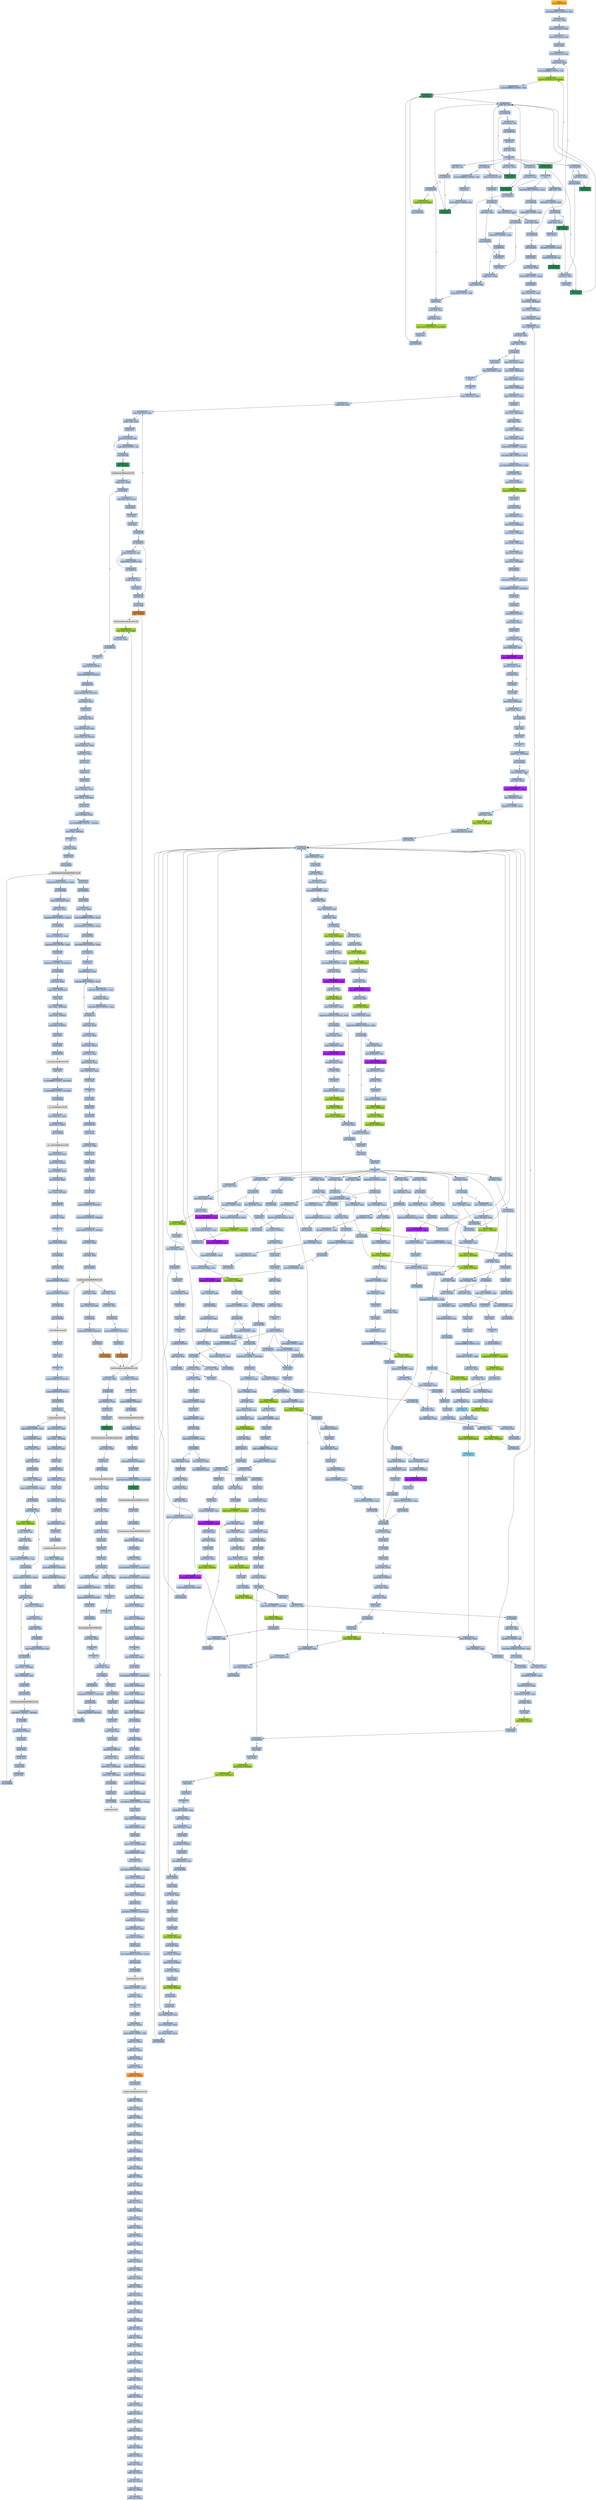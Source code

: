 strict digraph G {
	graph [bgcolor=transparent,
		name=G
	];
	node [color=lightsteelblue,
		fillcolor=lightsteelblue,
		shape=rectangle,
		style=filled
	];
	a0x0042a3d9jmp_0x00400154	[color=lightgrey,
		fillcolor=orange,
		label="start\njmp 0x00400154"];
	a0x00400154movl_0x41d01cUINT32_esi	[label="0x00400154\nmovl $0x41d01c<UINT32>, %esi"];
	a0x0042a3d9jmp_0x00400154 -> a0x00400154movl_0x41d01cUINT32_esi	[color="#000000"];
	a0x00400159movl_esi_ebx	[label="0x00400159\nmovl %esi, %ebx"];
	a0x00400154movl_0x41d01cUINT32_esi -> a0x00400159movl_esi_ebx	[color="#000000"];
	a0x0040015blodsl_ds_esi__eax	[label="0x0040015b\nlodsl %ds:(%esi), %eax"];
	a0x00400159movl_esi_ebx -> a0x0040015blodsl_ds_esi__eax	[color="#000000"];
	a0x0040015clodsl_ds_esi__eax	[label="0x0040015c\nlodsl %ds:(%esi), %eax"];
	a0x0040015blodsl_ds_esi__eax -> a0x0040015clodsl_ds_esi__eax	[color="#000000"];
	a0x0040015dpushl_eax	[label="0x0040015d\npushl %eax"];
	a0x0040015clodsl_ds_esi__eax -> a0x0040015dpushl_eax	[color="#000000"];
	a0x0040015elodsl_ds_esi__eax	[label="0x0040015e\nlodsl %ds:(%esi), %eax"];
	a0x0040015dpushl_eax -> a0x0040015elodsl_ds_esi__eax	[color="#000000"];
	a0x0040015fxchgl_eax_edi	[label="0x0040015f\nxchgl %eax, %edi"];
	a0x0040015elodsl_ds_esi__eax -> a0x0040015fxchgl_eax_edi	[color="#000000"];
	a0x00400160movb_0xffffff80UINT8_dl	[label="0x00400160\nmovb $0xffffff80<UINT8>, %dl"];
	a0x0040015fxchgl_eax_edi -> a0x00400160movb_0xffffff80UINT8_dl	[color="#000000"];
	a0x00400162movsb_ds_esi__es_edi_	[color=yellowgreen,
		fillcolor=yellowgreen,
		label="0x00400162\nmovsb %ds:(%esi), %es:(%edi)"];
	a0x00400160movb_0xffffff80UINT8_dl -> a0x00400162movsb_ds_esi__es_edi_	[color="#000000"];
	a0x00400163movb_0xffffff80UINT8_dh	[label="0x00400163\nmovb $0xffffff80<UINT8>, %dh"];
	a0x00400162movsb_ds_esi__es_edi_ -> a0x00400163movb_0xffffff80UINT8_dh	[color="#000000"];
	a0x00400165call_ebx_	[color=seagreen,
		fillcolor=seagreen,
		label="0x00400165\ncall (%ebx)"];
	a0x00400163movb_0xffffff80UINT8_dh -> a0x00400165call_ebx_	[color="#000000"];
	a0x0040012caddb_dl_dl	[label="0x0040012c\naddb %dl, %dl"];
	a0x00400165call_ebx_ -> a0x0040012caddb_dl_dl	[color="#000000"];
	a0x0040012ejne_0x40010b	[label="0x0040012e\njne 0x40010b"];
	a0x0040012caddb_dl_dl -> a0x0040012ejne_0x40010b	[color="#000000"];
	a0x00400130movb_esi__dl	[label="0x00400130\nmovb (%esi), %dl"];
	a0x0040012ejne_0x40010b -> a0x00400130movb_esi__dl	[color="#000000",
		label=F];
	a0x0040010bret	[label="0x0040010b\nret"];
	a0x0040012ejne_0x40010b -> a0x0040010bret	[color="#000000",
		label=T];
	a0x00400132jmp_0x400108	[label="0x00400132\njmp 0x400108"];
	a0x00400130movb_esi__dl -> a0x00400132jmp_0x400108	[color="#000000"];
	a0x00400108incl_esi	[label="0x00400108\nincl %esi"];
	a0x00400132jmp_0x400108 -> a0x00400108incl_esi	[color="#000000"];
	a0x00400109adcb_dl_dl	[label="0x00400109\nadcb %dl, %dl"];
	a0x00400108incl_esi -> a0x00400109adcb_dl_dl	[color="#000000"];
	a0x00400109adcb_dl_dl -> a0x0040010bret	[color="#000000"];
	a0x00400167jae_0x400162	[label="0x00400167\njae 0x400162"];
	a0x0040010bret -> a0x00400167jae_0x400162	[color="#000000"];
	a0x0040016djae_0x400185	[label="0x0040016d\njae 0x400185"];
	a0x0040010bret -> a0x0040016djae_0x400185	[color="#000000"];
	a0x00400173jae_0x400196	[label="0x00400173\njae 0x400196"];
	a0x0040010bret -> a0x00400173jae_0x400196	[color="#000000"];
	a0x0040017cadcb_al_al	[label="0x0040017c\nadcb %al, %al"];
	a0x0040010bret -> a0x0040017cadcb_al_al	[color="#000000"];
	a0x0041d005adcl_ecx_ecx	[label="0x0041d005\nadcl %ecx, %ecx"];
	a0x0040010bret -> a0x0041d005adcl_ecx_ecx	[color="#000000"];
	a0x0041d009jb_0x0041d003	[color=seagreen,
		fillcolor=seagreen,
		label="0x0041d009\njb 0x0041d003"];
	a0x0040010bret -> a0x0041d009jb_0x0041d003	[color="#000000"];
	a0x00400167jae_0x400162 -> a0x00400162movsb_ds_esi__es_edi_	[color="#000000",
		label=T];
	a0x00400169xorl_ecx_ecx	[label="0x00400169\nxorl %ecx, %ecx"];
	a0x00400167jae_0x400162 -> a0x00400169xorl_ecx_ecx	[color="#000000",
		label=F];
	a0x0040016bcall_ebx_	[color=seagreen,
		fillcolor=seagreen,
		label="0x0040016b\ncall (%ebx)"];
	a0x00400169xorl_ecx_ecx -> a0x0040016bcall_ebx_	[color="#000000"];
	a0x0040016bcall_ebx_ -> a0x0040012caddb_dl_dl	[color="#000000"];
	a0x0040016fxorl_eax_eax	[label="0x0040016f\nxorl %eax, %eax"];
	a0x0040016djae_0x400185 -> a0x0040016fxorl_eax_eax	[color="#000000",
		label=F];
	a0x00400185call_0x41d000	[label="0x00400185\ncall 0x41d000"];
	a0x0040016djae_0x400185 -> a0x00400185call_0x41d000	[color="#000000",
		label=T];
	a0x00400171call_ebx_	[color=seagreen,
		fillcolor=seagreen,
		label="0x00400171\ncall (%ebx)"];
	a0x0040016fxorl_eax_eax -> a0x00400171call_ebx_	[color="#000000"];
	a0x00400171call_ebx_ -> a0x0040012caddb_dl_dl	[color="#000000"];
	a0x00400175movb_0xffffff80UINT8_dh	[label="0x00400175\nmovb $0xffffff80<UINT8>, %dh"];
	a0x00400173jae_0x400196 -> a0x00400175movb_0xffffff80UINT8_dh	[color="#000000",
		label=F];
	a0x00400196lodsb_ds_esi__al	[label="0x00400196\nlodsb %ds:(%esi), %al"];
	a0x00400173jae_0x400196 -> a0x00400196lodsb_ds_esi__al	[color="#000000",
		label=T];
	a0x00400177incl_ecx	[label="0x00400177\nincl %ecx"];
	a0x00400175movb_0xffffff80UINT8_dh -> a0x00400177incl_ecx	[color="#000000"];
	a0x00400178movb_0x10UINT8_al	[label="0x00400178\nmovb $0x10<UINT8>, %al"];
	a0x00400177incl_ecx -> a0x00400178movb_0x10UINT8_al	[color="#000000"];
	a0x0040017acall_ebx_	[color=seagreen,
		fillcolor=seagreen,
		label="0x0040017a\ncall (%ebx)"];
	a0x00400178movb_0x10UINT8_al -> a0x0040017acall_ebx_	[color="#000000"];
	a0x0040017acall_ebx_ -> a0x0040012caddb_dl_dl	[color="#000000"];
	a0x0040017ejae_0x40017a	[label="0x0040017e\njae 0x40017a"];
	a0x0040017cadcb_al_al -> a0x0040017ejae_0x40017a	[color="#000000"];
	a0x0040017ejae_0x40017a -> a0x0040017acall_ebx_	[color="#000000",
		label=T];
	a0x00400180jne_0x4001c0	[label="0x00400180\njne 0x4001c0"];
	a0x0040017ejae_0x40017a -> a0x00400180jne_0x4001c0	[color="#000000",
		label=F];
	a0x00400182stosb_al_es_edi_	[color=yellowgreen,
		fillcolor=yellowgreen,
		label="0x00400182\nstosb %al, %es:(%edi)"];
	a0x00400180jne_0x4001c0 -> a0x00400182stosb_al_es_edi_	[color="#000000",
		label=F];
	a0x004001c0pushl_esi	[label="0x004001c0\npushl %esi"];
	a0x00400180jne_0x4001c0 -> a0x004001c0pushl_esi	[color="#000000",
		label=T];
	a0x00400183jmp_0x400165	[label="0x00400183\njmp 0x400165"];
	a0x00400182stosb_al_es_edi_ -> a0x00400183jmp_0x400165	[color="#000000"];
	a0x00400183jmp_0x400165 -> a0x00400165call_ebx_	[color="#000000"];
	a0x004001c1movl_edi_esi	[label="0x004001c1\nmovl %edi, %esi"];
	a0x004001c0pushl_esi -> a0x004001c1movl_edi_esi	[color="#000000"];
	a0x004001c3subl_eax_esi	[label="0x004001c3\nsubl %eax, %esi"];
	a0x004001c1movl_edi_esi -> a0x004001c3subl_eax_esi	[color="#000000"];
	a0x004001c5repz_movsb_ds_esi__es_edi_	[color=yellowgreen,
		fillcolor=yellowgreen,
		label="0x004001c5\nrepz movsb %ds:(%esi), %es:(%edi)"];
	a0x004001c3subl_eax_esi -> a0x004001c5repz_movsb_ds_esi__es_edi_	[color="#000000"];
	a0x004001c7popl_esi	[label="0x004001c7\npopl %esi"];
	a0x004001c5repz_movsb_ds_esi__es_edi_ -> a0x004001c7popl_esi	[color="#000000"];
	a0x004001c8jmp_0x400165	[label="0x004001c8\njmp 0x400165"];
	a0x004001c7popl_esi -> a0x004001c8jmp_0x400165	[color="#000000"];
	a0x004001c8jmp_0x400165 -> a0x00400165call_ebx_	[color="#000000"];
	a0x00400197shrl_eax	[label="0x00400197\nshrl %eax"];
	a0x00400196lodsb_ds_esi__al -> a0x00400197shrl_eax	[color="#000000"];
	a0x00400199je_0x4001ca	[label="0x00400199\nje 0x4001ca"];
	a0x00400197shrl_eax -> a0x00400199je_0x4001ca	[color="#000000"];
	a0x0040019badcl_ecx_ecx	[label="0x0040019b\nadcl %ecx, %ecx"];
	a0x00400199je_0x4001ca -> a0x0040019badcl_ecx_ecx	[color="#000000",
		label=F];
	a0x004001calodsl_ds_esi__eax	[label="0x004001ca\nlodsl %ds:(%esi), %eax"];
	a0x00400199je_0x4001ca -> a0x004001calodsl_ds_esi__eax	[color="#000000",
		label=T];
	a0x0040019djmp_0x4001b9	[label="0x0040019d\njmp 0x4001b9"];
	a0x0040019badcl_ecx_ecx -> a0x0040019djmp_0x4001b9	[color="#000000"];
	a0x004001b9incl_ecx	[label="0x004001b9\nincl %ecx"];
	a0x0040019djmp_0x4001b9 -> a0x004001b9incl_ecx	[color="#000000"];
	a0x004001baincl_ecx	[label="0x004001ba\nincl %ecx"];
	a0x004001b9incl_ecx -> a0x004001baincl_ecx	[color="#000000"];
	a0x004001bbxchgl_eax_ebp	[label="0x004001bb\nxchgl %eax, %ebp"];
	a0x004001baincl_ecx -> a0x004001bbxchgl_eax_ebp	[color="#000000"];
	a0x004001bcmovl_ebp_eax	[label="0x004001bc\nmovl %ebp, %eax"];
	a0x004001bbxchgl_eax_ebp -> a0x004001bcmovl_ebp_eax	[color="#000000"];
	a0x004001bemovb_0x0UINT8_dh	[label="0x004001be\nmovb $0x0<UINT8>, %dh"];
	a0x004001bcmovl_ebp_eax -> a0x004001bemovb_0x0UINT8_dh	[color="#000000"];
	a0x004001bemovb_0x0UINT8_dh -> a0x004001c0pushl_esi	[color="#000000"];
	a0x0041d000xorl_ecx_ecx	[label="0x0041d000\nxorl %ecx, %ecx"];
	a0x00400185call_0x41d000 -> a0x0041d000xorl_ecx_ecx	[color="#000000"];
	a0x0041d002incl_ecx	[label="0x0041d002\nincl %ecx"];
	a0x0041d000xorl_ecx_ecx -> a0x0041d002incl_ecx	[color="#000000"];
	a0x0041d003call_ebx_	[color=seagreen,
		fillcolor=seagreen,
		label="0x0041d003\ncall (%ebx)"];
	a0x0041d002incl_ecx -> a0x0041d003call_ebx_	[color="#000000"];
	a0x0041d003call_ebx_ -> a0x0040012caddb_dl_dl	[color="#000000"];
	a0x0041d007call_ebx_	[color=seagreen,
		fillcolor=seagreen,
		label="0x0041d007\ncall (%ebx)"];
	a0x0041d005adcl_ecx_ecx -> a0x0041d007call_ebx_	[color="#000000"];
	a0x0041d007call_ebx_ -> a0x0040012caddb_dl_dl	[color="#000000"];
	a0x0041d009jb_0x0041d003 -> a0x0041d003call_ebx_	[color="#000000",
		label=T];
	a0x0041d00bret	[label="0x0041d00b\nret"];
	a0x0041d009jb_0x0041d003 -> a0x0041d00bret	[color="#000000",
		label=F];
	a0x0040018aaddb_dh_dh	[label="0x0040018a\naddb %dh, %dh"];
	a0x0041d00bret -> a0x0040018aaddb_dh_dh	[color="#000000"];
	a0x004001a8cmpl_0x7d00UINT32_eax	[label="0x004001a8\ncmpl $0x7d00<UINT32>, %eax"];
	a0x0041d00bret -> a0x004001a8cmpl_0x7d00UINT32_eax	[color="#000000"];
	a0x00400194jmp_0x4001bc	[label="0x00400194\njmp 0x4001bc"];
	a0x0041d00bret -> a0x00400194jmp_0x4001bc	[color="#000000"];
	a0x0040018csbbl_0x1UINT8_ecx	[label="0x0040018c\nsbbl $0x1<UINT8>, %ecx"];
	a0x0040018aaddb_dh_dh -> a0x0040018csbbl_0x1UINT8_ecx	[color="#000000"];
	a0x0040018fjne_0x40019f	[label="0x0040018f\njne 0x40019f"];
	a0x0040018csbbl_0x1UINT8_ecx -> a0x0040018fjne_0x40019f	[color="#000000"];
	a0x0040019fxchgl_eax_ecx	[label="0x0040019f\nxchgl %eax, %ecx"];
	a0x0040018fjne_0x40019f -> a0x0040019fxchgl_eax_ecx	[color="#000000",
		label=T];
	a0x00400191call__4ebx_	[color=seagreen,
		fillcolor=seagreen,
		label="0x00400191\ncall -4(%ebx)"];
	a0x0040018fjne_0x40019f -> a0x00400191call__4ebx_	[color="#000000",
		label=F];
	a0x004001a0decl_eax	[label="0x004001a0\ndecl %eax"];
	a0x0040019fxchgl_eax_ecx -> a0x004001a0decl_eax	[color="#000000"];
	a0x004001a1shll_0x8UINT8_eax	[label="0x004001a1\nshll $0x8<UINT8>, %eax"];
	a0x004001a0decl_eax -> a0x004001a1shll_0x8UINT8_eax	[color="#000000"];
	a0x004001a4lodsb_ds_esi__al	[label="0x004001a4\nlodsb %ds:(%esi), %al"];
	a0x004001a1shll_0x8UINT8_eax -> a0x004001a4lodsb_ds_esi__al	[color="#000000"];
	a0x004001a5call__4ebx_	[color=seagreen,
		fillcolor=seagreen,
		label="0x004001a5\ncall -4(%ebx)"];
	a0x004001a4lodsb_ds_esi__al -> a0x004001a5call__4ebx_	[color="#000000"];
	a0x004001a5call__4ebx_ -> a0x0041d000xorl_ecx_ecx	[color="#000000"];
	a0x004001adjae_0x4001b9	[label="0x004001ad\njae 0x4001b9"];
	a0x004001a8cmpl_0x7d00UINT32_eax -> a0x004001adjae_0x4001b9	[color="#000000"];
	a0x004001afcmpb_0x5UINT8_ah	[label="0x004001af\ncmpb $0x5<UINT8>, %ah"];
	a0x004001adjae_0x4001b9 -> a0x004001afcmpb_0x5UINT8_ah	[color="#000000",
		label=F];
	a0x004001b2jae_0x4001ba	[label="0x004001b2\njae 0x4001ba"];
	a0x004001afcmpb_0x5UINT8_ah -> a0x004001b2jae_0x4001ba	[color="#000000"];
	a0x004001b2jae_0x4001ba -> a0x004001baincl_ecx	[color="#000000",
		label=T];
	a0x004001b4cmpl_0x7fUINT8_eax	[label="0x004001b4\ncmpl $0x7f<UINT8>, %eax"];
	a0x004001b2jae_0x4001ba -> a0x004001b4cmpl_0x7fUINT8_eax	[color="#000000",
		label=F];
	a0x004001b7ja_0x4001bb	[label="0x004001b7\nja 0x4001bb"];
	a0x004001b4cmpl_0x7fUINT8_eax -> a0x004001b7ja_0x4001bb	[color="#000000"];
	a0x004001b7ja_0x4001bb -> a0x004001b9incl_ecx	[color="#000000",
		label=F];
	a0x004001b7ja_0x4001bb -> a0x004001bbxchgl_eax_ebp	[color="#000000",
		label=T];
	a0x00400191call__4ebx_ -> a0x0041d000xorl_ecx_ecx	[color="#000000"];
	a0x00400194jmp_0x4001bc -> a0x004001bcmovl_ebp_eax	[color="#000000"];
	a0x004001cbtestl_eax_eax	[label="0x004001cb\ntestl %eax, %eax"];
	a0x004001calodsl_ds_esi__eax -> a0x004001cbtestl_eax_eax	[color="#000000"];
	a0x004001cdjne_0x40015f	[label="0x004001cd\njne 0x40015f"];
	a0x004001cbtestl_eax_eax -> a0x004001cdjne_0x40015f	[color="#000000"];
	a0x004001cdjne_0x40015f -> a0x0040015fxchgl_eax_edi	[color="#000000",
		label=T];
	a0x004001cfcall_0x42a655	[label="0x004001cf\ncall 0x42a655"];
	a0x004001cdjne_0x40015f -> a0x004001cfcall_0x42a655	[color="#000000",
		label=F];
	a0x0042a655pushl_ebp	[label="0x0042a655\npushl %ebp"];
	a0x004001cfcall_0x42a655 -> a0x0042a655pushl_ebp	[color="#000000"];
	a0x0042a656movl_esp_ebp	[label="0x0042a656\nmovl %esp, %ebp"];
	a0x0042a655pushl_ebp -> a0x0042a656movl_esp_ebp	[color="#000000"];
	a0x0042a658subl_0x40UINT8_esp	[label="0x0042a658\nsubl $0x40<UINT8>, %esp"];
	a0x0042a656movl_esp_ebp -> a0x0042a658subl_0x40UINT8_esp	[color="#000000"];
	a0x0042a65bpushl_ebx	[label="0x0042a65b\npushl %ebx"];
	a0x0042a658subl_0x40UINT8_esp -> a0x0042a65bpushl_ebx	[color="#000000"];
	a0x0042a65clodsl_ds_esi__eax	[label="0x0042a65c\nlodsl %ds:(%esi), %eax"];
	a0x0042a65bpushl_ebx -> a0x0042a65clodsl_ds_esi__eax	[color="#000000"];
	a0x0042a65dmovl_eax__40ebp_	[label="0x0042a65d\nmovl %eax, -40(%ebp)"];
	a0x0042a65clodsl_ds_esi__eax -> a0x0042a65dmovl_eax__40ebp_	[color="#000000"];
	a0x0042a660movl_esi__28ebp_	[label="0x0042a660\nmovl %esi, -28(%ebp)"];
	a0x0042a65dmovl_eax__40ebp_ -> a0x0042a660movl_esi__28ebp_	[color="#000000"];
	a0x0042a663movl__40ebp__ebx	[label="0x0042a663\nmovl -40(%ebp), %ebx"];
	a0x0042a660movl_esi__28ebp_ -> a0x0042a663movl__40ebp__ebx	[color="#000000"];
	a0x0042a666movl__28ebp__esi	[label="0x0042a666\nmovl -28(%ebp), %esi"];
	a0x0042a663movl__40ebp__ebx -> a0x0042a666movl__28ebp__esi	[color="#000000"];
	a0x0042a669xorl_eax_eax	[label="0x0042a669\nxorl %eax, %eax"];
	a0x0042a666movl__28ebp__esi -> a0x0042a669xorl_eax_eax	[color="#000000"];
	a0x0042a66bcmpl_eax_esi_	[label="0x0042a66b\ncmpl %eax, (%esi)"];
	a0x0042a669xorl_eax_eax -> a0x0042a66bcmpl_eax_esi_	[color="#000000"];
	a0x0042a66dje_0x42a925	[label="0x0042a66d\nje 0x42a925"];
	a0x0042a66bcmpl_eax_esi_ -> a0x0042a66dje_0x42a925	[color="#000000"];
	a0x0042a673lodsl_ds_esi__eax	[label="0x0042a673\nlodsl %ds:(%esi), %eax"];
	a0x0042a66dje_0x42a925 -> a0x0042a673lodsl_ds_esi__eax	[color="#000000",
		label=F];
	a0x0042a925popl_ebx	[label="0x0042a925\npopl %ebx"];
	a0x0042a66dje_0x42a925 -> a0x0042a925popl_ebx	[color="#000000",
		label=T];
	a0x0042a674movl_eax__40ebp_	[label="0x0042a674\nmovl %eax, -40(%ebp)"];
	a0x0042a673lodsl_ds_esi__eax -> a0x0042a674movl_eax__40ebp_	[color="#000000"];
	a0x0042a677lodsl_ds_esi__eax	[label="0x0042a677\nlodsl %ds:(%esi), %eax"];
	a0x0042a674movl_eax__40ebp_ -> a0x0042a677lodsl_ds_esi__eax	[color="#000000"];
	a0x0042a678movl_eax__24ebp_	[label="0x0042a678\nmovl %eax, -24(%ebp)"];
	a0x0042a677lodsl_ds_esi__eax -> a0x0042a678movl_eax__24ebp_	[color="#000000"];
	a0x0042a67blodsl_ds_esi__eax	[label="0x0042a67b\nlodsl %ds:(%esi), %eax"];
	a0x0042a678movl_eax__24ebp_ -> a0x0042a67blodsl_ds_esi__eax	[color="#000000"];
	a0x0042a67cincl_esi	[label="0x0042a67c\nincl %esi"];
	a0x0042a67blodsl_ds_esi__eax -> a0x0042a67cincl_esi	[color="#000000"];
	a0x0042a67dmovl_esi__44ebp_	[label="0x0042a67d\nmovl %esi, -44(%ebp)"];
	a0x0042a67cincl_esi -> a0x0042a67dmovl_esi__44ebp_	[color="#000000"];
	a0x0042a680addl_eax_esi	[label="0x0042a680\naddl %eax, %esi"];
	a0x0042a67dmovl_esi__44ebp_ -> a0x0042a680addl_eax_esi	[color="#000000"];
	a0x0042a682movl_esi__28ebp_	[label="0x0042a682\nmovl %esi, -28(%ebp)"];
	a0x0042a680addl_eax_esi -> a0x0042a682movl_esi__28ebp_	[color="#000000"];
	a0x0042a685movl__44ebp__edx	[label="0x0042a685\nmovl -44(%ebp), %edx"];
	a0x0042a682movl_esi__28ebp_ -> a0x0042a685movl__44ebp__edx	[color="#000000"];
	a0x0042a688andb_0x0UINT8__1ebp_	[label="0x0042a688\nandb $0x0<UINT8>, -1(%ebp)"];
	a0x0042a685movl__44ebp__edx -> a0x0042a688andb_0x0UINT8__1ebp_	[color="#000000"];
	a0x0042a68cmovl_0x1b9bUINT32_ecx	[label="0x0042a68c\nmovl $0x1b9b<UINT32>, %ecx"];
	a0x0042a688andb_0x0UINT8__1ebp_ -> a0x0042a68cmovl_0x1b9bUINT32_ecx	[color="#000000"];
	a0x0042a691movl_0x4000400UINT32_eax	[label="0x0042a691\nmovl $0x4000400<UINT32>, %eax"];
	a0x0042a68cmovl_0x1b9bUINT32_ecx -> a0x0042a691movl_0x4000400UINT32_eax	[color="#000000"];
	a0x0042a696movl_ebx_edi	[label="0x0042a696\nmovl %ebx, %edi"];
	a0x0042a691movl_0x4000400UINT32_eax -> a0x0042a696movl_ebx_edi	[color="#000000"];
	a0x0042a698pushl_0x1UINT8	[label="0x0042a698\npushl $0x1<UINT8>"];
	a0x0042a696movl_ebx_edi -> a0x0042a698pushl_0x1UINT8	[color="#000000"];
	a0x0042a69arepz_stosl_eax_es_edi_	[color=yellowgreen,
		fillcolor=yellowgreen,
		label="0x0042a69a\nrepz stosl %eax, %es:(%edi)"];
	a0x0042a698pushl_0x1UINT8 -> a0x0042a69arepz_stosl_eax_es_edi_	[color="#000000"];
	a0x0042a69cpopl_edi	[label="0x0042a69c\npopl %edi"];
	a0x0042a69arepz_stosl_eax_es_edi_ -> a0x0042a69cpopl_edi	[color="#000000"];
	a0x0042a69dxorl_esi_esi	[label="0x0042a69d\nxorl %esi, %esi"];
	a0x0042a69cpopl_edi -> a0x0042a69dxorl_esi_esi	[color="#000000"];
	a0x0042a69fleal__64ebp__ecx	[label="0x0042a69f\nleal -64(%ebp), %ecx"];
	a0x0042a69dxorl_esi_esi -> a0x0042a69fleal__64ebp__ecx	[color="#000000"];
	a0x0042a6a2movl_edi__20ebp_	[label="0x0042a6a2\nmovl %edi, -20(%ebp)"];
	a0x0042a69fleal__64ebp__ecx -> a0x0042a6a2movl_edi__20ebp_	[color="#000000"];
	a0x0042a6a5movl_edi__16ebp_	[label="0x0042a6a5\nmovl %edi, -16(%ebp)"];
	a0x0042a6a2movl_edi__20ebp_ -> a0x0042a6a5movl_edi__16ebp_	[color="#000000"];
	a0x0042a6a8movl_edi__36ebp_	[label="0x0042a6a8\nmovl %edi, -36(%ebp)"];
	a0x0042a6a5movl_edi__16ebp_ -> a0x0042a6a8movl_edi__36ebp_	[color="#000000"];
	a0x0042a6abmovl_esi__8ebp_	[label="0x0042a6ab\nmovl %esi, -8(%ebp)"];
	a0x0042a6a8movl_edi__36ebp_ -> a0x0042a6abmovl_esi__8ebp_	[color="#000000"];
	a0x0042a6aemovl_esi__32ebp_	[label="0x0042a6ae\nmovl %esi, -32(%ebp)"];
	a0x0042a6abmovl_esi__8ebp_ -> a0x0042a6aemovl_esi__32ebp_	[color="#000000"];
	a0x0042a6b1call_0x42a3f2	[label="0x0042a6b1\ncall 0x42a3f2"];
	a0x0042a6aemovl_esi__32ebp_ -> a0x0042a6b1call_0x42a3f2	[color="#000000"];
	a0x0042a3f2andl_0x0UINT8_0x8ecx_	[label="0x0042a3f2\nandl $0x0<UINT8>, 0x8(%ecx)"];
	a0x0042a6b1call_0x42a3f2 -> a0x0042a3f2andl_0x0UINT8_0x8ecx_	[color="#000000"];
	a0x0042a3f6orl_0xffffffffUINT8_0x4ecx_	[label="0x0042a3f6\norl $0xffffffff<UINT8>, 0x4(%ecx)"];
	a0x0042a3f2andl_0x0UINT8_0x8ecx_ -> a0x0042a3f6orl_0xffffffffUINT8_0x4ecx_	[color="#000000"];
	a0x0042a3fapushl_esi	[label="0x0042a3fa\npushl %esi"];
	a0x0042a3f6orl_0xffffffffUINT8_0x4ecx_ -> a0x0042a3fapushl_esi	[color="#000000"];
	a0x0042a3fbpushl_edi	[label="0x0042a3fb\npushl %edi"];
	a0x0042a3fapushl_esi -> a0x0042a3fbpushl_edi	[color="#000000"];
	a0x0042a3fcpushl_0x5UINT8	[label="0x0042a3fc\npushl $0x5<UINT8>"];
	a0x0042a3fbpushl_edi -> a0x0042a3fcpushl_0x5UINT8	[color="#000000"];
	a0x0042a3femovl_edx_ecx_	[label="0x0042a3fe\nmovl %edx, (%ecx)"];
	a0x0042a3fcpushl_0x5UINT8 -> a0x0042a3femovl_edx_ecx_	[color="#000000"];
	a0x0042a400popl_edx	[label="0x0042a400\npopl %edx"];
	a0x0042a3femovl_edx_ecx_ -> a0x0042a400popl_edx	[color="#000000"];
	a0x0042a401movl_ecx__eax	[label="0x0042a401\nmovl (%ecx), %eax"];
	a0x0042a400popl_edx -> a0x0042a401movl_ecx__eax	[color="#000000"];
	a0x0042a403movl_0x8ecx__esi	[label="0x0042a403\nmovl 0x8(%ecx), %esi"];
	a0x0042a401movl_ecx__eax -> a0x0042a403movl_0x8ecx__esi	[color="#000000"];
	a0x0042a406shll_0x8UINT8_esi	[color=purple,
		fillcolor=purple,
		label="0x0042a406\nshll $0x8<UINT8>, %esi"];
	a0x0042a403movl_0x8ecx__esi -> a0x0042a406shll_0x8UINT8_esi	[color="#000000"];
	a0x0042a409movzbl_eax__edi	[label="0x0042a409\nmovzbl (%eax), %edi"];
	a0x0042a406shll_0x8UINT8_esi -> a0x0042a409movzbl_eax__edi	[color="#000000"];
	a0x0042a40corl_edi_esi	[label="0x0042a40c\norl %edi, %esi"];
	a0x0042a409movzbl_eax__edi -> a0x0042a40corl_edi_esi	[color="#000000"];
	a0x0042a40eincl_eax	[label="0x0042a40e\nincl %eax"];
	a0x0042a40corl_edi_esi -> a0x0042a40eincl_eax	[color="#000000"];
	a0x0042a40fdecl_edx	[label="0x0042a40f\ndecl %edx"];
	a0x0042a40eincl_eax -> a0x0042a40fdecl_edx	[color="#000000"];
	a0x0042a410movl_esi_0x8ecx_	[label="0x0042a410\nmovl %esi, 0x8(%ecx)"];
	a0x0042a40fdecl_edx -> a0x0042a410movl_esi_0x8ecx_	[color="#000000"];
	a0x0042a413movl_eax_ecx_	[label="0x0042a413\nmovl %eax, (%ecx)"];
	a0x0042a410movl_esi_0x8ecx_ -> a0x0042a413movl_eax_ecx_	[color="#000000"];
	a0x0042a415jne_0x42a401	[label="0x0042a415\njne 0x42a401"];
	a0x0042a413movl_eax_ecx_ -> a0x0042a415jne_0x42a401	[color="#000000"];
	a0x0042a415jne_0x42a401 -> a0x0042a401movl_ecx__eax	[color="#000000",
		label=T];
	a0x0042a417popl_edi	[label="0x0042a417\npopl %edi"];
	a0x0042a415jne_0x42a401 -> a0x0042a417popl_edi	[color="#000000",
		label=F];
	a0x0042a418popl_esi	[label="0x0042a418\npopl %esi"];
	a0x0042a417popl_edi -> a0x0042a418popl_esi	[color="#000000"];
	a0x0042a419ret	[label="0x0042a419\nret"];
	a0x0042a418popl_esi -> a0x0042a419ret	[color="#000000"];
	a0x0042a6b6cmpl_esi__40ebp_	[label="0x0042a6b6\ncmpl %esi, -40(%ebp)"];
	a0x0042a419ret -> a0x0042a6b6cmpl_esi__40ebp_	[color="#000000"];
	a0x0042a6b9jbe_0x42a666	[label="0x0042a6b9\njbe 0x42a666"];
	a0x0042a6b6cmpl_esi__40ebp_ -> a0x0042a6b9jbe_0x42a666	[color="#000000"];
	a0x0042a6bbmovl__8ebp__eax	[label="0x0042a6bb\nmovl -8(%ebp), %eax"];
	a0x0042a6b9jbe_0x42a666 -> a0x0042a6bbmovl__8ebp__eax	[color="#000000",
		label=F];
	a0x0042a6bemovl_esi_ecx	[label="0x0042a6be\nmovl %esi, %ecx"];
	a0x0042a6bbmovl__8ebp__eax -> a0x0042a6bemovl_esi_ecx	[color="#000000"];
	a0x0042a6c0andl_0x3UINT8_eax	[color=purple,
		fillcolor=purple,
		label="0x0042a6c0\nandl $0x3<UINT8>, %eax"];
	a0x0042a6bemovl_esi_ecx -> a0x0042a6c0andl_0x3UINT8_eax	[color="#000000"];
	a0x0042a6c3leal__64ebp__edx	[label="0x0042a6c3\nleal -64(%ebp), %edx"];
	a0x0042a6c0andl_0x3UINT8_eax -> a0x0042a6c3leal__64ebp__edx	[color="#000000"];
	a0x0042a6c6shll_0x4UINT8_ecx	[label="0x0042a6c6\nshll $0x4<UINT8>, %ecx"];
	a0x0042a6c3leal__64ebp__edx -> a0x0042a6c6shll_0x4UINT8_ecx	[color="#000000"];
	a0x0042a6c9addl_eax_ecx	[label="0x0042a6c9\naddl %eax, %ecx"];
	a0x0042a6c6shll_0x4UINT8_ecx -> a0x0042a6c9addl_eax_ecx	[color="#000000"];
	a0x0042a6cbmovl_eax__12ebp_	[color=yellowgreen,
		fillcolor=yellowgreen,
		label="0x0042a6cb\nmovl %eax, -12(%ebp)"];
	a0x0042a6c9addl_eax_ecx -> a0x0042a6cbmovl_eax__12ebp_	[color="#000000"];
	a0x0042a6celeal_ebxecx2__ecx	[label="0x0042a6ce\nleal (%ebx,%ecx,2), %ecx"];
	a0x0042a6cbmovl_eax__12ebp_ -> a0x0042a6celeal_ebxecx2__ecx	[color="#000000"];
	a0x0042a6d1call_0x42a45e	[label="0x0042a6d1\ncall 0x42a45e"];
	a0x0042a6celeal_ebxecx2__ecx -> a0x0042a6d1call_0x42a45e	[color="#000000"];
	a0x0042a45epushl_esi	[label="0x0042a45e\npushl %esi"];
	a0x0042a6d1call_0x42a45e -> a0x0042a45epushl_esi	[color="#000000"];
	a0x0042a45fmovl_0x4edx__esi	[label="0x0042a45f\nmovl 0x4(%edx), %esi"];
	a0x0042a45epushl_esi -> a0x0042a45fmovl_0x4edx__esi	[color="#000000"];
	a0x0042a462pushl_edi	[label="0x0042a462\npushl %edi"];
	a0x0042a45fmovl_0x4edx__esi -> a0x0042a462pushl_edi	[color="#000000"];
	a0x0042a463movl_esi_eax	[label="0x0042a463\nmovl %esi, %eax"];
	a0x0042a462pushl_edi -> a0x0042a463movl_esi_eax	[color="#000000"];
	a0x0042a465movzwl_ecx__edi	[label="0x0042a465\nmovzwl (%ecx), %edi"];
	a0x0042a463movl_esi_eax -> a0x0042a465movzwl_ecx__edi	[color="#000000"];
	a0x0042a468shrl_0xbUINT8_eax	[label="0x0042a468\nshrl $0xb<UINT8>, %eax"];
	a0x0042a465movzwl_ecx__edi -> a0x0042a468shrl_0xbUINT8_eax	[color="#000000"];
	a0x0042a46bimull_edi_eax	[label="0x0042a46b\nimull %edi, %eax"];
	a0x0042a468shrl_0xbUINT8_eax -> a0x0042a46bimull_edi_eax	[color="#000000"];
	a0x0042a46emovl_0x8edx__edi	[label="0x0042a46e\nmovl 0x8(%edx), %edi"];
	a0x0042a46bimull_edi_eax -> a0x0042a46emovl_0x8edx__edi	[color="#000000"];
	a0x0042a471cmpl_eax_edi	[label="0x0042a471\ncmpl %eax, %edi"];
	a0x0042a46emovl_0x8edx__edi -> a0x0042a471cmpl_eax_edi	[color="#000000"];
	a0x0042a473jae_0x42a4b4	[label="0x0042a473\njae 0x42a4b4"];
	a0x0042a471cmpl_eax_edi -> a0x0042a473jae_0x42a4b4	[color="#000000"];
	a0x0042a475movl_eax_0x4edx_	[color=yellowgreen,
		fillcolor=yellowgreen,
		label="0x0042a475\nmovl %eax, 0x4(%edx)"];
	a0x0042a473jae_0x42a4b4 -> a0x0042a475movl_eax_0x4edx_	[color="#000000",
		label=F];
	a0x0042a4b4subl_eax_esi	[label="0x0042a4b4\nsubl %eax, %esi"];
	a0x0042a473jae_0x42a4b4 -> a0x0042a4b4subl_eax_esi	[color="#000000",
		label=T];
	a0x0042a478movw_ecx__ax	[label="0x0042a478\nmovw (%ecx), %ax"];
	a0x0042a475movl_eax_0x4edx_ -> a0x0042a478movw_ecx__ax	[color="#000000"];
	a0x0042a47bmovzwl_ax_esi	[label="0x0042a47b\nmovzwl %ax, %esi"];
	a0x0042a478movw_ecx__ax -> a0x0042a47bmovzwl_ax_esi	[color="#000000"];
	a0x0042a47emovl_0x800UINT32_edi	[label="0x0042a47e\nmovl $0x800<UINT32>, %edi"];
	a0x0042a47bmovzwl_ax_esi -> a0x0042a47emovl_0x800UINT32_edi	[color="#000000"];
	a0x0042a483subl_esi_edi	[label="0x0042a483\nsubl %esi, %edi"];
	a0x0042a47emovl_0x800UINT32_edi -> a0x0042a483subl_esi_edi	[color="#000000"];
	a0x0042a485sarl_0x5UINT8_edi	[color=purple,
		fillcolor=purple,
		label="0x0042a485\nsarl $0x5<UINT8>, %edi"];
	a0x0042a483subl_esi_edi -> a0x0042a485sarl_0x5UINT8_edi	[color="#000000"];
	a0x0042a488addl_eax_edi	[label="0x0042a488\naddl %eax, %edi"];
	a0x0042a485sarl_0x5UINT8_edi -> a0x0042a488addl_eax_edi	[color="#000000"];
	a0x0042a48amovw_di_ecx_	[color=yellowgreen,
		fillcolor=yellowgreen,
		label="0x0042a48a\nmovw %di, (%ecx)"];
	a0x0042a488addl_eax_edi -> a0x0042a48amovw_di_ecx_	[color="#000000"];
	a0x0042a48dmovl_0x4edx__eax	[label="0x0042a48d\nmovl 0x4(%edx), %eax"];
	a0x0042a48amovw_di_ecx_ -> a0x0042a48dmovl_0x4edx__eax	[color="#000000"];
	a0x0042a490cmpl_0x1000000UINT32_eax	[label="0x0042a490\ncmpl $0x1000000<UINT32>, %eax"];
	a0x0042a48dmovl_0x4edx__eax -> a0x0042a490cmpl_0x1000000UINT32_eax	[color="#000000"];
	a0x0042a495jae_0x42a4b0	[label="0x0042a495\njae 0x42a4b0"];
	a0x0042a490cmpl_0x1000000UINT32_eax -> a0x0042a495jae_0x42a4b0	[color="#000000"];
	a0x0042a4b0xorl_eax_eax	[label="0x0042a4b0\nxorl %eax, %eax"];
	a0x0042a495jae_0x42a4b0 -> a0x0042a4b0xorl_eax_eax	[color="#000000",
		label=T];
	a0x0042a497movl_edx__ecx	[label="0x0042a497\nmovl (%edx), %ecx"];
	a0x0042a495jae_0x42a4b0 -> a0x0042a497movl_edx__ecx	[color="#000000",
		label=F];
	a0x0042a4b2jmp_0x42a4f3	[label="0x0042a4b2\njmp 0x42a4f3"];
	a0x0042a4b0xorl_eax_eax -> a0x0042a4b2jmp_0x42a4f3	[color="#000000"];
	a0x0042a4f3popl_edi	[label="0x0042a4f3\npopl %edi"];
	a0x0042a4b2jmp_0x42a4f3 -> a0x0042a4f3popl_edi	[color="#000000"];
	a0x0042a4f4popl_esi	[label="0x0042a4f4\npopl %esi"];
	a0x0042a4f3popl_edi -> a0x0042a4f4popl_esi	[color="#000000"];
	a0x0042a4f5ret	[label="0x0042a4f5\nret"];
	a0x0042a4f4popl_esi -> a0x0042a4f5ret	[color="#000000"];
	a0x0042a6d6testl_eax_eax	[label="0x0042a6d6\ntestl %eax, %eax"];
	a0x0042a4f5ret -> a0x0042a6d6testl_eax_eax	[color="#000000"];
	a0x0042a74aorl__52ebp__eax	[label="0x0042a74a\norl -52(%ebp), %eax"];
	a0x0042a4f5ret -> a0x0042a74aorl__52ebp__eax	[color="#000000"];
	a0x0042a775cmpl_0x1UINT8_eax	[label="0x0042a775\ncmpl $0x1<UINT8>, %eax"];
	a0x0042a4f5ret -> a0x0042a775cmpl_0x1UINT8_eax	[color="#000000"];
	a0x0042a78dtestl_eax_eax	[label="0x0042a78d\ntestl %eax, %eax"];
	a0x0042a4f5ret -> a0x0042a78dtestl_eax_eax	[color="#000000"];
	a0x0042a7a5testl_eax_eax	[label="0x0042a7a5\ntestl %eax, %eax"];
	a0x0042a4f5ret -> a0x0042a7a5testl_eax_eax	[color="#000000"];
	a0x0042a5fbtestl_eax_eax	[label="0x0042a5fb\ntestl %eax, %eax"];
	a0x0042a4f5ret -> a0x0042a5fbtestl_eax_eax	[color="#000000"];
	a0x0042a519addl_esi_eax	[label="0x0042a519\naddl %esi, %eax"];
	a0x0042a4f5ret -> a0x0042a519addl_esi_eax	[color="#000000"];
	a0x0042a599movl_eax_ebx	[label="0x0042a599\nmovl %eax, %ebx"];
	a0x0042a4f5ret -> a0x0042a599movl_eax_ebx	[color="#000000"];
	a0x0042a5c7addl_ebx_ebx	[label="0x0042a5c7\naddl %ebx, %ebx"];
	a0x0042a4f5ret -> a0x0042a5c7addl_ebx_ebx	[color="#000000"];
	a0x0042a5e3orl_eax_ebx	[label="0x0042a5e3\norl %eax, %ebx"];
	a0x0042a4f5ret -> a0x0042a5e3orl_eax_ebx	[color="#000000"];
	a0x0042a558movl_edi_ecx	[label="0x0042a558\nmovl %edi, %ecx"];
	a0x0042a4f5ret -> a0x0042a558movl_edi_ecx	[color="#000000"];
	a0x0042a7dftestl_eax_eax	[label="0x0042a7df\ntestl %eax, %eax"];
	a0x0042a4f5ret -> a0x0042a7dftestl_eax_eax	[color="#000000"];
	a0x0042a7f7testl_eax_eax	[label="0x0042a7f7\ntestl %eax, %eax"];
	a0x0042a4f5ret -> a0x0042a7f7testl_eax_eax	[color="#000000"];
	a0x0042a61ftestl_eax_eax	[label="0x0042a61f\ntestl %eax, %eax"];
	a0x0042a4f5ret -> a0x0042a61ftestl_eax_eax	[color="#000000"];
	a0x0042a6d8jne_0x42a75f	[label="0x0042a6d8\njne 0x42a75f"];
	a0x0042a6d6testl_eax_eax -> a0x0042a6d8jne_0x42a75f	[color="#000000"];
	a0x0042a6demovzbl__1ebp__eax	[label="0x0042a6de\nmovzbl -1(%ebp), %eax"];
	a0x0042a6d8jne_0x42a75f -> a0x0042a6demovzbl__1ebp__eax	[color="#000000",
		label=F];
	a0x0042a75fleal__64ebp__edx	[label="0x0042a75f\nleal -64(%ebp), %edx"];
	a0x0042a6d8jne_0x42a75f -> a0x0042a75fleal__64ebp__edx	[color="#000000",
		label=T];
	a0x0042a6e2shrl_0x4UINT8_eax	[color=purple,
		fillcolor=purple,
		label="0x0042a6e2\nshrl $0x4<UINT8>, %eax"];
	a0x0042a6demovzbl__1ebp__eax -> a0x0042a6e2shrl_0x4UINT8_eax	[color="#000000"];
	a0x0042a6e5leal_eaxeax2__eax	[label="0x0042a6e5\nleal (%eax,%eax,2), %eax"];
	a0x0042a6e2shrl_0x4UINT8_eax -> a0x0042a6e5leal_eaxeax2__eax	[color="#000000"];
	a0x0042a6e8shll_0x9UINT8_eax	[color=purple,
		fillcolor=purple,
		label="0x0042a6e8\nshll $0x9<UINT8>, %eax"];
	a0x0042a6e5leal_eaxeax2__eax -> a0x0042a6e8shll_0x9UINT8_eax	[color="#000000"];
	a0x0042a6ebcmpl_0x4UINT8_esi	[label="0x0042a6eb\ncmpl $0x4<UINT8>, %esi"];
	a0x0042a6e8shll_0x9UINT8_eax -> a0x0042a6ebcmpl_0x4UINT8_esi	[color="#000000"];
	a0x0042a6eeleal_0xe6ceaxebx__ecx	[label="0x0042a6ee\nleal 0xe6c(%eax,%ebx), %ecx"];
	a0x0042a6ebcmpl_0x4UINT8_esi -> a0x0042a6eeleal_0xe6ceaxebx__ecx	[color="#000000"];
	a0x0042a6f5movl_ecx__12ebp_	[color=yellowgreen,
		fillcolor=yellowgreen,
		label="0x0042a6f5\nmovl %ecx, -12(%ebp)"];
	a0x0042a6eeleal_0xe6ceaxebx__ecx -> a0x0042a6f5movl_ecx__12ebp_	[color="#000000"];
	a0x0042a6f8jnl_0x42a6fe	[label="0x0042a6f8\njnl 0x42a6fe"];
	a0x0042a6f5movl_ecx__12ebp_ -> a0x0042a6f8jnl_0x42a6fe	[color="#000000"];
	a0x0042a6faxorl_esi_esi	[label="0x0042a6fa\nxorl %esi, %esi"];
	a0x0042a6f8jnl_0x42a6fe -> a0x0042a6faxorl_esi_esi	[color="#000000",
		label=F];
	a0x0042a6fecmpl_0xaUINT8_esi	[label="0x0042a6fe\ncmpl $0xa<UINT8>, %esi"];
	a0x0042a6f8jnl_0x42a6fe -> a0x0042a6fecmpl_0xaUINT8_esi	[color="#000000",
		label=T];
	a0x0042a6fcjmp_0x42a70b	[label="0x0042a6fc\njmp 0x42a70b"];
	a0x0042a6faxorl_esi_esi -> a0x0042a6fcjmp_0x42a70b	[color="#000000"];
	a0x0042a70bcmpl_0x0UINT8__32ebp_	[label="0x0042a70b\ncmpl $0x0<UINT8>, -32(%ebp)"];
	a0x0042a6fcjmp_0x42a70b -> a0x0042a70bcmpl_0x0UINT8__32ebp_	[color="#000000"];
	a0x0042a70fje_0x42a733	[label="0x0042a70f\nje 0x42a733"];
	a0x0042a70bcmpl_0x0UINT8__32ebp_ -> a0x0042a70fje_0x42a733	[color="#000000"];
	a0x0042a733pushl_0x1UINT8	[label="0x0042a733\npushl $0x1<UINT8>"];
	a0x0042a70fje_0x42a733 -> a0x0042a733pushl_0x1UINT8	[color="#000000",
		label=T];
	a0x0042a711movl__8ebp__eax	[label="0x0042a711\nmovl -8(%ebp), %eax"];
	a0x0042a70fje_0x42a733 -> a0x0042a711movl__8ebp__eax	[color="#000000",
		label=F];
	a0x0042a735popl_eax	[label="0x0042a735\npopl %eax"];
	a0x0042a733pushl_0x1UINT8 -> a0x0042a735popl_eax	[color="#000000"];
	a0x0042a736jmp_0x42a73b	[label="0x0042a736\njmp 0x42a73b"];
	a0x0042a735popl_eax -> a0x0042a736jmp_0x42a73b	[color="#000000"];
	a0x0042a73baddl_eax_eax	[label="0x0042a73b\naddl %eax, %eax"];
	a0x0042a736jmp_0x42a73b -> a0x0042a73baddl_eax_eax	[color="#000000"];
	a0x0042a73dleal__64ebp__edx	[label="0x0042a73d\nleal -64(%ebp), %edx"];
	a0x0042a73baddl_eax_eax -> a0x0042a73dleal__64ebp__edx	[color="#000000"];
	a0x0042a740addl_eax_ecx	[label="0x0042a740\naddl %eax, %ecx"];
	a0x0042a73dleal__64ebp__edx -> a0x0042a740addl_eax_ecx	[color="#000000"];
	a0x0042a742movl_eax__52ebp_	[color=yellowgreen,
		fillcolor=yellowgreen,
		label="0x0042a742\nmovl %eax, -52(%ebp)"];
	a0x0042a740addl_eax_ecx -> a0x0042a742movl_eax__52ebp_	[color="#000000"];
	a0x0042a745call_0x42a45e	[label="0x0042a745\ncall 0x42a45e"];
	a0x0042a742movl_eax__52ebp_ -> a0x0042a745call_0x42a45e	[color="#000000"];
	a0x0042a745call_0x42a45e -> a0x0042a45epushl_esi	[color="#000000"];
	a0x0042a74dcmpl_0x100UINT32_eax	[label="0x0042a74d\ncmpl $0x100<UINT32>, %eax"];
	a0x0042a74aorl__52ebp__eax -> a0x0042a74dcmpl_0x100UINT32_eax	[color="#000000"];
	a0x0042a752jl_0x42a738	[label="0x0042a752\njl 0x42a738"];
	a0x0042a74dcmpl_0x100UINT32_eax -> a0x0042a752jl_0x42a738	[color="#000000"];
	a0x0042a738movl__12ebp__ecx	[label="0x0042a738\nmovl -12(%ebp), %ecx"];
	a0x0042a752jl_0x42a738 -> a0x0042a738movl__12ebp__ecx	[color="#000000",
		label=T];
	a0x0042a754movb_al__1ebp_	[color=yellowgreen,
		fillcolor=yellowgreen,
		label="0x0042a754\nmovb %al, -1(%ebp)"];
	a0x0042a752jl_0x42a738 -> a0x0042a754movb_al__1ebp_	[color="#000000",
		label=F];
	a0x0042a738movl__12ebp__ecx -> a0x0042a73baddl_eax_eax	[color="#000000"];
	a0x0042a4b6subl_eax_edi	[label="0x0042a4b6\nsubl %eax, %edi"];
	a0x0042a4b4subl_eax_esi -> a0x0042a4b6subl_eax_edi	[color="#000000"];
	a0x0042a4b8movl_esi_0x4edx_	[color=yellowgreen,
		fillcolor=yellowgreen,
		label="0x0042a4b8\nmovl %esi, 0x4(%edx)"];
	a0x0042a4b6subl_eax_edi -> a0x0042a4b8movl_esi_0x4edx_	[color="#000000"];
	a0x0042a4bbmovl_edi_0x8edx_	[color=yellowgreen,
		fillcolor=yellowgreen,
		label="0x0042a4bb\nmovl %edi, 0x8(%edx)"];
	a0x0042a4b8movl_esi_0x4edx_ -> a0x0042a4bbmovl_edi_0x8edx_	[color="#000000"];
	a0x0042a4bemovw_ecx__ax	[label="0x0042a4be\nmovw (%ecx), %ax"];
	a0x0042a4bbmovl_edi_0x8edx_ -> a0x0042a4bemovw_ecx__ax	[color="#000000"];
	a0x0042a4c1movw_ax_si	[label="0x0042a4c1\nmovw %ax, %si"];
	a0x0042a4bemovw_ecx__ax -> a0x0042a4c1movw_ax_si	[color="#000000"];
	a0x0042a4c4shrw_0x5UINT8_si	[color=purple,
		fillcolor=purple,
		label="0x0042a4c4\nshrw $0x5<UINT8>, %si"];
	a0x0042a4c1movw_ax_si -> a0x0042a4c4shrw_0x5UINT8_si	[color="#000000"];
	a0x0042a4c8subl_esi_eax	[label="0x0042a4c8\nsubl %esi, %eax"];
	a0x0042a4c4shrw_0x5UINT8_si -> a0x0042a4c8subl_esi_eax	[color="#000000"];
	a0x0042a4camovw_ax_ecx_	[color=yellowgreen,
		fillcolor=yellowgreen,
		label="0x0042a4ca\nmovw %ax, (%ecx)"];
	a0x0042a4c8subl_esi_eax -> a0x0042a4camovw_ax_ecx_	[color="#000000"];
	a0x0042a4cdmovl_0x4edx__eax	[label="0x0042a4cd\nmovl 0x4(%edx), %eax"];
	a0x0042a4camovw_ax_ecx_ -> a0x0042a4cdmovl_0x4edx__eax	[color="#000000"];
	a0x0042a4d0cmpl_0x1000000UINT32_eax	[label="0x0042a4d0\ncmpl $0x1000000<UINT32>, %eax"];
	a0x0042a4cdmovl_0x4edx__eax -> a0x0042a4d0cmpl_0x1000000UINT32_eax	[color="#000000"];
	a0x0042a4d5jae_0x42a4f0	[label="0x0042a4d5\njae 0x42a4f0"];
	a0x0042a4d0cmpl_0x1000000UINT32_eax -> a0x0042a4d5jae_0x42a4f0	[color="#000000"];
	a0x0042a4f0pushl_0x1UINT8	[label="0x0042a4f0\npushl $0x1<UINT8>"];
	a0x0042a4d5jae_0x42a4f0 -> a0x0042a4f0pushl_0x1UINT8	[color="#000000",
		label=T];
	a0x0042a4d7movl_edx__ecx	[label="0x0042a4d7\nmovl (%edx), %ecx"];
	a0x0042a4d5jae_0x42a4f0 -> a0x0042a4d7movl_edx__ecx	[color="#000000",
		label=F];
	a0x0042a4f2popl_eax	[label="0x0042a4f2\npopl %eax"];
	a0x0042a4f0pushl_0x1UINT8 -> a0x0042a4f2popl_eax	[color="#000000"];
	a0x0042a4f2popl_eax -> a0x0042a4f3popl_edi	[color="#000000"];
	a0x0042a4d9movl_0x8edx__esi	[label="0x0042a4d9\nmovl 0x8(%edx), %esi"];
	a0x0042a4d7movl_edx__ecx -> a0x0042a4d9movl_0x8edx__esi	[color="#000000"];
	a0x0042a4dcshll_0x8UINT8_esi	[color=purple,
		fillcolor=purple,
		label="0x0042a4dc\nshll $0x8<UINT8>, %esi"];
	a0x0042a4d9movl_0x8edx__esi -> a0x0042a4dcshll_0x8UINT8_esi	[color="#000000"];
	a0x0042a4dfmovzbl_ecx__edi	[label="0x0042a4df\nmovzbl (%ecx), %edi"];
	a0x0042a4dcshll_0x8UINT8_esi -> a0x0042a4dfmovzbl_ecx__edi	[color="#000000"];
	a0x0042a4e2orl_edi_esi	[label="0x0042a4e2\norl %edi, %esi"];
	a0x0042a4dfmovzbl_ecx__edi -> a0x0042a4e2orl_edi_esi	[color="#000000"];
	a0x0042a4e4incl_ecx	[label="0x0042a4e4\nincl %ecx"];
	a0x0042a4e2orl_edi_esi -> a0x0042a4e4incl_ecx	[color="#000000"];
	a0x0042a4e5shll_0x8UINT8_eax	[label="0x0042a4e5\nshll $0x8<UINT8>, %eax"];
	a0x0042a4e4incl_ecx -> a0x0042a4e5shll_0x8UINT8_eax	[color="#000000"];
	a0x0042a4e8movl_esi_0x8edx_	[color=yellowgreen,
		fillcolor=yellowgreen,
		label="0x0042a4e8\nmovl %esi, 0x8(%edx)"];
	a0x0042a4e5shll_0x8UINT8_eax -> a0x0042a4e8movl_esi_0x8edx_	[color="#000000"];
	a0x0042a4ebmovl_ecx_edx_	[color=yellowgreen,
		fillcolor=yellowgreen,
		label="0x0042a4eb\nmovl %ecx, (%edx)"];
	a0x0042a4e8movl_esi_0x8edx_ -> a0x0042a4ebmovl_ecx_edx_	[color="#000000"];
	a0x0042a4edmovl_eax_0x4edx_	[color=yellowgreen,
		fillcolor=yellowgreen,
		label="0x0042a4ed\nmovl %eax, 0x4(%edx)"];
	a0x0042a4ebmovl_ecx_edx_ -> a0x0042a4edmovl_eax_0x4edx_	[color="#000000"];
	a0x0042a4edmovl_eax_0x4edx_ -> a0x0042a4f0pushl_0x1UINT8	[color="#000000"];
	a0x0042a757movl__24ebp__eax	[label="0x0042a757\nmovl -24(%ebp), %eax"];
	a0x0042a754movb_al__1ebp_ -> a0x0042a757movl__24ebp__eax	[color="#000000"];
	a0x0042a75amovb__1ebp__cl	[label="0x0042a75a\nmovb -1(%ebp), %cl"];
	a0x0042a757movl__24ebp__eax -> a0x0042a75amovb__1ebp__cl	[color="#000000"];
	a0x0042a75djmp_0x42a7c5	[color=skyblue,
		fillcolor=skyblue,
		label="0x0042a75d\njmp 0x42a7c5"];
	a0x0042a75amovb__1ebp__cl -> a0x0042a75djmp_0x42a7c5	[color="#000000"];
	a0x0042a7c5movl__8ebp__edx	[label="0x0042a7c5\nmovl -8(%ebp), %edx"];
	a0x0042a75djmp_0x42a7c5 -> a0x0042a7c5movl__8ebp__edx	[color="#000000"];
	a0x0042a7c8incl__8ebp_	[label="0x0042a7c8\nincl -8(%ebp)"];
	a0x0042a7c5movl__8ebp__edx -> a0x0042a7c8incl__8ebp_	[color="#000000"];
	a0x0042a7cbmovb_cl_edxeax_	[color=yellowgreen,
		fillcolor=yellowgreen,
		label="0x0042a7cb\nmovb %cl, (%edx,%eax)"];
	a0x0042a7c8incl__8ebp_ -> a0x0042a7cbmovb_cl_edxeax_	[color="#000000"];
	a0x0042a7cejmp_0x42a914	[color=skyblue,
		fillcolor=skyblue,
		label="0x0042a7ce\njmp 0x42a914"];
	a0x0042a7cbmovb_cl_edxeax_ -> a0x0042a7cejmp_0x42a914	[color="#000000"];
	a0x0042a914movl__8ebp__eax	[label="0x0042a914\nmovl -8(%ebp), %eax"];
	a0x0042a7cejmp_0x42a914 -> a0x0042a914movl__8ebp__eax	[color="#000000"];
	a0x0042a917cmpl__40ebp__eax	[label="0x0042a917\ncmpl -40(%ebp), %eax"];
	a0x0042a914movl__8ebp__eax -> a0x0042a917cmpl__40ebp__eax	[color="#000000"];
	a0x0042a91ajb_0x42a6bb	[label="0x0042a91a\njb 0x42a6bb"];
	a0x0042a917cmpl__40ebp__eax -> a0x0042a91ajb_0x42a6bb	[color="#000000"];
	a0x0042a91ajb_0x42a6bb -> a0x0042a6bbmovl__8ebp__eax	[color="#000000",
		label=T];
	a0x0042a920jmp_0x42a666	[label="0x0042a920\njmp 0x42a666"];
	a0x0042a91ajb_0x42a6bb -> a0x0042a920jmp_0x42a666	[color="#000000",
		label=F];
	a0x0042a499movl_0x8edx__esi	[label="0x0042a499\nmovl 0x8(%edx), %esi"];
	a0x0042a497movl_edx__ecx -> a0x0042a499movl_0x8edx__esi	[color="#000000"];
	a0x0042a49cshll_0x8UINT8_esi	[color=purple,
		fillcolor=purple,
		label="0x0042a49c\nshll $0x8<UINT8>, %esi"];
	a0x0042a499movl_0x8edx__esi -> a0x0042a49cshll_0x8UINT8_esi	[color="#000000"];
	a0x0042a49fmovzbl_ecx__edi	[label="0x0042a49f\nmovzbl (%ecx), %edi"];
	a0x0042a49cshll_0x8UINT8_esi -> a0x0042a49fmovzbl_ecx__edi	[color="#000000"];
	a0x0042a4a2orl_edi_esi	[label="0x0042a4a2\norl %edi, %esi"];
	a0x0042a49fmovzbl_ecx__edi -> a0x0042a4a2orl_edi_esi	[color="#000000"];
	a0x0042a4a4incl_ecx	[label="0x0042a4a4\nincl %ecx"];
	a0x0042a4a2orl_edi_esi -> a0x0042a4a4incl_ecx	[color="#000000"];
	a0x0042a4a5shll_0x8UINT8_eax	[label="0x0042a4a5\nshll $0x8<UINT8>, %eax"];
	a0x0042a4a4incl_ecx -> a0x0042a4a5shll_0x8UINT8_eax	[color="#000000"];
	a0x0042a4a8movl_esi_0x8edx_	[color=yellowgreen,
		fillcolor=yellowgreen,
		label="0x0042a4a8\nmovl %esi, 0x8(%edx)"];
	a0x0042a4a5shll_0x8UINT8_eax -> a0x0042a4a8movl_esi_0x8edx_	[color="#000000"];
	a0x0042a4abmovl_ecx_edx_	[color=yellowgreen,
		fillcolor=yellowgreen,
		label="0x0042a4ab\nmovl %ecx, (%edx)"];
	a0x0042a4a8movl_esi_0x8edx_ -> a0x0042a4abmovl_ecx_edx_	[color="#000000"];
	a0x0042a4admovl_eax_0x4edx_	[color=yellowgreen,
		fillcolor=yellowgreen,
		label="0x0042a4ad\nmovl %eax, 0x4(%edx)"];
	a0x0042a4abmovl_ecx_edx_ -> a0x0042a4admovl_eax_0x4edx_	[color="#000000"];
	a0x0042a4admovl_eax_0x4edx_ -> a0x0042a4b0xorl_eax_eax	[color="#000000"];
	a0x0042a762leal_0x180ebxesi2__ecx	[label="0x0042a762\nleal 0x180(%ebx,%esi,2), %ecx"];
	a0x0042a75fleal__64ebp__edx -> a0x0042a762leal_0x180ebxesi2__ecx	[color="#000000"];
	a0x0042a769movl_0x1UINT32__32ebp_	[color=yellowgreen,
		fillcolor=yellowgreen,
		label="0x0042a769\nmovl $0x1<UINT32>, -32(%ebp)"];
	a0x0042a762leal_0x180ebxesi2__ecx -> a0x0042a769movl_0x1UINT32__32ebp_	[color="#000000"];
	a0x0042a770call_0x42a45e	[label="0x0042a770\ncall 0x42a45e"];
	a0x0042a769movl_0x1UINT32__32ebp_ -> a0x0042a770call_0x42a45e	[color="#000000"];
	a0x0042a770call_0x42a45e -> a0x0042a45epushl_esi	[color="#000000"];
	a0x0042a778jne_0x42a83d	[label="0x0042a778\njne 0x42a83d"];
	a0x0042a775cmpl_0x1UINT8_eax -> a0x0042a778jne_0x42a83d	[color="#000000"];
	a0x0042a77eleal__64ebp__edx	[label="0x0042a77e\nleal -64(%ebp), %edx"];
	a0x0042a778jne_0x42a83d -> a0x0042a77eleal__64ebp__edx	[color="#000000",
		label=F];
	a0x0042a83dmovl__16ebp__eax	[label="0x0042a83d\nmovl -16(%ebp), %eax"];
	a0x0042a778jne_0x42a83d -> a0x0042a83dmovl__16ebp__eax	[color="#000000",
		label=T];
	a0x0042a781leal_0x198ebxesi2__ecx	[label="0x0042a781\nleal 0x198(%ebx,%esi,2), %ecx"];
	a0x0042a77eleal__64ebp__edx -> a0x0042a781leal_0x198ebxesi2__ecx	[color="#000000"];
	a0x0042a788call_0x42a45e	[label="0x0042a788\ncall 0x42a45e"];
	a0x0042a781leal_0x198ebxesi2__ecx -> a0x0042a788call_0x42a45e	[color="#000000"];
	a0x0042a788call_0x42a45e -> a0x0042a45epushl_esi	[color="#000000"];
	a0x0042a78fleal__64ebp__edx	[label="0x0042a78f\nleal -64(%ebp), %edx"];
	a0x0042a78dtestl_eax_eax -> a0x0042a78fleal__64ebp__edx	[color="#000000"];
	a0x0042a792jne_0x42a7d3	[label="0x0042a792\njne 0x42a7d3"];
	a0x0042a78fleal__64ebp__edx -> a0x0042a792jne_0x42a7d3	[color="#000000"];
	a0x0042a794leal_0xfesi__eax	[label="0x0042a794\nleal 0xf(%esi), %eax"];
	a0x0042a792jne_0x42a7d3 -> a0x0042a794leal_0xfesi__eax	[color="#000000",
		label=F];
	a0x0042a7d3leal_0x1b0ebxesi2__ecx	[label="0x0042a7d3\nleal 0x1b0(%ebx,%esi,2), %ecx"];
	a0x0042a792jne_0x42a7d3 -> a0x0042a7d3leal_0x1b0ebxesi2__ecx	[color="#000000",
		label=T];
	a0x0042a797shll_0x4UINT8_eax	[label="0x0042a797\nshll $0x4<UINT8>, %eax"];
	a0x0042a794leal_0xfesi__eax -> a0x0042a797shll_0x4UINT8_eax	[color="#000000"];
	a0x0042a79aaddl__12ebp__eax	[label="0x0042a79a\naddl -12(%ebp), %eax"];
	a0x0042a797shll_0x4UINT8_eax -> a0x0042a79aaddl__12ebp__eax	[color="#000000"];
	a0x0042a79dleal_ebxeax2__ecx	[label="0x0042a79d\nleal (%ebx,%eax,2), %ecx"];
	a0x0042a79aaddl__12ebp__eax -> a0x0042a79dleal_ebxeax2__ecx	[color="#000000"];
	a0x0042a7a0call_0x42a45e	[label="0x0042a7a0\ncall 0x42a45e"];
	a0x0042a79dleal_ebxeax2__ecx -> a0x0042a7a0call_0x42a45e	[color="#000000"];
	a0x0042a7a0call_0x42a45e -> a0x0042a45epushl_esi	[color="#000000"];
	a0x0042a7a7jne_0x42a814	[label="0x0042a7a7\njne 0x42a814"];
	a0x0042a7a5testl_eax_eax -> a0x0042a7a7jne_0x42a814	[color="#000000"];
	a0x0042a814pushl__12ebp_	[label="0x0042a814\npushl -12(%ebp)"];
	a0x0042a7a7jne_0x42a814 -> a0x0042a814pushl__12ebp_	[color="#000000",
		label=T];
	a0x0042a7a9cmpl_0x7UINT8_esi	[label="0x0042a7a9\ncmpl $0x7<UINT8>, %esi"];
	a0x0042a7a7jne_0x42a814 -> a0x0042a7a9cmpl_0x7UINT8_esi	[color="#000000",
		label=F];
	a0x0042a817leal__64ebp__edx	[label="0x0042a817\nleal -64(%ebp), %edx"];
	a0x0042a814pushl__12ebp_ -> a0x0042a817leal__64ebp__edx	[color="#000000"];
	a0x0042a81aleal_0xa68ebx__ecx	[label="0x0042a81a\nleal 0xa68(%ebx), %ecx"];
	a0x0042a817leal__64ebp__edx -> a0x0042a81aleal_0xa68ebx__ecx	[color="#000000"];
	a0x0042a820call_0x42a5f0	[label="0x0042a820\ncall 0x42a5f0"];
	a0x0042a81aleal_0xa68ebx__ecx -> a0x0042a820call_0x42a5f0	[color="#000000"];
	a0x0042a5f0pushl_esi	[label="0x0042a5f0\npushl %esi"];
	a0x0042a820call_0x42a5f0 -> a0x0042a5f0pushl_esi	[color="#000000"];
	a0x0042a5f1pushl_edi	[label="0x0042a5f1\npushl %edi"];
	a0x0042a5f0pushl_esi -> a0x0042a5f1pushl_edi	[color="#000000"];
	a0x0042a5f2movl_edx_edi	[label="0x0042a5f2\nmovl %edx, %edi"];
	a0x0042a5f1pushl_edi -> a0x0042a5f2movl_edx_edi	[color="#000000"];
	a0x0042a5f4movl_ecx_esi	[label="0x0042a5f4\nmovl %ecx, %esi"];
	a0x0042a5f2movl_edx_edi -> a0x0042a5f4movl_ecx_esi	[color="#000000"];
	a0x0042a5f6call_0x42a45e	[label="0x0042a5f6\ncall 0x42a45e"];
	a0x0042a5f4movl_ecx_esi -> a0x0042a5f6call_0x42a45e	[color="#000000"];
	a0x0042a5f6call_0x42a45e -> a0x0042a45epushl_esi	[color="#000000"];
	a0x0042a5fdjne_0x42a615	[label="0x0042a5fd\njne 0x42a615"];
	a0x0042a5fbtestl_eax_eax -> a0x0042a5fdjne_0x42a615	[color="#000000"];
	a0x0042a5ffmovl_0xcesp__eax	[label="0x0042a5ff\nmovl 0xc(%esp), %eax"];
	a0x0042a5fdjne_0x42a615 -> a0x0042a5ffmovl_0xcesp__eax	[color="#000000",
		label=F];
	a0x0042a615movl_edi_edx	[label="0x0042a615\nmovl %edi, %edx"];
	a0x0042a5fdjne_0x42a615 -> a0x0042a615movl_edi_edx	[color="#000000",
		label=T];
	a0x0042a603pushl_edi	[label="0x0042a603\npushl %edi"];
	a0x0042a5ffmovl_0xcesp__eax -> a0x0042a603pushl_edi	[color="#000000"];
	a0x0042a604shll_0x4UINT8_eax	[color=purple,
		fillcolor=purple,
		label="0x0042a604\nshll $0x4<UINT8>, %eax"];
	a0x0042a603pushl_edi -> a0x0042a604shll_0x4UINT8_eax	[color="#000000"];
	a0x0042a607pushl_0x3UINT8	[label="0x0042a607\npushl $0x3<UINT8>"];
	a0x0042a604shll_0x4UINT8_eax -> a0x0042a607pushl_0x3UINT8	[color="#000000"];
	a0x0042a609popl_edx	[label="0x0042a609\npopl %edx"];
	a0x0042a607pushl_0x3UINT8 -> a0x0042a609popl_edx	[color="#000000"];
	a0x0042a60aleal_0x4eaxesi__ecx	[label="0x0042a60a\nleal 0x4(%eax,%esi), %ecx"];
	a0x0042a609popl_edx -> a0x0042a60aleal_0x4eaxesi__ecx	[color="#000000"];
	a0x0042a60ecall_0x42a4f6	[label="0x0042a60e\ncall 0x42a4f6"];
	a0x0042a60aleal_0x4eaxesi__ecx -> a0x0042a60ecall_0x42a4f6	[color="#000000"];
	a0x0042a4f6pushl_ebp	[label="0x0042a4f6\npushl %ebp"];
	a0x0042a60ecall_0x42a4f6 -> a0x0042a4f6pushl_ebp	[color="#000000"];
	a0x0042a4f7movl_esp_ebp	[label="0x0042a4f7\nmovl %esp, %ebp"];
	a0x0042a4f6pushl_ebp -> a0x0042a4f7movl_esp_ebp	[color="#000000"];
	a0x0042a4f9pushl_ecx	[label="0x0042a4f9\npushl %ecx"];
	a0x0042a4f7movl_esp_ebp -> a0x0042a4f9pushl_ecx	[color="#000000"];
	a0x0042a4fapushl_ebx	[label="0x0042a4fa\npushl %ebx"];
	a0x0042a4f9pushl_ecx -> a0x0042a4fapushl_ebx	[color="#000000"];
	a0x0042a4fbpushl_edi	[label="0x0042a4fb\npushl %edi"];
	a0x0042a4fapushl_ebx -> a0x0042a4fbpushl_edi	[color="#000000"];
	a0x0042a4fcmovl_edx_ebx	[label="0x0042a4fc\nmovl %edx, %ebx"];
	a0x0042a4fbpushl_edi -> a0x0042a4fcmovl_edx_ebx	[color="#000000"];
	a0x0042a4fepushl_0x1UINT8	[label="0x0042a4fe\npushl $0x1<UINT8>"];
	a0x0042a4fcmovl_edx_ebx -> a0x0042a4fepushl_0x1UINT8	[color="#000000"];
	a0x0042a500testl_ebx_ebx	[label="0x0042a500\ntestl %ebx, %ebx"];
	a0x0042a4fepushl_0x1UINT8 -> a0x0042a500testl_ebx_ebx	[color="#000000"];
	a0x0042a502movl_ecx_edi	[label="0x0042a502\nmovl %ecx, %edi"];
	a0x0042a500testl_ebx_ebx -> a0x0042a502movl_ecx_edi	[color="#000000"];
	a0x0042a504popl_eax	[label="0x0042a504\npopl %eax"];
	a0x0042a502movl_ecx_edi -> a0x0042a504popl_eax	[color="#000000"];
	a0x0042a505jle_0x42a521	[label="0x0042a505\njle 0x42a521"];
	a0x0042a504popl_eax -> a0x0042a505jle_0x42a521	[color="#000000"];
	a0x0042a507pushl_esi	[label="0x0042a507\npushl %esi"];
	a0x0042a505jle_0x42a521 -> a0x0042a507pushl_esi	[color="#000000",
		label=F];
	a0x0042a508movl_ebx__4ebp_	[color=yellowgreen,
		fillcolor=yellowgreen,
		label="0x0042a508\nmovl %ebx, -4(%ebp)"];
	a0x0042a507pushl_esi -> a0x0042a508movl_ebx__4ebp_	[color="#000000"];
	a0x0042a50bmovl_0x8ebp__edx	[label="0x0042a50b\nmovl 0x8(%ebp), %edx"];
	a0x0042a508movl_ebx__4ebp_ -> a0x0042a50bmovl_0x8ebp__edx	[color="#000000"];
	a0x0042a50eleal_eaxeax__esi	[label="0x0042a50e\nleal (%eax,%eax), %esi"];
	a0x0042a50bmovl_0x8ebp__edx -> a0x0042a50eleal_eaxeax__esi	[color="#000000"];
	a0x0042a511leal_esiedi__ecx	[label="0x0042a511\nleal (%esi,%edi), %ecx"];
	a0x0042a50eleal_eaxeax__esi -> a0x0042a511leal_esiedi__ecx	[color="#000000"];
	a0x0042a514call_0x42a45e	[label="0x0042a514\ncall 0x42a45e"];
	a0x0042a511leal_esiedi__ecx -> a0x0042a514call_0x42a45e	[color="#000000"];
	a0x0042a514call_0x42a45e -> a0x0042a45epushl_esi	[color="#000000"];
	a0x0042a51bdecl__4ebp_	[label="0x0042a51b\ndecl -4(%ebp)"];
	a0x0042a519addl_esi_eax -> a0x0042a51bdecl__4ebp_	[color="#000000"];
	a0x0042a51ejne_0x42a50b	[label="0x0042a51e\njne 0x42a50b"];
	a0x0042a51bdecl__4ebp_ -> a0x0042a51ejne_0x42a50b	[color="#000000"];
	a0x0042a51ejne_0x42a50b -> a0x0042a50bmovl_0x8ebp__edx	[color="#000000",
		label=T];
	a0x0042a520popl_esi	[label="0x0042a520\npopl %esi"];
	a0x0042a51ejne_0x42a50b -> a0x0042a520popl_esi	[color="#000000",
		label=F];
	a0x0042a521pushl_0x1UINT8	[label="0x0042a521\npushl $0x1<UINT8>"];
	a0x0042a520popl_esi -> a0x0042a521pushl_0x1UINT8	[color="#000000"];
	a0x0042a523movl_ebx_ecx	[label="0x0042a523\nmovl %ebx, %ecx"];
	a0x0042a521pushl_0x1UINT8 -> a0x0042a523movl_ebx_ecx	[color="#000000"];
	a0x0042a525popl_edx	[label="0x0042a525\npopl %edx"];
	a0x0042a523movl_ebx_ecx -> a0x0042a525popl_edx	[color="#000000"];
	a0x0042a526popl_edi	[label="0x0042a526\npopl %edi"];
	a0x0042a525popl_edx -> a0x0042a526popl_edi	[color="#000000"];
	a0x0042a527shll_cl_edx	[label="0x0042a527\nshll %cl, %edx"];
	a0x0042a526popl_edi -> a0x0042a527shll_cl_edx	[color="#000000"];
	a0x0042a529popl_ebx	[label="0x0042a529\npopl %ebx"];
	a0x0042a527shll_cl_edx -> a0x0042a529popl_ebx	[color="#000000"];
	a0x0042a52asubl_edx_eax	[label="0x0042a52a\nsubl %edx, %eax"];
	a0x0042a529popl_ebx -> a0x0042a52asubl_edx_eax	[color="#000000"];
	a0x0042a52cleave_	[label="0x0042a52c\nleave "];
	a0x0042a52asubl_edx_eax -> a0x0042a52cleave_	[color="#000000"];
	a0x0042a52dret_0x4UINT16	[label="0x0042a52d\nret $0x4<UINT16>"];
	a0x0042a52cleave_ -> a0x0042a52dret_0x4UINT16	[color="#000000"];
	a0x0042a613jmp_0x42a650	[label="0x0042a613\njmp 0x42a650"];
	a0x0042a52dret_0x4UINT16 -> a0x0042a613jmp_0x42a650	[color="#000000"];
	a0x0042a88ecmpl_0x4UINT8_eax	[label="0x0042a88e\ncmpl $0x4<UINT8>, %eax"];
	a0x0042a52dret_0x4UINT16 -> a0x0042a88ecmpl_0x4UINT8_eax	[color="#000000"];
	a0x0042a64daddl_0x10UINT8_eax	[label="0x0042a64d\naddl $0x10<UINT8>, %eax"];
	a0x0042a52dret_0x4UINT16 -> a0x0042a64daddl_0x10UINT8_eax	[color="#000000"];
	a0x0042a63aaddl_0x8UINT8_eax	[label="0x0042a63a\naddl $0x8<UINT8>, %eax"];
	a0x0042a52dret_0x4UINT16 -> a0x0042a63aaddl_0x8UINT8_eax	[color="#000000"];
	a0x0042a650popl_edi	[label="0x0042a650\npopl %edi"];
	a0x0042a613jmp_0x42a650 -> a0x0042a650popl_edi	[color="#000000"];
	a0x0042a651popl_esi	[label="0x0042a651\npopl %esi"];
	a0x0042a650popl_edi -> a0x0042a651popl_esi	[color="#000000"];
	a0x0042a652ret_0x4UINT16	[label="0x0042a652\nret $0x4<UINT16>"];
	a0x0042a651popl_esi -> a0x0042a652ret_0x4UINT16	[color="#000000"];
	a0x0042a825movl_eax__12ebp_	[color=yellowgreen,
		fillcolor=yellowgreen,
		label="0x0042a825\nmovl %eax, -12(%ebp)"];
	a0x0042a652ret_0x4UINT16 -> a0x0042a825movl_eax__12ebp_	[color="#000000"];
	a0x0042a86dcmpl_0x4UINT8_eax	[label="0x0042a86d\ncmpl $0x4<UINT8>, %eax"];
	a0x0042a652ret_0x4UINT16 -> a0x0042a86dcmpl_0x4UINT8_eax	[color="#000000"];
	a0x0042a828xorl_eax_eax	[label="0x0042a828\nxorl %eax, %eax"];
	a0x0042a825movl_eax__12ebp_ -> a0x0042a828xorl_eax_eax	[color="#000000"];
	a0x0042a82acmpl_0x7UINT8_esi	[label="0x0042a82a\ncmpl $0x7<UINT8>, %esi"];
	a0x0042a828xorl_eax_eax -> a0x0042a82acmpl_0x7UINT8_esi	[color="#000000"];
	a0x0042a82dsetge_al	[label="0x0042a82d\nsetge %al"];
	a0x0042a82acmpl_0x7UINT8_esi -> a0x0042a82dsetge_al	[color="#000000"];
	a0x0042a830decl_eax	[label="0x0042a830\ndecl %eax"];
	a0x0042a82dsetge_al -> a0x0042a830decl_eax	[color="#000000"];
	a0x0042a831andb_0xfffffffdUINT8_al	[label="0x0042a831\nandb $0xfffffffd<UINT8>, %al"];
	a0x0042a830decl_eax -> a0x0042a831andb_0xfffffffdUINT8_al	[color="#000000"];
	a0x0042a833addl_0xbUINT8_eax	[label="0x0042a833\naddl $0xb<UINT8>, %eax"];
	a0x0042a831andb_0xfffffffdUINT8_al -> a0x0042a833addl_0xbUINT8_eax	[color="#000000"];
	a0x0042a836movl_eax_esi	[label="0x0042a836\nmovl %eax, %esi"];
	a0x0042a833addl_0xbUINT8_eax -> a0x0042a836movl_eax_esi	[color="#000000"];
	a0x0042a838jmp_0x42a8e3	[label="0x0042a838\njmp 0x42a8e3"];
	a0x0042a836movl_eax_esi -> a0x0042a838jmp_0x42a8e3	[color="#000000"];
	a0x0042a8e3testl_edi_edi	[label="0x0042a8e3\ntestl %edi, %edi"];
	a0x0042a838jmp_0x42a8e3 -> a0x0042a8e3testl_edi_edi	[color="#000000"];
	a0x0042a8e5je_0x42a666	[label="0x0042a8e5\nje 0x42a666"];
	a0x0042a8e3testl_edi_edi -> a0x0042a8e5je_0x42a666	[color="#000000"];
	a0x0042a8ebaddl_0x2UINT8__12ebp_	[color=yellowgreen,
		fillcolor=yellowgreen,
		label="0x0042a8eb\naddl $0x2<UINT8>, -12(%ebp)"];
	a0x0042a8e5je_0x42a666 -> a0x0042a8ebaddl_0x2UINT8__12ebp_	[color="#000000",
		label=F];
	a0x0042a8efmovl__8ebp__edx	[label="0x0042a8ef\nmovl -8(%ebp), %edx"];
	a0x0042a8ebaddl_0x2UINT8__12ebp_ -> a0x0042a8efmovl__8ebp__edx	[color="#000000"];
	a0x0042a8f2movl__24ebp__ecx	[label="0x0042a8f2\nmovl -24(%ebp), %ecx"];
	a0x0042a8efmovl__8ebp__edx -> a0x0042a8f2movl__24ebp__ecx	[color="#000000"];
	a0x0042a8f5movl_edx_eax	[label="0x0042a8f5\nmovl %edx, %eax"];
	a0x0042a8f2movl__24ebp__ecx -> a0x0042a8f5movl_edx_eax	[color="#000000"];
	a0x0042a8f7subl_edi_eax	[label="0x0042a8f7\nsubl %edi, %eax"];
	a0x0042a8f5movl_edx_eax -> a0x0042a8f7subl_edi_eax	[color="#000000"];
	a0x0042a8f9movb_eaxecx__al	[label="0x0042a8f9\nmovb (%eax,%ecx), %al"];
	a0x0042a8f7subl_edi_eax -> a0x0042a8f9movb_eaxecx__al	[color="#000000"];
	a0x0042a8fcmovb_al_edxecx_	[color=yellowgreen,
		fillcolor=yellowgreen,
		label="0x0042a8fc\nmovb %al, (%edx,%ecx)"];
	a0x0042a8f9movb_eaxecx__al -> a0x0042a8fcmovb_al_edxecx_	[color="#000000"];
	a0x0042a8ffincl_edx	[label="0x0042a8ff\nincl %edx"];
	a0x0042a8fcmovb_al_edxecx_ -> a0x0042a8ffincl_edx	[color="#000000"];
	a0x0042a900decl__12ebp_	[label="0x0042a900\ndecl -12(%ebp)"];
	a0x0042a8ffincl_edx -> a0x0042a900decl__12ebp_	[color="#000000"];
	a0x0042a903movb_al__1ebp_	[color=yellowgreen,
		fillcolor=yellowgreen,
		label="0x0042a903\nmovb %al, -1(%ebp)"];
	a0x0042a900decl__12ebp_ -> a0x0042a903movb_al__1ebp_	[color="#000000"];
	a0x0042a906cmpl_0x0UINT8__12ebp_	[label="0x0042a906\ncmpl $0x0<UINT8>, -12(%ebp)"];
	a0x0042a903movb_al__1ebp_ -> a0x0042a906cmpl_0x0UINT8__12ebp_	[color="#000000"];
	a0x0042a90amovl_edx__8ebp_	[color=yellowgreen,
		fillcolor=yellowgreen,
		label="0x0042a90a\nmovl %edx, -8(%ebp)"];
	a0x0042a906cmpl_0x0UINT8__12ebp_ -> a0x0042a90amovl_edx__8ebp_	[color="#000000"];
	a0x0042a90djle_0x42a914	[label="0x0042a90d\njle 0x42a914"];
	a0x0042a90amovl_edx__8ebp_ -> a0x0042a90djle_0x42a914	[color="#000000"];
	a0x0042a90djle_0x42a914 -> a0x0042a914movl__8ebp__eax	[color="#000000",
		label=T];
	a0x0042a90fcmpl__40ebp__edx	[label="0x0042a90f\ncmpl -40(%ebp), %edx"];
	a0x0042a90djle_0x42a914 -> a0x0042a90fcmpl__40ebp__edx	[color="#000000",
		label=F];
	a0x0042a912jb_0x42a8ef	[label="0x0042a912\njb 0x42a8ef"];
	a0x0042a90fcmpl__40ebp__edx -> a0x0042a912jb_0x42a8ef	[color="#000000"];
	a0x0042a912jb_0x42a8ef -> a0x0042a8efmovl__8ebp__edx	[color="#000000",
		label=T];
	a0x0042a701jnl_0x42a708	[label="0x0042a701\njnl 0x42a708"];
	a0x0042a6fecmpl_0xaUINT8_esi -> a0x0042a701jnl_0x42a708	[color="#000000"];
	a0x0042a703subl_0x3UINT8_esi	[label="0x0042a703\nsubl $0x3<UINT8>, %esi"];
	a0x0042a701jnl_0x42a708 -> a0x0042a703subl_0x3UINT8_esi	[color="#000000",
		label=F];
	a0x0042a708subl_0x6UINT8_esi	[label="0x0042a708\nsubl $0x6<UINT8>, %esi"];
	a0x0042a701jnl_0x42a708 -> a0x0042a708subl_0x6UINT8_esi	[color="#000000",
		label=T];
	a0x0042a706jmp_0x42a70b	[label="0x0042a706\njmp 0x42a70b"];
	a0x0042a703subl_0x3UINT8_esi -> a0x0042a706jmp_0x42a70b	[color="#000000"];
	a0x0042a706jmp_0x42a70b -> a0x0042a70bcmpl_0x0UINT8__32ebp_	[color="#000000"];
	a0x0042a714movl__24ebp__edx	[label="0x0042a714\nmovl -24(%ebp), %edx"];
	a0x0042a711movl__8ebp__eax -> a0x0042a714movl__24ebp__edx	[color="#000000"];
	a0x0042a717subl_edi_eax	[label="0x0042a717\nsubl %edi, %eax"];
	a0x0042a714movl__24ebp__edx -> a0x0042a717subl_edi_eax	[color="#000000"];
	a0x0042a719movb_eaxedx__al	[label="0x0042a719\nmovb (%eax,%edx), %al"];
	a0x0042a717subl_edi_eax -> a0x0042a719movb_eaxedx__al	[color="#000000"];
	a0x0042a71cleal__64ebp__edx	[label="0x0042a71c\nleal -64(%ebp), %edx"];
	a0x0042a719movb_eaxedx__al -> a0x0042a71cleal__64ebp__edx	[color="#000000"];
	a0x0042a71fmovb_al__48ebp_	[color=yellowgreen,
		fillcolor=yellowgreen,
		label="0x0042a71f\nmovb %al, -48(%ebp)"];
	a0x0042a71cleal__64ebp__edx -> a0x0042a71fmovb_al__48ebp_	[color="#000000"];
	a0x0042a722pushl__48ebp_	[label="0x0042a722\npushl -48(%ebp)"];
	a0x0042a71fmovb_al__48ebp_ -> a0x0042a722pushl__48ebp_	[color="#000000"];
	a0x0042a725call_0x42a572	[label="0x0042a725\ncall 0x42a572"];
	a0x0042a722pushl__48ebp_ -> a0x0042a725call_0x42a572	[color="#000000"];
	a0x0042a572pushl_ebp	[label="0x0042a572\npushl %ebp"];
	a0x0042a725call_0x42a572 -> a0x0042a572pushl_ebp	[color="#000000"];
	a0x0042a573movl_esp_ebp	[label="0x0042a573\nmovl %esp, %ebp"];
	a0x0042a572pushl_ebp -> a0x0042a573movl_esp_ebp	[color="#000000"];
	a0x0042a575pushl_ecx	[label="0x0042a575\npushl %ecx"];
	a0x0042a573movl_esp_ebp -> a0x0042a575pushl_ecx	[color="#000000"];
	a0x0042a576pushl_ebx	[label="0x0042a576\npushl %ebx"];
	a0x0042a575pushl_ecx -> a0x0042a576pushl_ebx	[color="#000000"];
	a0x0042a577pushl_esi	[label="0x0042a577\npushl %esi"];
	a0x0042a576pushl_ebx -> a0x0042a577pushl_esi	[color="#000000"];
	a0x0042a578movzbl_0x8ebp__esi	[label="0x0042a578\nmovzbl 0x8(%ebp), %esi"];
	a0x0042a577pushl_esi -> a0x0042a578movzbl_0x8ebp__esi	[color="#000000"];
	a0x0042a57cshrl_0x7UINT8_esi	[color=purple,
		fillcolor=purple,
		label="0x0042a57c\nshrl $0x7<UINT8>, %esi"];
	a0x0042a578movzbl_0x8ebp__esi -> a0x0042a57cshrl_0x7UINT8_esi	[color="#000000"];
	a0x0042a57fshlb_0x8ebp_	[label="0x0042a57f\nshlb 0x8(%ebp)"];
	a0x0042a57cshrl_0x7UINT8_esi -> a0x0042a57fshlb_0x8ebp_	[color="#000000"];
	a0x0042a582movl_esi_eax	[label="0x0042a582\nmovl %esi, %eax"];
	a0x0042a57fshlb_0x8ebp_ -> a0x0042a582movl_esi_eax	[color="#000000"];
	a0x0042a584pushl_edi	[label="0x0042a584\npushl %edi"];
	a0x0042a582movl_esi_eax -> a0x0042a584pushl_edi	[color="#000000"];
	a0x0042a585movl_ecx_edi	[label="0x0042a585\nmovl %ecx, %edi"];
	a0x0042a584pushl_edi -> a0x0042a585movl_ecx_edi	[color="#000000"];
	a0x0042a587movl_edx__4ebp_	[color=yellowgreen,
		fillcolor=yellowgreen,
		label="0x0042a587\nmovl %edx, -4(%ebp)"];
	a0x0042a585movl_ecx_edi -> a0x0042a587movl_edx__4ebp_	[color="#000000"];
	a0x0042a58ashll_0x9UINT8_eax	[color=purple,
		fillcolor=purple,
		label="0x0042a58a\nshll $0x9<UINT8>, %eax"];
	a0x0042a587movl_edx__4ebp_ -> a0x0042a58ashll_0x9UINT8_eax	[color="#000000"];
	a0x0042a58dleal_0x202eaxedi__ecx	[label="0x0042a58d\nleal 0x202(%eax,%edi), %ecx"];
	a0x0042a58ashll_0x9UINT8_eax -> a0x0042a58dleal_0x202eaxedi__ecx	[color="#000000"];
	a0x0042a594call_0x42a45e	[label="0x0042a594\ncall 0x42a45e"];
	a0x0042a58dleal_0x202eaxedi__ecx -> a0x0042a594call_0x42a45e	[color="#000000"];
	a0x0042a594call_0x42a45e -> a0x0042a45epushl_esi	[color="#000000"];
	a0x0042a59borl_0x2UINT8_ebx	[label="0x0042a59b\norl $0x2<UINT8>, %ebx"];
	a0x0042a599movl_eax_ebx -> a0x0042a59borl_0x2UINT8_ebx	[color="#000000"];
	a0x0042a59ecmpl_eax_esi	[label="0x0042a59e\ncmpl %eax, %esi"];
	a0x0042a59borl_0x2UINT8_ebx -> a0x0042a59ecmpl_eax_esi	[color="#000000"];
	a0x0042a5a0jne_0x42a5cd	[label="0x0042a5a0\njne 0x42a5cd"];
	a0x0042a59ecmpl_eax_esi -> a0x0042a5a0jne_0x42a5cd	[color="#000000"];
	a0x0042a5a2cmpl_0x100UINT32_ebx	[label="0x0042a5a2\ncmpl $0x100<UINT32>, %ebx"];
	a0x0042a5a0jne_0x42a5cd -> a0x0042a5a2cmpl_0x100UINT32_ebx	[color="#000000",
		label=F];
	a0x0042a5cdmovl_0x100UINT32_esi	[label="0x0042a5cd\nmovl $0x100<UINT32>, %esi"];
	a0x0042a5a0jne_0x42a5cd -> a0x0042a5cdmovl_0x100UINT32_esi	[color="#000000",
		label=T];
	a0x0042a5a8jnl_0x42a5e7	[label="0x0042a5a8\njnl 0x42a5e7"];
	a0x0042a5a2cmpl_0x100UINT32_ebx -> a0x0042a5a8jnl_0x42a5e7	[color="#000000"];
	a0x0042a5aamovzbl_0x8ebp__esi	[label="0x0042a5aa\nmovzbl 0x8(%ebp), %esi"];
	a0x0042a5a8jnl_0x42a5e7 -> a0x0042a5aamovzbl_0x8ebp__esi	[color="#000000",
		label=F];
	a0x0042a5aeshrl_0x7UINT8_esi	[color=purple,
		fillcolor=purple,
		label="0x0042a5ae\nshrl $0x7<UINT8>, %esi"];
	a0x0042a5aamovzbl_0x8ebp__esi -> a0x0042a5aeshrl_0x7UINT8_esi	[color="#000000"];
	a0x0042a5b1movl__4ebp__edx	[label="0x0042a5b1\nmovl -4(%ebp), %edx"];
	a0x0042a5aeshrl_0x7UINT8_esi -> a0x0042a5b1movl__4ebp__edx	[color="#000000"];
	a0x0042a5b4shlb_0x8ebp_	[label="0x0042a5b4\nshlb 0x8(%ebp)"];
	a0x0042a5b1movl__4ebp__edx -> a0x0042a5b4shlb_0x8ebp_	[color="#000000"];
	a0x0042a5b7leal_0x1esi__eax	[label="0x0042a5b7\nleal 0x1(%esi), %eax"];
	a0x0042a5b4shlb_0x8ebp_ -> a0x0042a5b7leal_0x1esi__eax	[color="#000000"];
	a0x0042a5bashll_0x8UINT8_eax	[label="0x0042a5ba\nshll $0x8<UINT8>, %eax"];
	a0x0042a5b7leal_0x1esi__eax -> a0x0042a5bashll_0x8UINT8_eax	[color="#000000"];
	a0x0042a5bdaddl_ebx_eax	[label="0x0042a5bd\naddl %ebx, %eax"];
	a0x0042a5bashll_0x8UINT8_eax -> a0x0042a5bdaddl_ebx_eax	[color="#000000"];
	a0x0042a5bfleal_edieax2__ecx	[label="0x0042a5bf\nleal (%edi,%eax,2), %ecx"];
	a0x0042a5bdaddl_ebx_eax -> a0x0042a5bfleal_edieax2__ecx	[color="#000000"];
	a0x0042a5c2call_0x42a45e	[label="0x0042a5c2\ncall 0x42a45e"];
	a0x0042a5bfleal_edieax2__ecx -> a0x0042a5c2call_0x42a45e	[color="#000000"];
	a0x0042a5c2call_0x42a45e -> a0x0042a45epushl_esi	[color="#000000"];
	a0x0042a5c9orl_eax_ebx	[label="0x0042a5c9\norl %eax, %ebx"];
	a0x0042a5c7addl_ebx_ebx -> a0x0042a5c9orl_eax_ebx	[color="#000000"];
	a0x0042a5cbjmp_0x42a59e	[label="0x0042a5cb\njmp 0x42a59e"];
	a0x0042a5c9orl_eax_ebx -> a0x0042a5cbjmp_0x42a59e	[color="#000000"];
	a0x0042a5cbjmp_0x42a59e -> a0x0042a59ecmpl_eax_esi	[color="#000000"];
	a0x0042a5d2cmpl_esi_ebx	[label="0x0042a5d2\ncmpl %esi, %ebx"];
	a0x0042a5cdmovl_0x100UINT32_esi -> a0x0042a5d2cmpl_esi_ebx	[color="#000000"];
	a0x0042a5d4jnl_0x42a5e7	[label="0x0042a5d4\njnl 0x42a5e7"];
	a0x0042a5d2cmpl_esi_ebx -> a0x0042a5d4jnl_0x42a5e7	[color="#000000"];
	a0x0042a5d6movl__4ebp__edx	[label="0x0042a5d6\nmovl -4(%ebp), %edx"];
	a0x0042a5d4jnl_0x42a5e7 -> a0x0042a5d6movl__4ebp__edx	[color="#000000",
		label=F];
	a0x0042a5e7popl_edi	[label="0x0042a5e7\npopl %edi"];
	a0x0042a5d4jnl_0x42a5e7 -> a0x0042a5e7popl_edi	[color="#000000",
		label=T];
	a0x0042a5d9addl_ebx_ebx	[label="0x0042a5d9\naddl %ebx, %ebx"];
	a0x0042a5d6movl__4ebp__edx -> a0x0042a5d9addl_ebx_ebx	[color="#000000"];
	a0x0042a5dbleal_ebxedi__ecx	[label="0x0042a5db\nleal (%ebx,%edi), %ecx"];
	a0x0042a5d9addl_ebx_ebx -> a0x0042a5dbleal_ebxedi__ecx	[color="#000000"];
	a0x0042a5decall_0x42a45e	[label="0x0042a5de\ncall 0x42a45e"];
	a0x0042a5dbleal_ebxedi__ecx -> a0x0042a5decall_0x42a45e	[color="#000000"];
	a0x0042a5decall_0x42a45e -> a0x0042a45epushl_esi	[color="#000000"];
	a0x0042a5e5jmp_0x42a5d2	[label="0x0042a5e5\njmp 0x42a5d2"];
	a0x0042a5e3orl_eax_ebx -> a0x0042a5e5jmp_0x42a5d2	[color="#000000"];
	a0x0042a5e5jmp_0x42a5d2 -> a0x0042a5d2cmpl_esi_ebx	[color="#000000"];
	a0x0042a5e8movb_bl_al	[label="0x0042a5e8\nmovb %bl, %al"];
	a0x0042a5e7popl_edi -> a0x0042a5e8movb_bl_al	[color="#000000"];
	a0x0042a5eapopl_esi	[label="0x0042a5ea\npopl %esi"];
	a0x0042a5e8movb_bl_al -> a0x0042a5eapopl_esi	[color="#000000"];
	a0x0042a5ebpopl_ebx	[label="0x0042a5eb\npopl %ebx"];
	a0x0042a5eapopl_esi -> a0x0042a5ebpopl_ebx	[color="#000000"];
	a0x0042a5ecleave_	[label="0x0042a5ec\nleave "];
	a0x0042a5ebpopl_ebx -> a0x0042a5ecleave_	[color="#000000"];
	a0x0042a5edret_0x4UINT16	[label="0x0042a5ed\nret $0x4<UINT16>"];
	a0x0042a5ecleave_ -> a0x0042a5edret_0x4UINT16	[color="#000000"];
	a0x0042a72aandl_0x0UINT8__32ebp_	[color=yellowgreen,
		fillcolor=yellowgreen,
		label="0x0042a72a\nandl $0x0<UINT8>, -32(%ebp)"];
	a0x0042a5edret_0x4UINT16 -> a0x0042a72aandl_0x0UINT8__32ebp_	[color="#000000"];
	a0x0042a72emovb_al__1ebp_	[color=yellowgreen,
		fillcolor=yellowgreen,
		label="0x0042a72e\nmovb %al, -1(%ebp)"];
	a0x0042a72aandl_0x0UINT8__32ebp_ -> a0x0042a72emovb_al__1ebp_	[color="#000000"];
	a0x0042a731jmp_0x42a757	[label="0x0042a731\njmp 0x42a757"];
	a0x0042a72emovb_al__1ebp_ -> a0x0042a731jmp_0x42a757	[color="#000000"];
	a0x0042a731jmp_0x42a757 -> a0x0042a757movl__24ebp__eax	[color="#000000"];
	a0x0042a840pushl__12ebp_	[label="0x0042a840\npushl -12(%ebp)"];
	a0x0042a83dmovl__16ebp__eax -> a0x0042a840pushl__12ebp_	[color="#000000"];
	a0x0042a843movl_eax__36ebp_	[color=yellowgreen,
		fillcolor=yellowgreen,
		label="0x0042a843\nmovl %eax, -36(%ebp)"];
	a0x0042a840pushl__12ebp_ -> a0x0042a843movl_eax__36ebp_	[color="#000000"];
	a0x0042a846movl__20ebp__eax	[label="0x0042a846\nmovl -20(%ebp), %eax"];
	a0x0042a843movl_eax__36ebp_ -> a0x0042a846movl__20ebp__eax	[color="#000000"];
	a0x0042a849movl_eax__16ebp_	[color=yellowgreen,
		fillcolor=yellowgreen,
		label="0x0042a849\nmovl %eax, -16(%ebp)"];
	a0x0042a846movl__20ebp__eax -> a0x0042a849movl_eax__16ebp_	[color="#000000"];
	a0x0042a84cxorl_eax_eax	[label="0x0042a84c\nxorl %eax, %eax"];
	a0x0042a849movl_eax__16ebp_ -> a0x0042a84cxorl_eax_eax	[color="#000000"];
	a0x0042a84ecmpl_0x7UINT8_esi	[label="0x0042a84e\ncmpl $0x7<UINT8>, %esi"];
	a0x0042a84cxorl_eax_eax -> a0x0042a84ecmpl_0x7UINT8_esi	[color="#000000"];
	a0x0042a851leal__64ebp__edx	[label="0x0042a851\nleal -64(%ebp), %edx"];
	a0x0042a84ecmpl_0x7UINT8_esi -> a0x0042a851leal__64ebp__edx	[color="#000000"];
	a0x0042a854setge_al	[label="0x0042a854\nsetge %al"];
	a0x0042a851leal__64ebp__edx -> a0x0042a854setge_al	[color="#000000"];
	a0x0042a857decl_eax	[label="0x0042a857\ndecl %eax"];
	a0x0042a854setge_al -> a0x0042a857decl_eax	[color="#000000"];
	a0x0042a858leal_0x664ebx__ecx	[label="0x0042a858\nleal 0x664(%ebx), %ecx"];
	a0x0042a857decl_eax -> a0x0042a858leal_0x664ebx__ecx	[color="#000000"];
	a0x0042a85eandb_0xfffffffdUINT8_al	[label="0x0042a85e\nandb $0xfffffffd<UINT8>, %al"];
	a0x0042a858leal_0x664ebx__ecx -> a0x0042a85eandb_0xfffffffdUINT8_al	[color="#000000"];
	a0x0042a860movl_edi__20ebp_	[color=yellowgreen,
		fillcolor=yellowgreen,
		label="0x0042a860\nmovl %edi, -20(%ebp)"];
	a0x0042a85eandb_0xfffffffdUINT8_al -> a0x0042a860movl_edi__20ebp_	[color="#000000"];
	a0x0042a863addl_0xaUINT8_eax	[label="0x0042a863\naddl $0xa<UINT8>, %eax"];
	a0x0042a860movl_edi__20ebp_ -> a0x0042a863addl_0xaUINT8_eax	[color="#000000"];
	a0x0042a866movl_eax_esi	[label="0x0042a866\nmovl %eax, %esi"];
	a0x0042a863addl_0xaUINT8_eax -> a0x0042a866movl_eax_esi	[color="#000000"];
	a0x0042a868call_0x42a5f0	[label="0x0042a868\ncall 0x42a5f0"];
	a0x0042a866movl_eax_esi -> a0x0042a868call_0x42a5f0	[color="#000000"];
	a0x0042a868call_0x42a5f0 -> a0x0042a5f0pushl_esi	[color="#000000"];
	a0x0042a870movl_eax__12ebp_	[color=yellowgreen,
		fillcolor=yellowgreen,
		label="0x0042a870\nmovl %eax, -12(%ebp)"];
	a0x0042a86dcmpl_0x4UINT8_eax -> a0x0042a870movl_eax__12ebp_	[color="#000000"];
	a0x0042a873jl_0x42a878	[label="0x0042a873\njl 0x42a878"];
	a0x0042a870movl_eax__12ebp_ -> a0x0042a873jl_0x42a878	[color="#000000"];
	a0x0042a878leal__64ebp__ecx	[label="0x0042a878\nleal -64(%ebp), %ecx"];
	a0x0042a873jl_0x42a878 -> a0x0042a878leal__64ebp__ecx	[color="#000000",
		label=T];
	a0x0042a875pushl_0x3UINT8	[label="0x0042a875\npushl $0x3<UINT8>"];
	a0x0042a873jl_0x42a878 -> a0x0042a875pushl_0x3UINT8	[color="#000000",
		label=F];
	a0x0042a87bpushl_ecx	[label="0x0042a87b\npushl %ecx"];
	a0x0042a878leal__64ebp__ecx -> a0x0042a87bpushl_ecx	[color="#000000"];
	a0x0042a87cpushl_0x6UINT8	[label="0x0042a87c\npushl $0x6<UINT8>"];
	a0x0042a87bpushl_ecx -> a0x0042a87cpushl_0x6UINT8	[color="#000000"];
	a0x0042a87eshll_0x7UINT8_eax	[label="0x0042a87e\nshll $0x7<UINT8>, %eax"];
	a0x0042a87cpushl_0x6UINT8 -> a0x0042a87eshll_0x7UINT8_eax	[color="#000000"];
	a0x0042a881popl_edx	[label="0x0042a881\npopl %edx"];
	a0x0042a87eshll_0x7UINT8_eax -> a0x0042a881popl_edx	[color="#000000"];
	a0x0042a882leal_0x360eaxebx__ecx	[label="0x0042a882\nleal 0x360(%eax,%ebx), %ecx"];
	a0x0042a881popl_edx -> a0x0042a882leal_0x360eaxebx__ecx	[color="#000000"];
	a0x0042a889call_0x42a4f6	[label="0x0042a889\ncall 0x42a4f6"];
	a0x0042a882leal_0x360eaxebx__ecx -> a0x0042a889call_0x42a4f6	[color="#000000"];
	a0x0042a889call_0x42a4f6 -> a0x0042a4f6pushl_ebp	[color="#000000"];
	a0x0042a891jl_0x42a8e0	[label="0x0042a891\njl 0x42a8e0"];
	a0x0042a88ecmpl_0x4UINT8_eax -> a0x0042a891jl_0x42a8e0	[color="#000000"];
	a0x0042a893movl_eax_ecx	[label="0x0042a893\nmovl %eax, %ecx"];
	a0x0042a891jl_0x42a8e0 -> a0x0042a893movl_eax_ecx	[color="#000000",
		label=F];
	a0x0042a8e0movl_eax_edi	[label="0x0042a8e0\nmovl %eax, %edi"];
	a0x0042a891jl_0x42a8e0 -> a0x0042a8e0movl_eax_edi	[color="#000000",
		label=T];
	a0x0042a895movl_eax_edi	[label="0x0042a895\nmovl %eax, %edi"];
	a0x0042a893movl_eax_ecx -> a0x0042a895movl_eax_edi	[color="#000000"];
	a0x0042a897sarl_ecx	[label="0x0042a897\nsarl %ecx"];
	a0x0042a895movl_eax_edi -> a0x0042a897sarl_ecx	[color="#000000"];
	a0x0042a899andl_0x1UINT8_edi	[label="0x0042a899\nandl $0x1<UINT8>, %edi"];
	a0x0042a897sarl_ecx -> a0x0042a899andl_0x1UINT8_edi	[color="#000000"];
	a0x0042a89cdecl_ecx	[label="0x0042a89c\ndecl %ecx"];
	a0x0042a899andl_0x1UINT8_edi -> a0x0042a89cdecl_ecx	[color="#000000"];
	a0x0042a89dorl_0x2UINT8_edi	[label="0x0042a89d\norl $0x2<UINT8>, %edi"];
	a0x0042a89cdecl_ecx -> a0x0042a89dorl_0x2UINT8_edi	[color="#000000"];
	a0x0042a8a0shll_cl_edi	[label="0x0042a8a0\nshll %cl, %edi"];
	a0x0042a89dorl_0x2UINT8_edi -> a0x0042a8a0shll_cl_edi	[color="#000000"];
	a0x0042a8a2cmpl_0xeUINT8_eax	[label="0x0042a8a2\ncmpl $0xe<UINT8>, %eax"];
	a0x0042a8a0shll_cl_edi -> a0x0042a8a2cmpl_0xeUINT8_eax	[color="#000000"];
	a0x0042a8a5jnl_0x42a8c1	[label="0x0042a8a5\njnl 0x42a8c1"];
	a0x0042a8a2cmpl_0xeUINT8_eax -> a0x0042a8a5jnl_0x42a8c1	[color="#000000"];
	a0x0042a8a7leal__64ebp__edx	[label="0x0042a8a7\nleal -64(%ebp), %edx"];
	a0x0042a8a5jnl_0x42a8c1 -> a0x0042a8a7leal__64ebp__edx	[color="#000000",
		label=F];
	a0x0042a8c1leal__4ecx__edx	[label="0x0042a8c1\nleal -4(%ecx), %edx"];
	a0x0042a8a5jnl_0x42a8c1 -> a0x0042a8c1leal__4ecx__edx	[color="#000000",
		label=T];
	a0x0042a8aapushl_edx	[label="0x0042a8aa\npushl %edx"];
	a0x0042a8a7leal__64ebp__edx -> a0x0042a8aapushl_edx	[color="#000000"];
	a0x0042a8abmovl_ecx_edx	[label="0x0042a8ab\nmovl %ecx, %edx"];
	a0x0042a8aapushl_edx -> a0x0042a8abmovl_ecx_edx	[color="#000000"];
	a0x0042a8admovl_edi_ecx	[label="0x0042a8ad\nmovl %edi, %ecx"];
	a0x0042a8abmovl_ecx_edx -> a0x0042a8admovl_edi_ecx	[color="#000000"];
	a0x0042a8afsubl_eax_ecx	[label="0x0042a8af\nsubl %eax, %ecx"];
	a0x0042a8admovl_edi_ecx -> a0x0042a8afsubl_eax_ecx	[color="#000000"];
	a0x0042a8b1leal_0x55eebxecx2__ecx	[label="0x0042a8b1\nleal 0x55e(%ebx,%ecx,2), %ecx"];
	a0x0042a8afsubl_eax_ecx -> a0x0042a8b1leal_0x55eebxecx2__ecx	[color="#000000"];
	a0x0042a8b8call_0x42a530	[label="0x0042a8b8\ncall 0x42a530"];
	a0x0042a8b1leal_0x55eebxecx2__ecx -> a0x0042a8b8call_0x42a530	[color="#000000"];
	a0x0042a530pushl_ebp	[label="0x0042a530\npushl %ebp"];
	a0x0042a8b8call_0x42a530 -> a0x0042a530pushl_ebp	[color="#000000"];
	a0x0042a531movl_esp_ebp	[label="0x0042a531\nmovl %esp, %ebp"];
	a0x0042a530pushl_ebp -> a0x0042a531movl_esp_ebp	[color="#000000"];
	a0x0042a533pushl_ecx	[label="0x0042a533\npushl %ecx"];
	a0x0042a531movl_esp_ebp -> a0x0042a533pushl_ecx	[color="#000000"];
	a0x0042a534pushl_ecx	[label="0x0042a534\npushl %ecx"];
	a0x0042a533pushl_ecx -> a0x0042a534pushl_ecx	[color="#000000"];
	a0x0042a535pushl_ebx	[label="0x0042a535\npushl %ebx"];
	a0x0042a534pushl_ecx -> a0x0042a535pushl_ebx	[color="#000000"];
	a0x0042a536pushl_edi	[label="0x0042a536\npushl %edi"];
	a0x0042a535pushl_ebx -> a0x0042a536pushl_edi	[color="#000000"];
	a0x0042a537movl_edx__8ebp_	[color=yellowgreen,
		fillcolor=yellowgreen,
		label="0x0042a537\nmovl %edx, -8(%ebp)"];
	a0x0042a536pushl_edi -> a0x0042a537movl_edx__8ebp_	[color="#000000"];
	a0x0042a53axorl_edi_edi	[label="0x0042a53a\nxorl %edi, %edi"];
	a0x0042a537movl_edx__8ebp_ -> a0x0042a53axorl_edi_edi	[color="#000000"];
	a0x0042a53ccmpl_edi__8ebp_	[label="0x0042a53c\ncmpl %edi, -8(%ebp)"];
	a0x0042a53axorl_edi_edi -> a0x0042a53ccmpl_edi__8ebp_	[color="#000000"];
	a0x0042a53fpushl_0x1UINT8	[label="0x0042a53f\npushl $0x1<UINT8>"];
	a0x0042a53ccmpl_edi__8ebp_ -> a0x0042a53fpushl_0x1UINT8	[color="#000000"];
	a0x0042a541movl_ecx_ebx	[label="0x0042a541\nmovl %ecx, %ebx"];
	a0x0042a53fpushl_0x1UINT8 -> a0x0042a541movl_ecx_ebx	[color="#000000"];
	a0x0042a543popl_edx	[label="0x0042a543\npopl %edx"];
	a0x0042a541movl_ecx_ebx -> a0x0042a543popl_edx	[color="#000000"];
	a0x0042a544movl_edi__4ebp_	[color=yellowgreen,
		fillcolor=yellowgreen,
		label="0x0042a544\nmovl %edi, -4(%ebp)"];
	a0x0042a543popl_edx -> a0x0042a544movl_edi__4ebp_	[color="#000000"];
	a0x0042a547jle_0x42a569	[label="0x0042a547\njle 0x42a569"];
	a0x0042a544movl_edi__4ebp_ -> a0x0042a547jle_0x42a569	[color="#000000"];
	a0x0042a549pushl_esi	[label="0x0042a549\npushl %esi"];
	a0x0042a547jle_0x42a569 -> a0x0042a549pushl_esi	[color="#000000",
		label=F];
	a0x0042a54aleal_edxedx__esi	[label="0x0042a54a\nleal (%edx,%edx), %esi"];
	a0x0042a549pushl_esi -> a0x0042a54aleal_edxedx__esi	[color="#000000"];
	a0x0042a54dmovl_0x8ebp__edx	[label="0x0042a54d\nmovl 0x8(%ebp), %edx"];
	a0x0042a54aleal_edxedx__esi -> a0x0042a54dmovl_0x8ebp__edx	[color="#000000"];
	a0x0042a550leal_esiebx__ecx	[label="0x0042a550\nleal (%esi,%ebx), %ecx"];
	a0x0042a54dmovl_0x8ebp__edx -> a0x0042a550leal_esiebx__ecx	[color="#000000"];
	a0x0042a553call_0x42a45e	[label="0x0042a553\ncall 0x42a45e"];
	a0x0042a550leal_esiebx__ecx -> a0x0042a553call_0x42a45e	[color="#000000"];
	a0x0042a553call_0x42a45e -> a0x0042a45epushl_esi	[color="#000000"];
	a0x0042a55aleal_esieax__edx	[label="0x0042a55a\nleal (%esi,%eax), %edx"];
	a0x0042a558movl_edi_ecx -> a0x0042a55aleal_esieax__edx	[color="#000000"];
	a0x0042a55dshll_cl_eax	[label="0x0042a55d\nshll %cl, %eax"];
	a0x0042a55aleal_esieax__edx -> a0x0042a55dshll_cl_eax	[color="#000000"];
	a0x0042a55forl_eax__4ebp_	[color=yellowgreen,
		fillcolor=yellowgreen,
		label="0x0042a55f\norl %eax, -4(%ebp)"];
	a0x0042a55dshll_cl_eax -> a0x0042a55forl_eax__4ebp_	[color="#000000"];
	a0x0042a562incl_edi	[label="0x0042a562\nincl %edi"];
	a0x0042a55forl_eax__4ebp_ -> a0x0042a562incl_edi	[color="#000000"];
	a0x0042a563cmpl__8ebp__edi	[label="0x0042a563\ncmpl -8(%ebp), %edi"];
	a0x0042a562incl_edi -> a0x0042a563cmpl__8ebp__edi	[color="#000000"];
	a0x0042a566jl_0x42a54a	[label="0x0042a566\njl 0x42a54a"];
	a0x0042a563cmpl__8ebp__edi -> a0x0042a566jl_0x42a54a	[color="#000000"];
	a0x0042a566jl_0x42a54a -> a0x0042a54aleal_edxedx__esi	[color="#000000",
		label=T];
	a0x0042a568popl_esi	[label="0x0042a568\npopl %esi"];
	a0x0042a566jl_0x42a54a -> a0x0042a568popl_esi	[color="#000000",
		label=F];
	a0x0042a569movl__4ebp__eax	[label="0x0042a569\nmovl -4(%ebp), %eax"];
	a0x0042a568popl_esi -> a0x0042a569movl__4ebp__eax	[color="#000000"];
	a0x0042a56cpopl_edi	[label="0x0042a56c\npopl %edi"];
	a0x0042a569movl__4ebp__eax -> a0x0042a56cpopl_edi	[color="#000000"];
	a0x0042a56dpopl_ebx	[label="0x0042a56d\npopl %ebx"];
	a0x0042a56cpopl_edi -> a0x0042a56dpopl_ebx	[color="#000000"];
	a0x0042a56eleave_	[label="0x0042a56e\nleave "];
	a0x0042a56dpopl_ebx -> a0x0042a56eleave_	[color="#000000"];
	a0x0042a56fret_0x4UINT16	[label="0x0042a56f\nret $0x4<UINT16>"];
	a0x0042a56eleave_ -> a0x0042a56fret_0x4UINT16	[color="#000000"];
	a0x0042a8bdaddl_eax_edi	[label="0x0042a8bd\naddl %eax, %edi"];
	a0x0042a56fret_0x4UINT16 -> a0x0042a8bdaddl_eax_edi	[color="#000000"];
	a0x0042a8bfjmp_0x42a8e2	[label="0x0042a8bf\njmp 0x42a8e2"];
	a0x0042a8bdaddl_eax_edi -> a0x0042a8bfjmp_0x42a8e2	[color="#000000"];
	a0x0042a8e2incl_edi	[label="0x0042a8e2\nincl %edi"];
	a0x0042a8bfjmp_0x42a8e2 -> a0x0042a8e2incl_edi	[color="#000000"];
	a0x0042a8e2incl_edi -> a0x0042a8e3testl_edi_edi	[color="#000000"];
	a0x0042a708subl_0x6UINT8_esi -> a0x0042a70bcmpl_0x0UINT8__32ebp_	[color="#000000"];
	a0x0042a8c4leal__64ebp__ecx	[label="0x0042a8c4\nleal -64(%ebp), %ecx"];
	a0x0042a8c1leal__4ecx__edx -> a0x0042a8c4leal__64ebp__ecx	[color="#000000"];
	a0x0042a8c7call_0x42a41a	[label="0x0042a8c7\ncall 0x42a41a"];
	a0x0042a8c4leal__64ebp__ecx -> a0x0042a8c7call_0x42a41a	[color="#000000"];
	a0x0042a41apushl_esi	[label="0x0042a41a\npushl %esi"];
	a0x0042a8c7call_0x42a41a -> a0x0042a41apushl_esi	[color="#000000"];
	a0x0042a41bmovl_0x4ecx__esi	[label="0x0042a41b\nmovl 0x4(%ecx), %esi"];
	a0x0042a41apushl_esi -> a0x0042a41bmovl_0x4ecx__esi	[color="#000000"];
	a0x0042a41exorl_eax_eax	[label="0x0042a41e\nxorl %eax, %eax"];
	a0x0042a41bmovl_0x4ecx__esi -> a0x0042a41exorl_eax_eax	[color="#000000"];
	a0x0042a420pushl_edi	[label="0x0042a420\npushl %edi"];
	a0x0042a41exorl_eax_eax -> a0x0042a420pushl_edi	[color="#000000"];
	a0x0042a421movl_0x8ecx__edi	[label="0x0042a421\nmovl 0x8(%ecx), %edi"];
	a0x0042a420pushl_edi -> a0x0042a421movl_0x8ecx__edi	[color="#000000"];
	a0x0042a424testl_edx_edx	[label="0x0042a424\ntestl %edx, %edx"];
	a0x0042a421movl_0x8ecx__edi -> a0x0042a424testl_edx_edx	[color="#000000"];
	a0x0042a426jle_0x42a455	[label="0x0042a426\njle 0x42a455"];
	a0x0042a424testl_edx_edx -> a0x0042a426jle_0x42a455	[color="#000000"];
	a0x0042a428pushl_ebx	[label="0x0042a428\npushl %ebx"];
	a0x0042a426jle_0x42a455 -> a0x0042a428pushl_ebx	[color="#000000",
		label=F];
	a0x0042a429pushl_ebp	[label="0x0042a429\npushl %ebp"];
	a0x0042a428pushl_ebx -> a0x0042a429pushl_ebp	[color="#000000"];
	a0x0042a42amovl_edx_ebx	[label="0x0042a42a\nmovl %edx, %ebx"];
	a0x0042a429pushl_ebp -> a0x0042a42amovl_edx_ebx	[color="#000000"];
	a0x0042a42cshrl_esi	[label="0x0042a42c\nshrl %esi"];
	a0x0042a42amovl_edx_ebx -> a0x0042a42cshrl_esi	[color="#000000"];
	a0x0042a42eshll_eax	[label="0x0042a42e\nshll %eax"];
	a0x0042a42cshrl_esi -> a0x0042a42eshll_eax	[color="#000000"];
	a0x0042a430cmpl_esi_edi	[label="0x0042a430\ncmpl %esi, %edi"];
	a0x0042a42eshll_eax -> a0x0042a430cmpl_esi_edi	[color="#000000"];
	a0x0042a432jb_0x42a438	[label="0x0042a432\njb 0x42a438"];
	a0x0042a430cmpl_esi_edi -> a0x0042a432jb_0x42a438	[color="#000000"];
	a0x0042a434subl_esi_edi	[label="0x0042a434\nsubl %esi, %edi"];
	a0x0042a432jb_0x42a438 -> a0x0042a434subl_esi_edi	[color="#000000",
		label=F];
	a0x0042a438cmpl_0x1000000UINT32_esi	[label="0x0042a438\ncmpl $0x1000000<UINT32>, %esi"];
	a0x0042a432jb_0x42a438 -> a0x0042a438cmpl_0x1000000UINT32_esi	[color="#000000",
		label=T];
	a0x0042a436orb_0x1UINT8_al	[label="0x0042a436\norb $0x1<UINT8>, %al"];
	a0x0042a434subl_esi_edi -> a0x0042a436orb_0x1UINT8_al	[color="#000000"];
	a0x0042a436orb_0x1UINT8_al -> a0x0042a438cmpl_0x1000000UINT32_esi	[color="#000000"];
	a0x0042a43ejae_0x42a450	[label="0x0042a43e\njae 0x42a450"];
	a0x0042a438cmpl_0x1000000UINT32_esi -> a0x0042a43ejae_0x42a450	[color="#000000"];
	a0x0042a450decl_ebx	[label="0x0042a450\ndecl %ebx"];
	a0x0042a43ejae_0x42a450 -> a0x0042a450decl_ebx	[color="#000000",
		label=T];
	a0x0042a440movl_ecx__edx	[label="0x0042a440\nmovl (%ecx), %edx"];
	a0x0042a43ejae_0x42a450 -> a0x0042a440movl_ecx__edx	[color="#000000",
		label=F];
	a0x0042a451jne_0x42a42c	[label="0x0042a451\njne 0x42a42c"];
	a0x0042a450decl_ebx -> a0x0042a451jne_0x42a42c	[color="#000000"];
	a0x0042a451jne_0x42a42c -> a0x0042a42cshrl_esi	[color="#000000",
		label=T];
	a0x0042a453popl_ebp	[label="0x0042a453\npopl %ebp"];
	a0x0042a451jne_0x42a42c -> a0x0042a453popl_ebp	[color="#000000",
		label=F];
	a0x0042a454popl_ebx	[label="0x0042a454\npopl %ebx"];
	a0x0042a453popl_ebp -> a0x0042a454popl_ebx	[color="#000000"];
	a0x0042a455movl_edi_0x8ecx_	[color=yellowgreen,
		fillcolor=yellowgreen,
		label="0x0042a455\nmovl %edi, 0x8(%ecx)"];
	a0x0042a454popl_ebx -> a0x0042a455movl_edi_0x8ecx_	[color="#000000"];
	a0x0042a458movl_esi_0x4ecx_	[color=yellowgreen,
		fillcolor=yellowgreen,
		label="0x0042a458\nmovl %esi, 0x4(%ecx)"];
	a0x0042a455movl_edi_0x8ecx_ -> a0x0042a458movl_esi_0x4ecx_	[color="#000000"];
	a0x0042a45bpopl_edi	[label="0x0042a45b\npopl %edi"];
	a0x0042a458movl_esi_0x4ecx_ -> a0x0042a45bpopl_edi	[color="#000000"];
	a0x0042a45cpopl_esi	[label="0x0042a45c\npopl %esi"];
	a0x0042a45bpopl_edi -> a0x0042a45cpopl_esi	[color="#000000"];
	a0x0042a45dret	[label="0x0042a45d\nret"];
	a0x0042a45cpopl_esi -> a0x0042a45dret	[color="#000000"];
	a0x0042a8ccshll_0x4UINT8_eax	[label="0x0042a8cc\nshll $0x4<UINT8>, %eax"];
	a0x0042a45dret -> a0x0042a8ccshll_0x4UINT8_eax	[color="#000000"];
	a0x0042a8cfaddl_eax_edi	[label="0x0042a8cf\naddl %eax, %edi"];
	a0x0042a8ccshll_0x4UINT8_eax -> a0x0042a8cfaddl_eax_edi	[color="#000000"];
	a0x0042a8d1leal__64ebp__eax	[label="0x0042a8d1\nleal -64(%ebp), %eax"];
	a0x0042a8cfaddl_eax_edi -> a0x0042a8d1leal__64ebp__eax	[color="#000000"];
	a0x0042a8d4pushl_eax	[label="0x0042a8d4\npushl %eax"];
	a0x0042a8d1leal__64ebp__eax -> a0x0042a8d4pushl_eax	[color="#000000"];
	a0x0042a8d5pushl_0x4UINT8	[label="0x0042a8d5\npushl $0x4<UINT8>"];
	a0x0042a8d4pushl_eax -> a0x0042a8d5pushl_0x4UINT8	[color="#000000"];
	a0x0042a8d7popl_edx	[label="0x0042a8d7\npopl %edx"];
	a0x0042a8d5pushl_0x4UINT8 -> a0x0042a8d7popl_edx	[color="#000000"];
	a0x0042a8d8leal_0x644ebx__ecx	[label="0x0042a8d8\nleal 0x644(%ebx), %ecx"];
	a0x0042a8d7popl_edx -> a0x0042a8d8leal_0x644ebx__ecx	[color="#000000"];
	a0x0042a8dejmp_0x42a8b8	[label="0x0042a8de\njmp 0x42a8b8"];
	a0x0042a8d8leal_0x644ebx__ecx -> a0x0042a8dejmp_0x42a8b8	[color="#000000"];
	a0x0042a8dejmp_0x42a8b8 -> a0x0042a8b8call_0x42a530	[color="#000000"];
	a0x0042a7dacall_0x42a45e	[label="0x0042a7da\ncall 0x42a45e"];
	a0x0042a7d3leal_0x1b0ebxesi2__ecx -> a0x0042a7dacall_0x42a45e	[color="#000000"];
	a0x0042a7dacall_0x42a45e -> a0x0042a45epushl_esi	[color="#000000"];
	a0x0042a7e1jne_0x42a7e8	[label="0x0042a7e1\njne 0x42a7e8"];
	a0x0042a7dftestl_eax_eax -> a0x0042a7e1jne_0x42a7e8	[color="#000000"];
	a0x0042a7e8leal__64ebp__edx	[label="0x0042a7e8\nleal -64(%ebp), %edx"];
	a0x0042a7e1jne_0x42a7e8 -> a0x0042a7e8leal__64ebp__edx	[color="#000000",
		label=T];
	a0x0042a7e3movl__20ebp__eax	[label="0x0042a7e3\nmovl -20(%ebp), %eax"];
	a0x0042a7e1jne_0x42a7e8 -> a0x0042a7e3movl__20ebp__eax	[color="#000000",
		label=F];
	a0x0042a7ebleal_0x1c8ebxesi2__ecx	[label="0x0042a7eb\nleal 0x1c8(%ebx,%esi,2), %ecx"];
	a0x0042a7e8leal__64ebp__edx -> a0x0042a7ebleal_0x1c8ebxesi2__ecx	[color="#000000"];
	a0x0042a7f2call_0x42a45e	[label="0x0042a7f2\ncall 0x42a45e"];
	a0x0042a7ebleal_0x1c8ebxesi2__ecx -> a0x0042a7f2call_0x42a45e	[color="#000000"];
	a0x0042a7f2call_0x42a45e -> a0x0042a45epushl_esi	[color="#000000"];
	a0x0042a7f9jne_0x42a800	[label="0x0042a7f9\njne 0x42a800"];
	a0x0042a7f7testl_eax_eax -> a0x0042a7f9jne_0x42a800	[color="#000000"];
	a0x0042a800movl__16ebp__ecx	[label="0x0042a800\nmovl -16(%ebp), %ecx"];
	a0x0042a7f9jne_0x42a800 -> a0x0042a800movl__16ebp__ecx	[color="#000000",
		label=T];
	a0x0042a7fbmovl__16ebp__eax	[label="0x0042a7fb\nmovl -16(%ebp), %eax"];
	a0x0042a7f9jne_0x42a800 -> a0x0042a7fbmovl__16ebp__eax	[color="#000000",
		label=F];
	a0x0042a803movl__36ebp__eax	[label="0x0042a803\nmovl -36(%ebp), %eax"];
	a0x0042a800movl__16ebp__ecx -> a0x0042a803movl__36ebp__eax	[color="#000000"];
	a0x0042a806movl_ecx__36ebp_	[color=yellowgreen,
		fillcolor=yellowgreen,
		label="0x0042a806\nmovl %ecx, -36(%ebp)"];
	a0x0042a803movl__36ebp__eax -> a0x0042a806movl_ecx__36ebp_	[color="#000000"];
	a0x0042a809movl__20ebp__ecx	[label="0x0042a809\nmovl -20(%ebp), %ecx"];
	a0x0042a806movl_ecx__36ebp_ -> a0x0042a809movl__20ebp__ecx	[color="#000000"];
	a0x0042a80cmovl_ecx__16ebp_	[color=yellowgreen,
		fillcolor=yellowgreen,
		label="0x0042a80c\nmovl %ecx, -16(%ebp)"];
	a0x0042a809movl__20ebp__ecx -> a0x0042a80cmovl_ecx__16ebp_	[color="#000000"];
	a0x0042a80fmovl_edi__20ebp_	[color=yellowgreen,
		fillcolor=yellowgreen,
		label="0x0042a80f\nmovl %edi, -20(%ebp)"];
	a0x0042a80cmovl_ecx__16ebp_ -> a0x0042a80fmovl_edi__20ebp_	[color="#000000"];
	a0x0042a812movl_eax_edi	[label="0x0042a812\nmovl %eax, %edi"];
	a0x0042a80fmovl_edi__20ebp_ -> a0x0042a812movl_eax_edi	[color="#000000"];
	a0x0042a812movl_eax_edi -> a0x0042a814pushl__12ebp_	[color="#000000"];
	a0x0042a877popl_eax	[label="0x0042a877\npopl %eax"];
	a0x0042a875pushl_0x3UINT8 -> a0x0042a877popl_eax	[color="#000000"];
	a0x0042a877popl_eax -> a0x0042a878leal__64ebp__ecx	[color="#000000"];
	a0x0042a617leal_0x2esi__ecx	[label="0x0042a617\nleal 0x2(%esi), %ecx"];
	a0x0042a615movl_edi_edx -> a0x0042a617leal_0x2esi__ecx	[color="#000000"];
	a0x0042a61acall_0x42a45e	[label="0x0042a61a\ncall 0x42a45e"];
	a0x0042a617leal_0x2esi__ecx -> a0x0042a61acall_0x42a45e	[color="#000000"];
	a0x0042a61acall_0x42a45e -> a0x0042a45epushl_esi	[color="#000000"];
	a0x0042a621pushl_edi	[label="0x0042a621\npushl %edi"];
	a0x0042a61ftestl_eax_eax -> a0x0042a621pushl_edi	[color="#000000"];
	a0x0042a622jne_0x42a63f	[label="0x0042a622\njne 0x42a63f"];
	a0x0042a621pushl_edi -> a0x0042a622jne_0x42a63f	[color="#000000"];
	a0x0042a63fpushl_0x8UINT8	[label="0x0042a63f\npushl $0x8<UINT8>"];
	a0x0042a622jne_0x42a63f -> a0x0042a63fpushl_0x8UINT8	[color="#000000",
		label=T];
	a0x0042a624movl_0x10esp__eax	[label="0x0042a624\nmovl 0x10(%esp), %eax"];
	a0x0042a622jne_0x42a63f -> a0x0042a624movl_0x10esp__eax	[color="#000000",
		label=F];
	a0x0042a641leal_0x204esi__ecx	[label="0x0042a641\nleal 0x204(%esi), %ecx"];
	a0x0042a63fpushl_0x8UINT8 -> a0x0042a641leal_0x204esi__ecx	[color="#000000"];
	a0x0042a647popl_edx	[label="0x0042a647\npopl %edx"];
	a0x0042a641leal_0x204esi__ecx -> a0x0042a647popl_edx	[color="#000000"];
	a0x0042a648call_0x42a4f6	[label="0x0042a648\ncall 0x42a4f6"];
	a0x0042a647popl_edx -> a0x0042a648call_0x42a4f6	[color="#000000"];
	a0x0042a648call_0x42a4f6 -> a0x0042a4f6pushl_ebp	[color="#000000"];
	a0x0042a64daddl_0x10UINT8_eax -> a0x0042a650popl_edi	[color="#000000"];
	a0x0042a8e0movl_eax_edi -> a0x0042a8e2incl_edi	[color="#000000"];
	a0x0042a628pushl_0x3UINT8	[label="0x0042a628\npushl $0x3<UINT8>"];
	a0x0042a624movl_0x10esp__eax -> a0x0042a628pushl_0x3UINT8	[color="#000000"];
	a0x0042a62ashll_0x4UINT8_eax	[color=purple,
		fillcolor=purple,
		label="0x0042a62a\nshll $0x4<UINT8>, %eax"];
	a0x0042a628pushl_0x3UINT8 -> a0x0042a62ashll_0x4UINT8_eax	[color="#000000"];
	a0x0042a62dpopl_edx	[label="0x0042a62d\npopl %edx"];
	a0x0042a62ashll_0x4UINT8_eax -> a0x0042a62dpopl_edx	[color="#000000"];
	a0x0042a62eleal_0x104eaxesi__ecx	[label="0x0042a62e\nleal 0x104(%eax,%esi), %ecx"];
	a0x0042a62dpopl_edx -> a0x0042a62eleal_0x104eaxesi__ecx	[color="#000000"];
	a0x0042a635call_0x42a4f6	[label="0x0042a635\ncall 0x42a4f6"];
	a0x0042a62eleal_0x104eaxesi__ecx -> a0x0042a635call_0x42a4f6	[color="#000000"];
	a0x0042a635call_0x42a4f6 -> a0x0042a4f6pushl_ebp	[color="#000000"];
	a0x0042a63djmp_0x42a650	[label="0x0042a63d\njmp 0x42a650"];
	a0x0042a63aaddl_0x8UINT8_eax -> a0x0042a63djmp_0x42a650	[color="#000000"];
	a0x0042a63djmp_0x42a650 -> a0x0042a650popl_edi	[color="#000000"];
	a0x0042a7acmovl__8ebp__ecx	[label="0x0042a7ac\nmovl -8(%ebp), %ecx"];
	a0x0042a7a9cmpl_0x7UINT8_esi -> a0x0042a7acmovl__8ebp__ecx	[color="#000000"];
	a0x0042a7afsetge_al	[label="0x0042a7af\nsetge %al"];
	a0x0042a7acmovl__8ebp__ecx -> a0x0042a7afsetge_al	[color="#000000"];
	a0x0042a7b2decl_eax	[label="0x0042a7b2\ndecl %eax"];
	a0x0042a7afsetge_al -> a0x0042a7b2decl_eax	[color="#000000"];
	a0x0042a7b3andb_0xfffffffeUINT8_al	[label="0x0042a7b3\nandb $0xfffffffe<UINT8>, %al"];
	a0x0042a7b2decl_eax -> a0x0042a7b3andb_0xfffffffeUINT8_al	[color="#000000"];
	a0x0042a7b5addl_0xbUINT8_eax	[label="0x0042a7b5\naddl $0xb<UINT8>, %eax"];
	a0x0042a7b3andb_0xfffffffeUINT8_al -> a0x0042a7b5addl_0xbUINT8_eax	[color="#000000"];
	a0x0042a7b8subl_edi_ecx	[label="0x0042a7b8\nsubl %edi, %ecx"];
	a0x0042a7b5addl_0xbUINT8_eax -> a0x0042a7b8subl_edi_ecx	[color="#000000"];
	a0x0042a7bamovl_eax_esi	[label="0x0042a7ba\nmovl %eax, %esi"];
	a0x0042a7b8subl_edi_ecx -> a0x0042a7bamovl_eax_esi	[color="#000000"];
	a0x0042a7bcmovl__24ebp__eax	[label="0x0042a7bc\nmovl -24(%ebp), %eax"];
	a0x0042a7bamovl_eax_esi -> a0x0042a7bcmovl__24ebp__eax	[color="#000000"];
	a0x0042a7bfmovb_ecxeax__cl	[label="0x0042a7bf\nmovb (%ecx,%eax), %cl"];
	a0x0042a7bcmovl__24ebp__eax -> a0x0042a7bfmovb_ecxeax__cl	[color="#000000"];
	a0x0042a7c2movb_cl__1ebp_	[color=yellowgreen,
		fillcolor=yellowgreen,
		label="0x0042a7c2\nmovb %cl, -1(%ebp)"];
	a0x0042a7bfmovb_ecxeax__cl -> a0x0042a7c2movb_cl__1ebp_	[color="#000000"];
	a0x0042a7c2movb_cl__1ebp_ -> a0x0042a7c5movl__8ebp__edx	[color="#000000"];
	a0x0042a7e6jmp_0x42a80f	[label="0x0042a7e6\njmp 0x42a80f"];
	a0x0042a7e3movl__20ebp__eax -> a0x0042a7e6jmp_0x42a80f	[color="#000000"];
	a0x0042a7e6jmp_0x42a80f -> a0x0042a80fmovl_edi__20ebp_	[color="#000000"];
	a0x0042a442shll_0x8UINT8_edi	[label="0x0042a442\nshll $0x8<UINT8>, %edi"];
	a0x0042a440movl_ecx__edx -> a0x0042a442shll_0x8UINT8_edi	[color="#000000"];
	a0x0042a445movzbl_edx__ebp	[label="0x0042a445\nmovzbl (%edx), %ebp"];
	a0x0042a442shll_0x8UINT8_edi -> a0x0042a445movzbl_edx__ebp	[color="#000000"];
	a0x0042a448shll_0x8UINT8_esi	[label="0x0042a448\nshll $0x8<UINT8>, %esi"];
	a0x0042a445movzbl_edx__ebp -> a0x0042a448shll_0x8UINT8_esi	[color="#000000"];
	a0x0042a44borl_ebp_edi	[label="0x0042a44b\norl %ebp, %edi"];
	a0x0042a448shll_0x8UINT8_esi -> a0x0042a44borl_ebp_edi	[color="#000000"];
	a0x0042a44dincl_edx	[label="0x0042a44d\nincl %edx"];
	a0x0042a44borl_ebp_edi -> a0x0042a44dincl_edx	[color="#000000"];
	a0x0042a44emovl_edx_ecx_	[color=yellowgreen,
		fillcolor=yellowgreen,
		label="0x0042a44e\nmovl %edx, (%ecx)"];
	a0x0042a44dincl_edx -> a0x0042a44emovl_edx_ecx_	[color="#000000"];
	a0x0042a44emovl_edx_ecx_ -> a0x0042a450decl_ebx	[color="#000000"];
	a0x0042a7fejmp_0x42a809	[label="0x0042a7fe\njmp 0x42a809"];
	a0x0042a7fbmovl__16ebp__eax -> a0x0042a7fejmp_0x42a809	[color="#000000"];
	a0x0042a7fejmp_0x42a809 -> a0x0042a809movl__20ebp__ecx	[color="#000000"];
	a0x0042a920jmp_0x42a666 -> a0x0042a666movl__28ebp__esi	[color="#000000"];
	a0x0042a926lodsl_ds_esi__eax	[label="0x0042a926\nlodsl %ds:(%esi), %eax"];
	a0x0042a925popl_ebx -> a0x0042a926lodsl_ds_esi__eax	[color="#000000"];
	a0x0042a927leave_	[label="0x0042a927\nleave "];
	a0x0042a926lodsl_ds_esi__eax -> a0x0042a927leave_	[color="#000000"];
	a0x0042a928ret	[label="0x0042a928\nret"];
	a0x0042a927leave_ -> a0x0042a928ret	[color="#000000"];
	a0x004001d4lodsl_ds_esi__eax	[label="0x004001d4\nlodsl %ds:(%esi), %eax"];
	a0x0042a928ret -> a0x004001d4lodsl_ds_esi__eax	[color="#000000"];
	a0x004001d5xchgl_eax_esi	[label="0x004001d5\nxchgl %eax, %esi"];
	a0x004001d4lodsl_ds_esi__eax -> a0x004001d5xchgl_eax_esi	[color="#000000"];
	a0x004001d6lodsl_ds_esi__eax	[label="0x004001d6\nlodsl %ds:(%esi), %eax"];
	a0x004001d5xchgl_eax_esi -> a0x004001d6lodsl_ds_esi__eax	[color="#000000"];
	a0x004001d7xchgl_eax_edi	[label="0x004001d7\nxchgl %eax, %edi"];
	a0x004001d6lodsl_ds_esi__eax -> a0x004001d7xchgl_eax_edi	[color="#000000"];
	a0x004001d8pushl_esi	[label="0x004001d8\npushl %esi"];
	a0x004001d7xchgl_eax_edi -> a0x004001d8pushl_esi	[color="#000000"];
	a0x004001d9lodsb_ds_esi__al	[label="0x004001d9\nlodsb %ds:(%esi), %al"];
	a0x004001d8pushl_esi -> a0x004001d9lodsb_ds_esi__al	[color="#000000"];
	a0x004001dacmpb_0x0UINT8_al	[label="0x004001da\ncmpb $0x0<UINT8>, %al"];
	a0x004001d9lodsb_ds_esi__al -> a0x004001dacmpb_0x0UINT8_al	[color="#000000"];
	a0x004001dcjne_0x4001d9	[label="0x004001dc\njne 0x4001d9"];
	a0x004001dacmpb_0x0UINT8_al -> a0x004001dcjne_0x4001d9	[color="#000000"];
	a0x004001dcjne_0x4001d9 -> a0x004001d9lodsb_ds_esi__al	[color="#000000",
		label=T];
	a0x004001decall__16ebx_	[color=seagreen,
		fillcolor=seagreen,
		label="0x004001de\ncall -16(%ebx)"];
	a0x004001dcjne_0x4001d9 -> a0x004001decall__16ebx_	[color="#000000",
		label=F];
	LoadLibraryA_kernel32_dll	[color=lightgrey,
		fillcolor=lightgrey,
		label="LoadLibraryA@kernel32.dll"];
	a0x004001decall__16ebx_ -> LoadLibraryA_kernel32_dll	[color="#000000"];
	a0x004001e1xchgl_eax_ebp	[label="0x004001e1\nxchgl %eax, %ebp"];
	LoadLibraryA_kernel32_dll -> a0x004001e1xchgl_eax_ebp	[color="#000000"];
	a0x004001e2pushl_esi	[label="0x004001e2\npushl %esi"];
	a0x004001e1xchgl_eax_ebp -> a0x004001e2pushl_esi	[color="#000000"];
	a0x004001e3lodsl_ds_esi__eax	[label="0x004001e3\nlodsl %ds:(%esi), %eax"];
	a0x004001e2pushl_esi -> a0x004001e3lodsl_ds_esi__eax	[color="#000000"];
	a0x004001e4bswap_eax	[label="0x004001e4\nbswap %eax"];
	a0x004001e3lodsl_ds_esi__eax -> a0x004001e4bswap_eax	[color="#000000"];
	a0x004001e6incl_eax	[label="0x004001e6\nincl %eax"];
	a0x004001e4bswap_eax -> a0x004001e6incl_eax	[color="#000000"];
	a0x004001e7popl_ecx	[label="0x004001e7\npopl %ecx"];
	a0x004001e6incl_eax -> a0x004001e7popl_ecx	[color="#000000"];
	a0x004001e8je_0x4001d6	[label="0x004001e8\nje 0x4001d6"];
	a0x004001e7popl_ecx -> a0x004001e8je_0x4001d6	[color="#000000"];
	a0x004001e8je_0x4001d6 -> a0x004001d6lodsl_ds_esi__eax	[color="#000000",
		label=T];
	a0x004001eajns_0x4001f3	[label="0x004001ea\njns 0x4001f3"];
	a0x004001e8je_0x4001d6 -> a0x004001eajns_0x4001f3	[color="#000000",
		label=F];
	a0x004001eclodsb_ds_esi__al	[label="0x004001ec\nlodsb %ds:(%esi), %al"];
	a0x004001eajns_0x4001f3 -> a0x004001eclodsb_ds_esi__al	[color="#000000",
		label=F];
	a0x004001f3pushl_eax	[label="0x004001f3\npushl %eax"];
	a0x004001eajns_0x4001f3 -> a0x004001f3pushl_eax	[color="#000000",
		label=T];
	a0x004001edcmpb_0x0UINT8_al	[label="0x004001ed\ncmpb $0x0<UINT8>, %al"];
	a0x004001eclodsb_ds_esi__al -> a0x004001edcmpb_0x0UINT8_al	[color="#000000"];
	a0x004001efjne_0x4001ec	[label="0x004001ef\njne 0x4001ec"];
	a0x004001edcmpb_0x0UINT8_al -> a0x004001efjne_0x4001ec	[color="#000000"];
	a0x004001efjne_0x4001ec -> a0x004001eclodsb_ds_esi__al	[color="#000000",
		label=T];
	a0x004001f1xchgl_eax_ecx	[label="0x004001f1\nxchgl %eax, %ecx"];
	a0x004001efjne_0x4001ec -> a0x004001f1xchgl_eax_ecx	[color="#000000",
		label=F];
	a0x004001f2incl_eax	[label="0x004001f2\nincl %eax"];
	a0x004001f1xchgl_eax_ecx -> a0x004001f2incl_eax	[color="#000000"];
	a0x004001f2incl_eax -> a0x004001f3pushl_eax	[color="#000000"];
	a0x004001f4pushl_ebp	[label="0x004001f4\npushl %ebp"];
	a0x004001f3pushl_eax -> a0x004001f4pushl_ebp	[color="#000000"];
	a0x004001f5call__12ebx_	[color=peru,
		fillcolor=peru,
		label="0x004001f5\ncall -12(%ebx)"];
	a0x004001f4pushl_ebp -> a0x004001f5call__12ebx_	[color="#000000"];
	GetProcAddress_kernel32_dll	[color=lightgrey,
		fillcolor=lightgrey,
		label="GetProcAddress@kernel32.dll"];
	a0x004001f5call__12ebx_ -> GetProcAddress_kernel32_dll	[color="#000000"];
	GetProcAddress_KERNEL32_dll	[color=lightgrey,
		fillcolor=lightgrey,
		label="GetProcAddress@KERNEL32.dll"];
	a0x004001f5call__12ebx_ -> GetProcAddress_KERNEL32_dll	[color="#000000"];
	a0x004001f8stosl_eax_es_edi_	[color=yellowgreen,
		fillcolor=yellowgreen,
		label="0x004001f8\nstosl %eax, %es:(%edi)"];
	GetProcAddress_kernel32_dll -> a0x004001f8stosl_eax_es_edi_	[color="#000000"];
	a0x004001f9testl_eax_eax	[label="0x004001f9\ntestl %eax, %eax"];
	a0x004001f8stosl_eax_es_edi_ -> a0x004001f9testl_eax_eax	[color="#000000"];
	a0x004001fbjne_0x4001e2	[label="0x004001fb\njne 0x4001e2"];
	a0x004001f9testl_eax_eax -> a0x004001fbjne_0x4001e2	[color="#000000"];
	a0x004001fbjne_0x4001e2 -> a0x004001e2pushl_esi	[color="#000000",
		label=T];
	a0x004001fdret	[label="0x004001fd\nret"];
	a0x004001fbjne_0x4001e2 -> a0x004001fdret	[color="#000000",
		label=F];
	GetProcAddress_KERNEL32_dll -> a0x004001f8stosl_eax_es_edi_	[color="#000000"];
	a0x004027cetestl_eax_eax	[label="0x004027ce\ntestl %eax, %eax"];
	GetProcAddress_KERNEL32_dll -> a0x004027cetestl_eax_eax	[color="#000000"];
	a0x0040c585movl_eax_0x4132f4	[label="0x0040c585\nmovl %eax, 0x4132f4"];
	GetProcAddress_KERNEL32_dll -> a0x0040c585movl_eax_0x4132f4	[color="#000000"];
	a0x0040e52epushl_0x70UINT8	[label="0x0040e52e\npushl $0x70<UINT8>"];
	a0x004001fdret -> a0x0040e52epushl_0x70UINT8	[color="#000000"];
	a0x0040e530pushl_0x40f3f0UINT32	[label="0x0040e530\npushl $0x40f3f0<UINT32>"];
	a0x0040e52epushl_0x70UINT8 -> a0x0040e530pushl_0x40f3f0UINT32	[color="#000000"];
	a0x0040e535call_0x40e740	[label="0x0040e535\ncall 0x40e740"];
	a0x0040e530pushl_0x40f3f0UINT32 -> a0x0040e535call_0x40e740	[color="#000000"];
	a0x0040e740pushl_0x40e790UINT32	[label="0x0040e740\npushl $0x40e790<UINT32>"];
	a0x0040e535call_0x40e740 -> a0x0040e740pushl_0x40e790UINT32	[color="#000000"];
	a0x0040e745movl_fs_0_eax	[label="0x0040e745\nmovl %fs:0, %eax"];
	a0x0040e740pushl_0x40e790UINT32 -> a0x0040e745movl_fs_0_eax	[color="#000000"];
	a0x0040e74bpushl_eax	[label="0x0040e74b\npushl %eax"];
	a0x0040e745movl_fs_0_eax -> a0x0040e74bpushl_eax	[color="#000000"];
	a0x0040e74cmovl_esp_fs_0	[label="0x0040e74c\nmovl %esp, %fs:0"];
	a0x0040e74bpushl_eax -> a0x0040e74cmovl_esp_fs_0	[color="#000000"];
	a0x0040e753movl_0x10esp__eax	[label="0x0040e753\nmovl 0x10(%esp), %eax"];
	a0x0040e74cmovl_esp_fs_0 -> a0x0040e753movl_0x10esp__eax	[color="#000000"];
	a0x0040e757movl_ebp_0x10esp_	[label="0x0040e757\nmovl %ebp, 0x10(%esp)"];
	a0x0040e753movl_0x10esp__eax -> a0x0040e757movl_ebp_0x10esp_	[color="#000000"];
	a0x0040e75bleal_0x10esp__ebp	[label="0x0040e75b\nleal 0x10(%esp), %ebp"];
	a0x0040e757movl_ebp_0x10esp_ -> a0x0040e75bleal_0x10esp__ebp	[color="#000000"];
	a0x0040e75fsubl_eax_esp	[label="0x0040e75f\nsubl %eax, %esp"];
	a0x0040e75bleal_0x10esp__ebp -> a0x0040e75fsubl_eax_esp	[color="#000000"];
	a0x0040e761pushl_ebx	[label="0x0040e761\npushl %ebx"];
	a0x0040e75fsubl_eax_esp -> a0x0040e761pushl_ebx	[color="#000000"];
	a0x0040e762pushl_esi	[label="0x0040e762\npushl %esi"];
	a0x0040e761pushl_ebx -> a0x0040e762pushl_esi	[color="#000000"];
	a0x0040e763pushl_edi	[label="0x0040e763\npushl %edi"];
	a0x0040e762pushl_esi -> a0x0040e763pushl_edi	[color="#000000"];
	a0x0040e764movl__8ebp__eax	[label="0x0040e764\nmovl -8(%ebp), %eax"];
	a0x0040e763pushl_edi -> a0x0040e764movl__8ebp__eax	[color="#000000"];
	a0x0040e767movl_esp__24ebp_	[label="0x0040e767\nmovl %esp, -24(%ebp)"];
	a0x0040e764movl__8ebp__eax -> a0x0040e767movl_esp__24ebp_	[color="#000000"];
	a0x0040e76apushl_eax	[label="0x0040e76a\npushl %eax"];
	a0x0040e767movl_esp__24ebp_ -> a0x0040e76apushl_eax	[color="#000000"];
	a0x0040e76bmovl__4ebp__eax	[label="0x0040e76b\nmovl -4(%ebp), %eax"];
	a0x0040e76apushl_eax -> a0x0040e76bmovl__4ebp__eax	[color="#000000"];
	a0x0040e76emovl_0xffffffffUINT32__4ebp_	[label="0x0040e76e\nmovl $0xffffffff<UINT32>, -4(%ebp)"];
	a0x0040e76bmovl__4ebp__eax -> a0x0040e76emovl_0xffffffffUINT32__4ebp_	[color="#000000"];
	a0x0040e775movl_eax__8ebp_	[label="0x0040e775\nmovl %eax, -8(%ebp)"];
	a0x0040e76emovl_0xffffffffUINT32__4ebp_ -> a0x0040e775movl_eax__8ebp_	[color="#000000"];
	a0x0040e778ret	[label="0x0040e778\nret"];
	a0x0040e775movl_eax__8ebp_ -> a0x0040e778ret	[color="#000000"];
	a0x0040e53axorl_edi_edi	[label="0x0040e53a\nxorl %edi, %edi"];
	a0x0040e778ret -> a0x0040e53axorl_edi_edi	[color="#000000"];
	a0x0040e53cpushl_edi	[label="0x0040e53c\npushl %edi"];
	a0x0040e53axorl_edi_edi -> a0x0040e53cpushl_edi	[color="#000000"];
	a0x0040e53dcall_0x40f084	[label="0x0040e53d\ncall 0x40f084"];
	a0x0040e53cpushl_edi -> a0x0040e53dcall_0x40f084	[color="#000000"];
	GetModuleHandleA_KERNEL32_dll	[color=lightgrey,
		fillcolor=lightgrey,
		label="GetModuleHandleA@KERNEL32.dll"];
	a0x0040e53dcall_0x40f084 -> GetModuleHandleA_KERNEL32_dll	[color="#000000"];
	a0x0040e543cmpw_0x5a4dUINT16_eax_	[label="0x0040e543\ncmpw $0x5a4d<UINT16>, (%eax)"];
	GetModuleHandleA_KERNEL32_dll -> a0x0040e543cmpw_0x5a4dUINT16_eax_	[color="#000000"];
	a0x0040e6c0pushl_eax	[label="0x0040e6c0\npushl %eax"];
	GetModuleHandleA_KERNEL32_dll -> a0x0040e6c0pushl_eax	[color="#000000"];
	a0x0040e548jne_0x40e569	[label="0x0040e548\njne 0x40e569"];
	a0x0040e543cmpw_0x5a4dUINT16_eax_ -> a0x0040e548jne_0x40e569	[color="#000000"];
	a0x0040e54amovl_0x3ceax__ecx	[label="0x0040e54a\nmovl 0x3c(%eax), %ecx"];
	a0x0040e548jne_0x40e569 -> a0x0040e54amovl_0x3ceax__ecx	[color="#000000",
		label=F];
	a0x0040e54daddl_eax_ecx	[label="0x0040e54d\naddl %eax, %ecx"];
	a0x0040e54amovl_0x3ceax__ecx -> a0x0040e54daddl_eax_ecx	[color="#000000"];
	a0x0040e54fcmpl_0x4550UINT32_ecx_	[label="0x0040e54f\ncmpl $0x4550<UINT32>, (%ecx)"];
	a0x0040e54daddl_eax_ecx -> a0x0040e54fcmpl_0x4550UINT32_ecx_	[color="#000000"];
	a0x0040e555jne_0x40e569	[label="0x0040e555\njne 0x40e569"];
	a0x0040e54fcmpl_0x4550UINT32_ecx_ -> a0x0040e555jne_0x40e569	[color="#000000"];
	a0x0040e557movzwl_0x18ecx__eax	[label="0x0040e557\nmovzwl 0x18(%ecx), %eax"];
	a0x0040e555jne_0x40e569 -> a0x0040e557movzwl_0x18ecx__eax	[color="#000000",
		label=F];
	a0x0040e55bcmpl_0x10bUINT32_eax	[label="0x0040e55b\ncmpl $0x10b<UINT32>, %eax"];
	a0x0040e557movzwl_0x18ecx__eax -> a0x0040e55bcmpl_0x10bUINT32_eax	[color="#000000"];
	a0x0040e560je_0x40e581	[label="0x0040e560\nje 0x40e581"];
	a0x0040e55bcmpl_0x10bUINT32_eax -> a0x0040e560je_0x40e581	[color="#000000"];
	a0x0040e581cmpl_0xeUINT8_0x74ecx_	[label="0x0040e581\ncmpl $0xe<UINT8>, 0x74(%ecx)"];
	a0x0040e560je_0x40e581 -> a0x0040e581cmpl_0xeUINT8_0x74ecx_	[color="#000000",
		label=T];
	a0x0040e585jbe_0x40e569	[label="0x0040e585\njbe 0x40e569"];
	a0x0040e581cmpl_0xeUINT8_0x74ecx_ -> a0x0040e585jbe_0x40e569	[color="#000000"];
	a0x0040e587xorl_eax_eax	[label="0x0040e587\nxorl %eax, %eax"];
	a0x0040e585jbe_0x40e569 -> a0x0040e587xorl_eax_eax	[color="#000000",
		label=F];
	a0x0040e589cmpl_edi_0xe8ecx_	[label="0x0040e589\ncmpl %edi, 0xe8(%ecx)"];
	a0x0040e587xorl_eax_eax -> a0x0040e589cmpl_edi_0xe8ecx_	[color="#000000"];
	a0x0040e58fsetne_al	[label="0x0040e58f\nsetne %al"];
	a0x0040e589cmpl_edi_0xe8ecx_ -> a0x0040e58fsetne_al	[color="#000000"];
	a0x0040e592movl_eax__28ebp_	[label="0x0040e592\nmovl %eax, -28(%ebp)"];
	a0x0040e58fsetne_al -> a0x0040e592movl_eax__28ebp_	[color="#000000"];
	a0x0040e595movl_edi__4ebp_	[label="0x0040e595\nmovl %edi, -4(%ebp)"];
	a0x0040e592movl_eax__28ebp_ -> a0x0040e595movl_edi__4ebp_	[color="#000000"];
	a0x0040e598pushl_0x2UINT8	[label="0x0040e598\npushl $0x2<UINT8>"];
	a0x0040e595movl_edi__4ebp_ -> a0x0040e598pushl_0x2UINT8	[color="#000000"];
	a0x0040e59apopl_ebx	[label="0x0040e59a\npopl %ebx"];
	a0x0040e598pushl_0x2UINT8 -> a0x0040e59apopl_ebx	[color="#000000"];
	a0x0040e59bpushl_ebx	[label="0x0040e59b\npushl %ebx"];
	a0x0040e59apopl_ebx -> a0x0040e59bpushl_ebx	[color="#000000"];
	a0x0040e59ccall_0x40f334	[label="0x0040e59c\ncall 0x40f334"];
	a0x0040e59bpushl_ebx -> a0x0040e59ccall_0x40f334	[color="#000000"];
	a__set_app_type_msvcrt_dll	[color=lightgrey,
		fillcolor=lightgrey,
		label="__set_app_type@msvcrt.dll"];
	a0x0040e59ccall_0x40f334 -> a__set_app_type_msvcrt_dll	[color="#000000"];
	a0x0040e5a2popl_ecx	[label="0x0040e5a2\npopl %ecx"];
	a__set_app_type_msvcrt_dll -> a0x0040e5a2popl_ecx	[color="#000000"];
	a0x0040e5a3orl_0xffffffffUINT8_0x413858	[label="0x0040e5a3\norl $0xffffffff<UINT8>, 0x413858"];
	a0x0040e5a2popl_ecx -> a0x0040e5a3orl_0xffffffffUINT8_0x413858	[color="#000000"];
	a0x0040e5aaorl_0xffffffffUINT8_0x41385c	[label="0x0040e5aa\norl $0xffffffff<UINT8>, 0x41385c"];
	a0x0040e5a3orl_0xffffffffUINT8_0x413858 -> a0x0040e5aaorl_0xffffffffUINT8_0x41385c	[color="#000000"];
	a0x0040e5b1call_0x40f330	[label="0x0040e5b1\ncall 0x40f330"];
	a0x0040e5aaorl_0xffffffffUINT8_0x41385c -> a0x0040e5b1call_0x40f330	[color="#000000"];
	a__p__fmode_msvcrt_dll	[color=lightgrey,
		fillcolor=lightgrey,
		label="__p__fmode@msvcrt.dll"];
	a0x0040e5b1call_0x40f330 -> a__p__fmode_msvcrt_dll	[color="#000000"];
	a0x0040e5b7movl_0x41241c_ecx	[label="0x0040e5b7\nmovl 0x41241c, %ecx"];
	a__p__fmode_msvcrt_dll -> a0x0040e5b7movl_0x41241c_ecx	[color="#000000"];
	a0x0040e5bdmovl_ecx_eax_	[label="0x0040e5bd\nmovl %ecx, (%eax)"];
	a0x0040e5b7movl_0x41241c_ecx -> a0x0040e5bdmovl_ecx_eax_	[color="#000000"];
	a0x0040e5bfcall_0x40f308	[label="0x0040e5bf\ncall 0x40f308"];
	a0x0040e5bdmovl_ecx_eax_ -> a0x0040e5bfcall_0x40f308	[color="#000000"];
	a__p__commode_msvcrt_dll	[color=lightgrey,
		fillcolor=lightgrey,
		label="__p__commode@msvcrt.dll"];
	a0x0040e5bfcall_0x40f308 -> a__p__commode_msvcrt_dll	[color="#000000"];
	a0x0040e5c5movl_0x412418_ecx	[label="0x0040e5c5\nmovl 0x412418, %ecx"];
	a__p__commode_msvcrt_dll -> a0x0040e5c5movl_0x412418_ecx	[color="#000000"];
	a0x0040e5cbmovl_ecx_eax_	[label="0x0040e5cb\nmovl %ecx, (%eax)"];
	a0x0040e5c5movl_0x412418_ecx -> a0x0040e5cbmovl_ecx_eax_	[color="#000000"];
	a0x0040e5cdmovl_0x40f2e4_eax	[label="0x0040e5cd\nmovl 0x40f2e4, %eax"];
	a0x0040e5cbmovl_ecx_eax_ -> a0x0040e5cdmovl_0x40f2e4_eax	[color="#000000"];
	a0x0040e5d2movl_eax__eax	[label="0x0040e5d2\nmovl (%eax), %eax"];
	a0x0040e5cdmovl_0x40f2e4_eax -> a0x0040e5d2movl_eax__eax	[color="#000000"];
	a0x0040e5d4movl_eax_0x413854	[label="0x0040e5d4\nmovl %eax, 0x413854"];
	a0x0040e5d2movl_eax__eax -> a0x0040e5d4movl_eax_0x413854	[color="#000000"];
	a0x0040e5d9call_0x40e73c	[label="0x0040e5d9\ncall 0x40e73c"];
	a0x0040e5d4movl_eax_0x413854 -> a0x0040e5d9call_0x40e73c	[color="#000000"];
	a0x0040e73cxorl_eax_eax	[label="0x0040e73c\nxorl %eax, %eax"];
	a0x0040e5d9call_0x40e73c -> a0x0040e73cxorl_eax_eax	[color="#000000"];
	a0x0040e73eret	[label="0x0040e73e\nret"];
	a0x0040e73cxorl_eax_eax -> a0x0040e73eret	[color="#000000"];
	a0x0040e5decmpl_edi_0x412000	[label="0x0040e5de\ncmpl %edi, 0x412000"];
	a0x0040e73eret -> a0x0040e5decmpl_edi_0x412000	[color="#000000"];
	a0x0040e5e4jne_0x40e5f2	[label="0x0040e5e4\njne 0x40e5f2"];
	a0x0040e5decmpl_edi_0x412000 -> a0x0040e5e4jne_0x40e5f2	[color="#000000"];
	a0x0040e5f2call_0x40e72a	[label="0x0040e5f2\ncall 0x40e72a"];
	a0x0040e5e4jne_0x40e5f2 -> a0x0040e5f2call_0x40e72a	[color="#000000",
		label=T];
	a0x0040e72apushl_0x30000UINT32	[label="0x0040e72a\npushl $0x30000<UINT32>"];
	a0x0040e5f2call_0x40e72a -> a0x0040e72apushl_0x30000UINT32	[color="#000000"];
	a0x0040e72fpushl_0x10000UINT32	[label="0x0040e72f\npushl $0x10000<UINT32>"];
	a0x0040e72apushl_0x30000UINT32 -> a0x0040e72fpushl_0x10000UINT32	[color="#000000"];
	a0x0040e734call_0x40e78a	[label="0x0040e734\ncall 0x40e78a"];
	a0x0040e72fpushl_0x10000UINT32 -> a0x0040e734call_0x40e78a	[color="#000000"];
	a0x0040e78ajmp_0x40f338	[label="0x0040e78a\njmp 0x40f338"];
	a0x0040e734call_0x40e78a -> a0x0040e78ajmp_0x40f338	[color="#000000"];
	a_controlfp_msvcrt_dll	[color=lightgrey,
		fillcolor=lightgrey,
		label="_controlfp@msvcrt.dll"];
	a0x0040e78ajmp_0x40f338 -> a_controlfp_msvcrt_dll	[color="#000000"];
	a0x0040e739popl_ecx	[label="0x0040e739\npopl %ecx"];
	a_controlfp_msvcrt_dll -> a0x0040e739popl_ecx	[color="#000000"];
	a0x0040e73apopl_ecx	[label="0x0040e73a\npopl %ecx"];
	a0x0040e739popl_ecx -> a0x0040e73apopl_ecx	[color="#000000"];
	a0x0040e73bret	[label="0x0040e73b\nret"];
	a0x0040e73apopl_ecx -> a0x0040e73bret	[color="#000000"];
	a0x0040e5f7pushl_0x40f3c4UINT32	[label="0x0040e5f7\npushl $0x40f3c4<UINT32>"];
	a0x0040e73bret -> a0x0040e5f7pushl_0x40f3c4UINT32	[color="#000000"];
	a0x0040e5fcpushl_0x40f3c0UINT32	[label="0x0040e5fc\npushl $0x40f3c0<UINT32>"];
	a0x0040e5f7pushl_0x40f3c4UINT32 -> a0x0040e5fcpushl_0x40f3c0UINT32	[color="#000000"];
	a0x0040e601call_0x40e724	[label="0x0040e601\ncall 0x40e724"];
	a0x0040e5fcpushl_0x40f3c0UINT32 -> a0x0040e601call_0x40e724	[color="#000000"];
	a0x0040e724jmp_0x40f2ec	[label="0x0040e724\njmp 0x40f2ec"];
	a0x0040e601call_0x40e724 -> a0x0040e724jmp_0x40f2ec	[color="#000000"];
	a_initterm_msvcrt_dll	[color=lightgrey,
		fillcolor=lightgrey,
		label="_initterm@msvcrt.dll"];
	a0x0040e724jmp_0x40f2ec -> a_initterm_msvcrt_dll	[color="#000000"];
	a0x0040e606movl_0x412414_eax	[label="0x0040e606\nmovl 0x412414, %eax"];
	a_initterm_msvcrt_dll -> a0x0040e606movl_0x412414_eax	[color="#000000"];
	a0x0040e63caddl_0x24UINT8_esp	[label="0x0040e63c\naddl $0x24<UINT8>, %esp"];
	a_initterm_msvcrt_dll -> a0x0040e63caddl_0x24UINT8_esp	[color="#000000"];
	a0x0040e60bmovl_eax__32ebp_	[label="0x0040e60b\nmovl %eax, -32(%ebp)"];
	a0x0040e606movl_0x412414_eax -> a0x0040e60bmovl_eax__32ebp_	[color="#000000"];
	a0x0040e60eleal__32ebp__eax	[label="0x0040e60e\nleal -32(%ebp), %eax"];
	a0x0040e60bmovl_eax__32ebp_ -> a0x0040e60eleal__32ebp__eax	[color="#000000"];
	a0x0040e611pushl_eax	[label="0x0040e611\npushl %eax"];
	a0x0040e60eleal__32ebp__eax -> a0x0040e611pushl_eax	[color="#000000"];
	a0x0040e612pushl_0x412410	[label="0x0040e612\npushl 0x412410"];
	a0x0040e611pushl_eax -> a0x0040e612pushl_0x412410	[color="#000000"];
	a0x0040e618leal__36ebp__eax	[label="0x0040e618\nleal -36(%ebp), %eax"];
	a0x0040e612pushl_0x412410 -> a0x0040e618leal__36ebp__eax	[color="#000000"];
	a0x0040e61bpushl_eax	[label="0x0040e61b\npushl %eax"];
	a0x0040e618leal__36ebp__eax -> a0x0040e61bpushl_eax	[color="#000000"];
	a0x0040e61cleal__40ebp__eax	[label="0x0040e61c\nleal -40(%ebp), %eax"];
	a0x0040e61bpushl_eax -> a0x0040e61cleal__40ebp__eax	[color="#000000"];
	a0x0040e61fpushl_eax	[label="0x0040e61f\npushl %eax"];
	a0x0040e61cleal__40ebp__eax -> a0x0040e61fpushl_eax	[color="#000000"];
	a0x0040e620leal__44ebp__eax	[label="0x0040e620\nleal -44(%ebp), %eax"];
	a0x0040e61fpushl_eax -> a0x0040e620leal__44ebp__eax	[color="#000000"];
	a0x0040e623pushl_eax	[label="0x0040e623\npushl %eax"];
	a0x0040e620leal__44ebp__eax -> a0x0040e623pushl_eax	[color="#000000"];
	a0x0040e624call_0x40f2f0	[label="0x0040e624\ncall 0x40f2f0"];
	a0x0040e623pushl_eax -> a0x0040e624call_0x40f2f0	[color="#000000"];
	a__wgetmainargs_msvcrt_dll	[color=lightgrey,
		fillcolor=lightgrey,
		label="__wgetmainargs@msvcrt.dll"];
	a0x0040e624call_0x40f2f0 -> a__wgetmainargs_msvcrt_dll	[color="#000000"];
	a0x0040e62amovl_eax__48ebp_	[label="0x0040e62a\nmovl %eax, -48(%ebp)"];
	a__wgetmainargs_msvcrt_dll -> a0x0040e62amovl_eax__48ebp_	[color="#000000"];
	a0x0040e62dpushl_0x40f3bcUINT32	[label="0x0040e62d\npushl $0x40f3bc<UINT32>"];
	a0x0040e62amovl_eax__48ebp_ -> a0x0040e62dpushl_0x40f3bcUINT32	[color="#000000"];
	a0x0040e632pushl_0x40f398UINT32	[label="0x0040e632\npushl $0x40f398<UINT32>"];
	a0x0040e62dpushl_0x40f3bcUINT32 -> a0x0040e632pushl_0x40f398UINT32	[color="#000000"];
	a0x0040e637call_0x40e724	[label="0x0040e637\ncall 0x40e724"];
	a0x0040e632pushl_0x40f398UINT32 -> a0x0040e637call_0x40e724	[color="#000000"];
	a0x0040e637call_0x40e724 -> a0x0040e724jmp_0x40f2ec	[color="#000000"];
	a0x0040e63fmovl_0x40f2f4_eax	[label="0x0040e63f\nmovl 0x40f2f4, %eax"];
	a0x0040e63caddl_0x24UINT8_esp -> a0x0040e63fmovl_0x40f2f4_eax	[color="#000000"];
	a0x0040e644movl_eax__esi	[label="0x0040e644\nmovl (%eax), %esi"];
	a0x0040e63fmovl_0x40f2f4_eax -> a0x0040e644movl_eax__esi	[color="#000000"];
	a0x0040e646cmpl_edi_esi	[label="0x0040e646\ncmpl %edi, %esi"];
	a0x0040e644movl_eax__esi -> a0x0040e646cmpl_edi_esi	[color="#000000"];
	a0x0040e648jne_0x40e658	[label="0x0040e648\njne 0x40e658"];
	a0x0040e646cmpl_edi_esi -> a0x0040e648jne_0x40e658	[color="#000000"];
	a0x0040e658movl_esi__52ebp_	[label="0x0040e658\nmovl %esi, -52(%ebp)"];
	a0x0040e648jne_0x40e658 -> a0x0040e658movl_esi__52ebp_	[color="#000000",
		label=T];
	a0x0040e65bcmpw_0x22UINT8_esi_	[label="0x0040e65b\ncmpw $0x22<UINT8>, (%esi)"];
	a0x0040e658movl_esi__52ebp_ -> a0x0040e65bcmpw_0x22UINT8_esi_	[color="#000000"];
	a0x0040e65fjne_0x40e6a6	[label="0x0040e65f\njne 0x40e6a6"];
	a0x0040e65bcmpw_0x22UINT8_esi_ -> a0x0040e65fjne_0x40e6a6	[color="#000000"];
	a0x0040e661addl_ebx_esi	[label="0x0040e661\naddl %ebx, %esi"];
	a0x0040e65fjne_0x40e6a6 -> a0x0040e661addl_ebx_esi	[color="#000000",
		label=F];
	a0x0040e663movl_esi__52ebp_	[color=yellowgreen,
		fillcolor=yellowgreen,
		label="0x0040e663\nmovl %esi, -52(%ebp)"];
	a0x0040e661addl_ebx_esi -> a0x0040e663movl_esi__52ebp_	[color="#000000"];
	a0x0040e666movw_esi__ax	[label="0x0040e666\nmovw (%esi), %ax"];
	a0x0040e663movl_esi__52ebp_ -> a0x0040e666movw_esi__ax	[color="#000000"];
	a0x0040e669cmpw_di_ax	[label="0x0040e669\ncmpw %di, %ax"];
	a0x0040e666movw_esi__ax -> a0x0040e669cmpw_di_ax	[color="#000000"];
	a0x0040e66cje_0x40e674	[label="0x0040e66c\nje 0x40e674"];
	a0x0040e669cmpw_di_ax -> a0x0040e66cje_0x40e674	[color="#000000"];
	a0x0040e66ecmpw_0x22UINT16_ax	[label="0x0040e66e\ncmpw $0x22<UINT16>, %ax"];
	a0x0040e66cje_0x40e674 -> a0x0040e66ecmpw_0x22UINT16_ax	[color="#000000",
		label=F];
	a0x0040e672jne_0x40e661	[label="0x0040e672\njne 0x40e661"];
	a0x0040e66ecmpw_0x22UINT16_ax -> a0x0040e672jne_0x40e661	[color="#000000"];
	a0x0040e672jne_0x40e661 -> a0x0040e661addl_ebx_esi	[color="#000000",
		label=T];
	a0x0040e674cmpw_0x22UINT8_esi_	[label="0x0040e674\ncmpw $0x22<UINT8>, (%esi)"];
	a0x0040e672jne_0x40e661 -> a0x0040e674cmpw_0x22UINT8_esi_	[color="#000000",
		label=F];
	a0x0040e678jne_0x40e67f	[label="0x0040e678\njne 0x40e67f"];
	a0x0040e674cmpw_0x22UINT8_esi_ -> a0x0040e678jne_0x40e67f	[color="#000000"];
	a0x0040e67aaddl_ebx_esi	[label="0x0040e67a\naddl %ebx, %esi"];
	a0x0040e678jne_0x40e67f -> a0x0040e67aaddl_ebx_esi	[color="#000000",
		label=F];
	a0x0040e67cmovl_esi__52ebp_	[label="0x0040e67c\nmovl %esi, -52(%ebp)"];
	a0x0040e67aaddl_ebx_esi -> a0x0040e67cmovl_esi__52ebp_	[color="#000000"];
	a0x0040e67fmovw_esi__ax	[label="0x0040e67f\nmovw (%esi), %ax"];
	a0x0040e67cmovl_esi__52ebp_ -> a0x0040e67fmovw_esi__ax	[color="#000000"];
	a0x0040e682cmpw_di_ax	[label="0x0040e682\ncmpw %di, %ax"];
	a0x0040e67fmovw_esi__ax -> a0x0040e682cmpw_di_ax	[color="#000000"];
	a0x0040e685je_0x40e68d	[label="0x0040e685\nje 0x40e68d"];
	a0x0040e682cmpw_di_ax -> a0x0040e685je_0x40e68d	[color="#000000"];
	a0x0040e687cmpw_0x20UINT16_ax	[label="0x0040e687\ncmpw $0x20<UINT16>, %ax"];
	a0x0040e685je_0x40e68d -> a0x0040e687cmpw_0x20UINT16_ax	[color="#000000",
		label=F];
	a0x0040e68bjbe_0x40e67a	[label="0x0040e68b\njbe 0x40e67a"];
	a0x0040e687cmpw_0x20UINT16_ax -> a0x0040e68bjbe_0x40e67a	[color="#000000"];
	a0x0040e68bjbe_0x40e67a -> a0x0040e67aaddl_ebx_esi	[color="#000000",
		label=T];
	a0x0040e68dmovl_edi__76ebp_	[label="0x0040e68d\nmovl %edi, -76(%ebp)"];
	a0x0040e68bjbe_0x40e67a -> a0x0040e68dmovl_edi__76ebp_	[color="#000000",
		label=F];
	a0x0040e690leal__120ebp__eax	[label="0x0040e690\nleal -120(%ebp), %eax"];
	a0x0040e68dmovl_edi__76ebp_ -> a0x0040e690leal__120ebp__eax	[color="#000000"];
	a0x0040e693pushl_eax	[label="0x0040e693\npushl %eax"];
	a0x0040e690leal__120ebp__eax -> a0x0040e693pushl_eax	[color="#000000"];
	a0x0040e694call_0x40f088	[label="0x0040e694\ncall 0x40f088"];
	a0x0040e693pushl_eax -> a0x0040e694call_0x40f088	[color="#000000"];
	GetStartupInfoW_KERNEL32_dll	[color=lightgrey,
		fillcolor=lightgrey,
		label="GetStartupInfoW@KERNEL32.dll"];
	a0x0040e694call_0x40f088 -> GetStartupInfoW_KERNEL32_dll	[color="#000000"];
	a0x0040e69atestb_0x1UINT8__76ebp_	[label="0x0040e69a\ntestb $0x1<UINT8>, -76(%ebp)"];
	GetStartupInfoW_KERNEL32_dll -> a0x0040e69atestb_0x1UINT8__76ebp_	[color="#000000"];
	a0x0040e69eje_0x40e6b3	[label="0x0040e69e\nje 0x40e6b3"];
	a0x0040e69atestb_0x1UINT8__76ebp_ -> a0x0040e69eje_0x40e6b3	[color="#000000"];
	a0x0040e6b3pushl_0xaUINT8	[label="0x0040e6b3\npushl $0xa<UINT8>"];
	a0x0040e69eje_0x40e6b3 -> a0x0040e6b3pushl_0xaUINT8	[color="#000000",
		label=T];
	a0x0040e6b5popl_eax	[label="0x0040e6b5\npopl %eax"];
	a0x0040e6b3pushl_0xaUINT8 -> a0x0040e6b5popl_eax	[color="#000000"];
	a0x0040e6b6pushl_eax	[label="0x0040e6b6\npushl %eax"];
	a0x0040e6b5popl_eax -> a0x0040e6b6pushl_eax	[color="#000000"];
	a0x0040e6b7pushl_esi	[label="0x0040e6b7\npushl %esi"];
	a0x0040e6b6pushl_eax -> a0x0040e6b7pushl_esi	[color="#000000"];
	a0x0040e6b8pushl_edi	[label="0x0040e6b8\npushl %edi"];
	a0x0040e6b7pushl_esi -> a0x0040e6b8pushl_edi	[color="#000000"];
	a0x0040e6b9pushl_edi	[label="0x0040e6b9\npushl %edi"];
	a0x0040e6b8pushl_edi -> a0x0040e6b9pushl_edi	[color="#000000"];
	a0x0040e6bacall_0x40f084	[label="0x0040e6ba\ncall 0x40f084"];
	a0x0040e6b9pushl_edi -> a0x0040e6bacall_0x40f084	[color="#000000"];
	a0x0040e6bacall_0x40f084 -> GetModuleHandleA_KERNEL32_dll	[color="#000000"];
	a0x0040e6c1call_0x40af5d	[label="0x0040e6c1\ncall 0x40af5d"];
	a0x0040e6c0pushl_eax -> a0x0040e6c1call_0x40af5d	[color="#000000"];
	a0x0040af5dpushl_ebp	[label="0x0040af5d\npushl %ebp"];
	a0x0040e6c1call_0x40af5d -> a0x0040af5dpushl_ebp	[color="#000000"];
	a0x0040af5emovl_esp_ebp	[label="0x0040af5e\nmovl %esp, %ebp"];
	a0x0040af5dpushl_ebp -> a0x0040af5emovl_esp_ebp	[color="#000000"];
	a0x0040af60andl_0xfffffff8UINT8_esp	[label="0x0040af60\nandl $0xfffffff8<UINT8>, %esp"];
	a0x0040af5emovl_esp_ebp -> a0x0040af60andl_0xfffffff8UINT8_esp	[color="#000000"];
	a0x0040af63movl_0x285cUINT32_eax	[label="0x0040af63\nmovl $0x285c<UINT32>, %eax"];
	a0x0040af60andl_0xfffffff8UINT8_esp -> a0x0040af63movl_0x285cUINT32_eax	[color="#000000"];
	a0x0040af68call_0x40e7b0	[label="0x0040af68\ncall 0x40e7b0"];
	a0x0040af63movl_0x285cUINT32_eax -> a0x0040af68call_0x40e7b0	[color="#000000"];
	a0x0040e7b0cmpl_0x1000UINT32_eax	[label="0x0040e7b0\ncmpl $0x1000<UINT32>, %eax"];
	a0x0040af68call_0x40e7b0 -> a0x0040e7b0cmpl_0x1000UINT32_eax	[color="#000000"];
	a0x0040e7b5jae_0x40e7c5	[label="0x0040e7b5\njae 0x40e7c5"];
	a0x0040e7b0cmpl_0x1000UINT32_eax -> a0x0040e7b5jae_0x40e7c5	[color="#000000"];
	a0x0040e7c5pushl_ecx	[label="0x0040e7c5\npushl %ecx"];
	a0x0040e7b5jae_0x40e7c5 -> a0x0040e7c5pushl_ecx	[color="#000000",
		label=T];
	a0x0040e7c6leal_0x8esp__ecx	[label="0x0040e7c6\nleal 0x8(%esp), %ecx"];
	a0x0040e7c5pushl_ecx -> a0x0040e7c6leal_0x8esp__ecx	[color="#000000"];
	a0x0040e7casubl_0x1000UINT32_ecx	[label="0x0040e7ca\nsubl $0x1000<UINT32>, %ecx"];
	a0x0040e7c6leal_0x8esp__ecx -> a0x0040e7casubl_0x1000UINT32_ecx	[color="#000000"];
	a0x0040e7d0subl_0x1000UINT32_eax	[label="0x0040e7d0\nsubl $0x1000<UINT32>, %eax"];
	a0x0040e7casubl_0x1000UINT32_ecx -> a0x0040e7d0subl_0x1000UINT32_eax	[color="#000000"];
	a0x0040e7d5testl_eax_ecx_	[label="0x0040e7d5\ntestl %eax, (%ecx)"];
	a0x0040e7d0subl_0x1000UINT32_eax -> a0x0040e7d5testl_eax_ecx_	[color="#000000"];
	a0x0040e7d7cmpl_0x1000UINT32_eax	[label="0x0040e7d7\ncmpl $0x1000<UINT32>, %eax"];
	a0x0040e7d5testl_eax_ecx_ -> a0x0040e7d7cmpl_0x1000UINT32_eax	[color="#000000"];
	a0x0040e7dcjae_0x40e7ca	[label="0x0040e7dc\njae 0x40e7ca"];
	a0x0040e7d7cmpl_0x1000UINT32_eax -> a0x0040e7dcjae_0x40e7ca	[color="#000000"];
	a0x0040e7dcjae_0x40e7ca -> a0x0040e7casubl_0x1000UINT32_ecx	[color="#000000",
		label=T];
	a0x0040e7desubl_eax_ecx	[label="0x0040e7de\nsubl %eax, %ecx"];
	a0x0040e7dcjae_0x40e7ca -> a0x0040e7desubl_eax_ecx	[color="#000000",
		label=F];
	a0x0040e7e0movl_esp_eax	[label="0x0040e7e0\nmovl %esp, %eax"];
	a0x0040e7desubl_eax_ecx -> a0x0040e7e0movl_esp_eax	[color="#000000"];
	a0x0040e7e2testl_eax_ecx_	[label="0x0040e7e2\ntestl %eax, (%ecx)"];
	a0x0040e7e0movl_esp_eax -> a0x0040e7e2testl_eax_ecx_	[color="#000000"];
	a0x0040e7e4movl_ecx_esp	[label="0x0040e7e4\nmovl %ecx, %esp"];
	a0x0040e7e2testl_eax_ecx_ -> a0x0040e7e4movl_ecx_esp	[color="#000000"];
	a0x0040e7e6movl_eax__ecx	[label="0x0040e7e6\nmovl (%eax), %ecx"];
	a0x0040e7e4movl_ecx_esp -> a0x0040e7e6movl_eax__ecx	[color="#000000"];
	a0x0040e7e8movl_0x4eax__eax	[label="0x0040e7e8\nmovl 0x4(%eax), %eax"];
	a0x0040e7e6movl_eax__ecx -> a0x0040e7e8movl_0x4eax__eax	[color="#000000"];
	a0x0040e7ebpushl_eax	[label="0x0040e7eb\npushl %eax"];
	a0x0040e7e8movl_0x4eax__eax -> a0x0040e7ebpushl_eax	[color="#000000"];
	a0x0040e7ecret	[label="0x0040e7ec\nret"];
	a0x0040e7ebpushl_eax -> a0x0040e7ecret	[color="#000000"];
	a0x0040af6dpushl_ebx	[label="0x0040af6d\npushl %ebx"];
	a0x0040e7ecret -> a0x0040af6dpushl_ebx	[color="#000000"];
	a0x0040af6epushl_esi	[label="0x0040af6e\npushl %esi"];
	a0x0040af6dpushl_ebx -> a0x0040af6epushl_esi	[color="#000000"];
	a0x0040af6fpushl_edi	[label="0x0040af6f\npushl %edi"];
	a0x0040af6epushl_esi -> a0x0040af6fpushl_edi	[color="#000000"];
	a0x0040af70call_0x402797	[label="0x0040af70\ncall 0x402797"];
	a0x0040af6fpushl_edi -> a0x0040af70call_0x402797	[color="#000000"];
	a0x00402797pushl_ebp	[label="0x00402797\npushl %ebp"];
	a0x0040af70call_0x402797 -> a0x00402797pushl_ebp	[color="#000000"];
	a0x00402798movl_esp_ebp	[label="0x00402798\nmovl %esp, %ebp"];
	a0x00402797pushl_ebp -> a0x00402798movl_esp_ebp	[color="#000000"];
	a0x0040279apushl_ecx	[label="0x0040279a\npushl %ecx"];
	a0x00402798movl_esp_ebp -> a0x0040279apushl_ecx	[color="#000000"];
	a0x0040279bpushl_ecx	[label="0x0040279b\npushl %ecx"];
	a0x0040279apushl_ecx -> a0x0040279bpushl_ecx	[color="#000000"];
	a0x0040279cpushl_ebx	[label="0x0040279c\npushl %ebx"];
	a0x0040279bpushl_ecx -> a0x0040279cpushl_ebx	[color="#000000"];
	a0x0040279dpushl_esi	[label="0x0040279d\npushl %esi"];
	a0x0040279cpushl_ebx -> a0x0040279dpushl_esi	[color="#000000"];
	a0x0040279epushl_edi	[label="0x0040279e\npushl %edi"];
	a0x0040279dpushl_esi -> a0x0040279epushl_edi	[color="#000000"];
	a0x0040279fpushl_0x40f718UINT32	[label="0x0040279f\npushl $0x40f718<UINT32>"];
	a0x0040279epushl_edi -> a0x0040279fpushl_0x40f718UINT32	[color="#000000"];
	a0x004027a4movl_0x8UINT32__8ebp_	[label="0x004027a4\nmovl $0x8<UINT32>, -8(%ebp)"];
	a0x0040279fpushl_0x40f718UINT32 -> a0x004027a4movl_0x8UINT32__8ebp_	[color="#000000"];
	a0x004027abmovl_0xffUINT32__4ebp_	[label="0x004027ab\nmovl $0xff<UINT32>, -4(%ebp)"];
	a0x004027a4movl_0x8UINT32__8ebp_ -> a0x004027abmovl_0xffUINT32__4ebp_	[color="#000000"];
	a0x004027b2xorl_ebx_ebx	[label="0x004027b2\nxorl %ebx, %ebx"];
	a0x004027abmovl_0xffUINT32__4ebp_ -> a0x004027b2xorl_ebx_ebx	[color="#000000"];
	a0x004027b4xorl_edi_edi	[label="0x004027b4\nxorl %edi, %edi"];
	a0x004027b2xorl_ebx_ebx -> a0x004027b4xorl_edi_edi	[color="#000000"];
	a0x004027b6call_0x40f0b0	[label="0x004027b6\ncall 0x40f0b0"];
	a0x004027b4xorl_edi_edi -> a0x004027b6call_0x40f0b0	[color="#000000"];
	LoadLibraryW_KERNEL32_dll	[color=lightgrey,
		fillcolor=lightgrey,
		label="LoadLibraryW@KERNEL32.dll"];
	a0x004027b6call_0x40f0b0 -> LoadLibraryW_KERNEL32_dll	[color="#000000"];
	a0x004027bcmovl_eax_esi	[label="0x004027bc\nmovl %eax, %esi"];
	LoadLibraryW_KERNEL32_dll -> a0x004027bcmovl_eax_esi	[color="#000000"];
	a0x0040c570testl_eax_eax	[label="0x0040c570\ntestl %eax, %eax"];
	LoadLibraryW_KERNEL32_dll -> a0x0040c570testl_eax_eax	[color="#000000"];
	a0x004027betestl_esi_esi	[label="0x004027be\ntestl %esi, %esi"];
	a0x004027bcmovl_eax_esi -> a0x004027betestl_esi_esi	[color="#000000"];
	a0x004027c0je_0x4027ea	[label="0x004027c0\nje 0x4027ea"];
	a0x004027betestl_esi_esi -> a0x004027c0je_0x4027ea	[color="#000000"];
	a0x004027c2pushl_0x40f734UINT32	[label="0x004027c2\npushl $0x40f734<UINT32>"];
	a0x004027c0je_0x4027ea -> a0x004027c2pushl_0x40f734UINT32	[color="#000000",
		label=F];
	a0x004027c7pushl_esi	[label="0x004027c7\npushl %esi"];
	a0x004027c2pushl_0x40f734UINT32 -> a0x004027c7pushl_esi	[color="#000000"];
	a0x004027c8call_0x40f0b4	[color=peru,
		fillcolor=peru,
		label="0x004027c8\ncall 0x40f0b4"];
	a0x004027c7pushl_esi -> a0x004027c8call_0x40f0b4	[color="#000000"];
	a0x004027c8call_0x40f0b4 -> GetProcAddress_KERNEL32_dll	[color="#000000"];
	a0x004027d0je_0x4027db	[label="0x004027d0\nje 0x4027db"];
	a0x004027cetestl_eax_eax -> a0x004027d0je_0x4027db	[color="#000000"];
	a0x004027d2leal__8ebp__ecx	[label="0x004027d2\nleal -8(%ebp), %ecx"];
	a0x004027d0je_0x4027db -> a0x004027d2leal__8ebp__ecx	[color="#000000",
		label=F];
	a0x004027d5pushl_ecx	[label="0x004027d5\npushl %ecx"];
	a0x004027d2leal__8ebp__ecx -> a0x004027d5pushl_ecx	[color="#000000"];
	a0x004027d6incl_edi	[label="0x004027d6\nincl %edi"];
	a0x004027d5pushl_ecx -> a0x004027d6incl_edi	[color="#000000"];
	a0x004027d7call_eax	[color=seagreen,
		fillcolor=seagreen,
		label="0x004027d7\ncall %eax"];
	a0x004027d6incl_edi -> a0x004027d7call_eax	[color="#000000"];
	InitCommonControlsEx_comctl32_dll	[color=lightgrey,
		fillcolor=lightgrey,
		label="InitCommonControlsEx@comctl32.dll"];
	a0x004027d7call_eax -> InitCommonControlsEx_comctl32_dll	[color="#000000"];
	a0x004027d9movl_eax_ebx	[label="0x004027d9\nmovl %eax, %ebx"];
	InitCommonControlsEx_comctl32_dll -> a0x004027d9movl_eax_ebx	[color="#000000"];
	a0x004027dbpushl_esi	[label="0x004027db\npushl %esi"];
	a0x004027d9movl_eax_ebx -> a0x004027dbpushl_esi	[color="#000000"];
	a0x004027dccall_0x40f0b8	[label="0x004027dc\ncall 0x40f0b8"];
	a0x004027dbpushl_esi -> a0x004027dccall_0x40f0b8	[color="#000000"];
	FreeLibrary_KERNEL32_dll	[color=lightgrey,
		fillcolor=lightgrey,
		label="FreeLibrary@KERNEL32.dll"];
	a0x004027dccall_0x40f0b8 -> FreeLibrary_KERNEL32_dll	[color="#000000"];
	a0x004027e2testl_edi_edi	[label="0x004027e2\ntestl %edi, %edi"];
	FreeLibrary_KERNEL32_dll -> a0x004027e2testl_edi_edi	[color="#000000"];
	a0x004027e4je_0x4027ea	[label="0x004027e4\nje 0x4027ea"];
	a0x004027e2testl_edi_edi -> a0x004027e4je_0x4027ea	[color="#000000"];
	a0x004027e6movl_ebx_eax	[label="0x004027e6\nmovl %ebx, %eax"];
	a0x004027e4je_0x4027ea -> a0x004027e6movl_ebx_eax	[color="#000000",
		label=F];
	a0x004027e8jmp_0x4027f3	[label="0x004027e8\njmp 0x4027f3"];
	a0x004027e6movl_ebx_eax -> a0x004027e8jmp_0x4027f3	[color="#000000"];
	a0x004027f3testl_eax_eax	[label="0x004027f3\ntestl %eax, %eax"];
	a0x004027e8jmp_0x4027f3 -> a0x004027f3testl_eax_eax	[color="#000000"];
	a0x004027f5popl_edi	[label="0x004027f5\npopl %edi"];
	a0x004027f3testl_eax_eax -> a0x004027f5popl_edi	[color="#000000"];
	a0x004027f6popl_esi	[label="0x004027f6\npopl %esi"];
	a0x004027f5popl_edi -> a0x004027f6popl_esi	[color="#000000"];
	a0x004027f7popl_ebx	[label="0x004027f7\npopl %ebx"];
	a0x004027f6popl_esi -> a0x004027f7popl_ebx	[color="#000000"];
	a0x004027f8jne_0x402811	[label="0x004027f8\njne 0x402811"];
	a0x004027f7popl_ebx -> a0x004027f8jne_0x402811	[color="#000000"];
	a0x004027fapushl_0x30UINT8	[label="0x004027fa\npushl $0x30<UINT8>"];
	a0x004027f8jne_0x402811 -> a0x004027fapushl_0x30UINT8	[color="#000000",
		label=F];
	a0x00402811xorl_eax_eax	[label="0x00402811\nxorl %eax, %eax"];
	a0x004027f8jne_0x402811 -> a0x00402811xorl_eax_eax	[color="#000000",
		label=T];
	a0x004027fcpushl_0x40f74cUINT32	[label="0x004027fc\npushl $0x40f74c<UINT32>"];
	a0x004027fapushl_0x30UINT8 -> a0x004027fcpushl_0x40f74cUINT32	[color="#000000"];
	a0x00402813incl_eax	[label="0x00402813\nincl %eax"];
	a0x00402811xorl_eax_eax -> a0x00402813incl_eax	[color="#000000"];
	a0x00402814leave_	[label="0x00402814\nleave "];
	a0x00402813incl_eax -> a0x00402814leave_	[color="#000000"];
	a0x00402815ret	[label="0x00402815\nret"];
	a0x00402814leave_ -> a0x00402815ret	[color="#000000"];
	a0x0040af75testl_eax_eax	[label="0x0040af75\ntestl %eax, %eax"];
	a0x00402815ret -> a0x0040af75testl_eax_eax	[color="#000000"];
	a0x0040af77jne_0x40af7f	[label="0x0040af77\njne 0x40af7f"];
	a0x0040af75testl_eax_eax -> a0x0040af77jne_0x40af7f	[color="#000000"];
	a0x0040af7fcall_0x40c55c	[label="0x0040af7f\ncall 0x40c55c"];
	a0x0040af77jne_0x40af7f -> a0x0040af7fcall_0x40c55c	[color="#000000",
		label=T];
	a0x0040af79incl_eax	[label="0x0040af79\nincl %eax"];
	a0x0040af77jne_0x40af7f -> a0x0040af79incl_eax	[color="#000000",
		label=F];
	a0x0040c55ccmpl_0x0UINT8_0x4132f8	[label="0x0040c55c\ncmpl $0x0<UINT8>, 0x4132f8"];
	a0x0040af7fcall_0x40c55c -> a0x0040c55ccmpl_0x0UINT8_0x4132f8	[color="#000000"];
	a0x0040c563jne_0x40c58a	[label="0x0040c563\njne 0x40c58a"];
	a0x0040c55ccmpl_0x0UINT8_0x4132f8 -> a0x0040c563jne_0x40c58a	[color="#000000"];
	a0x0040c565pushl_0x410648UINT32	[label="0x0040c565\npushl $0x410648<UINT32>"];
	a0x0040c563jne_0x40c58a -> a0x0040c565pushl_0x410648UINT32	[color="#000000",
		label=F];
	a0x0040c56acall_0x40f0b0	[label="0x0040c56a\ncall 0x40f0b0"];
	a0x0040c565pushl_0x410648UINT32 -> a0x0040c56acall_0x40f0b0	[color="#000000"];
	a0x0040c56acall_0x40f0b0 -> LoadLibraryW_KERNEL32_dll	[color="#000000"];
	a0x0040c572movl_eax_0x4132f8	[label="0x0040c572\nmovl %eax, 0x4132f8"];
	a0x0040c570testl_eax_eax -> a0x0040c572movl_eax_0x4132f8	[color="#000000"];
	a0x0040c577je_0x40c58a	[label="0x0040c577\nje 0x40c58a"];
	a0x0040c572movl_eax_0x4132f8 -> a0x0040c577je_0x40c58a	[color="#000000"];
	a0x0040c579pushl_0x410660UINT32	[label="0x0040c579\npushl $0x410660<UINT32>"];
	a0x0040c577je_0x40c58a -> a0x0040c579pushl_0x410660UINT32	[color="#000000",
		label=F];
	a0x0040c57epushl_eax	[label="0x0040c57e\npushl %eax"];
	a0x0040c579pushl_0x410660UINT32 -> a0x0040c57epushl_eax	[color="#000000"];
	a0x0040c57fcall_0x40f0b4	[color=peru,
		fillcolor=peru,
		label="0x0040c57f\ncall 0x40f0b4"];
	a0x0040c57epushl_eax -> a0x0040c57fcall_0x40f0b4	[color="#000000"];
	a0x0040c57fcall_0x40f0b4 -> GetProcAddress_KERNEL32_dll	[color="#000000"];
	a0x0040c58aret	[label="0x0040c58a\nret"];
	a0x0040c585movl_eax_0x4132f4 -> a0x0040c58aret	[color="#000000"];
	a0x0040af84pushl_0x8001UINT32	[label="0x0040af84\npushl $0x8001<UINT32>"];
	a0x0040c58aret -> a0x0040af84pushl_0x8001UINT32	[color="#000000"];
	a0x0040af89call_0x40f090	[label="0x0040af89\ncall 0x40f090"];
	a0x0040af84pushl_0x8001UINT32 -> a0x0040af89call_0x40f090	[color="#000000"];
	SetErrorMode_KERNEL32_dll	[color=lightgrey,
		fillcolor=lightgrey,
		label="SetErrorMode@KERNEL32.dll"];
	a0x0040af89call_0x40f090 -> SetErrorMode_KERNEL32_dll	[color="#000000"];
	a0x0040af8fmovl_0x40f0ac_ebx	[label="0x0040af8f\nmovl 0x40f0ac, %ebx"];
	SetErrorMode_KERNEL32_dll -> a0x0040af8fmovl_0x40f0ac_ebx	[color="#000000"];
	a0x0040af95xorl_edi_edi	[label="0x0040af95\nxorl %edi, %edi"];
	a0x0040af8fmovl_0x40f0ac_ebx -> a0x0040af95xorl_edi_edi	[color="#000000"];
	a0x0040af97pushl_edi	[label="0x0040af97\npushl %edi"];
	a0x0040af95xorl_edi_edi -> a0x0040af97pushl_edi	[color="#000000"];
	a0x0040af98pushl_0x40c541UINT32	[label="0x0040af98\npushl $0x40c541<UINT32>"];
	a0x0040af97pushl_edi -> a0x0040af98pushl_0x40c541UINT32	[color="#000000"];
	a0x0040af9dpushl_edi	[label="0x0040af9d\npushl %edi"];
	a0x0040af98pushl_0x40c541UINT32 -> a0x0040af9dpushl_edi	[color="#000000"];
	a0x0040af9emovl_0x11223344UINT32_0x412ba0	[label="0x0040af9e\nmovl $0x11223344<UINT32>, 0x412ba0"];
	a0x0040af9dpushl_edi -> a0x0040af9emovl_0x11223344UINT32_0x412ba0	[color="#000000"];
	a0x0040afa8call_ebx	[color=seagreen,
		fillcolor=seagreen,
		label="0x0040afa8\ncall %ebx"];
	a0x0040af9emovl_0x11223344UINT32_0x412ba0 -> a0x0040afa8call_ebx	[color="#000000"];
	GetModuleHandleW_KERNEL32_dll	[color=lightgrey,
		fillcolor=lightgrey,
		label="GetModuleHandleW@KERNEL32.dll"];
	a0x0040afa8call_ebx -> GetModuleHandleW_KERNEL32_dll	[color="#000000"];
	a0x0040afaapushl_eax	[label="0x0040afaa\npushl %eax"];
	GetModuleHandleW_KERNEL32_dll -> a0x0040afaapushl_eax	[color="#000000"];
	a0x0040afabcall_0x40f07c	[label="0x0040afab\ncall 0x40f07c"];
	a0x0040afaapushl_eax -> a0x0040afabcall_0x40f07c	[color="#000000"];
	EnumResourceTypesW_KERNEL32_dll	[color=lightgrey,
		fillcolor=lightgrey,
		label="EnumResourceTypesW@KERNEL32.dll"];
	a0x0040afabcall_0x40f07c -> EnumResourceTypesW_KERNEL32_dll	[color="#000000"];
	a0x0040afb1leal_0x10esp__eax	[label="0x0040afb1\nleal 0x10(%esp), %eax"];
	EnumResourceTypesW_KERNEL32_dll -> a0x0040afb1leal_0x10esp__eax	[color="#000000"];
	a0x0040afb5call_0x404a8d	[label="0x0040afb5\ncall 0x404a8d"];
	a0x0040afb1leal_0x10esp__eax -> a0x0040afb5call_0x404a8d	[color="#000000"];
	a0x00404a8dxorl_ecx_ecx	[label="0x00404a8d\nxorl %ecx, %ecx"];
	a0x0040afb5call_0x404a8d -> a0x00404a8dxorl_ecx_ecx	[color="#000000"];
	a0x00404a8fmovl_0x400UINT32_0x14eax_	[label="0x00404a8f\nmovl $0x400<UINT32>, 0x14(%eax)"];
	a0x00404a8dxorl_ecx_ecx -> a0x00404a8fmovl_0x400UINT32_0x14eax_	[color="#000000"];
	a0x00404a96movl_0x100UINT32_0x18eax_	[label="0x00404a96\nmovl $0x100<UINT32>, 0x18(%eax)"];
	a0x00404a8fmovl_0x400UINT32_0x14eax_ -> a0x00404a96movl_0x100UINT32_0x18eax_	[color="#000000"];
	a0x00404a9dmovl_ecx_eax_	[label="0x00404a9d\nmovl %ecx, (%eax)"];
	a0x00404a96movl_0x100UINT32_0x18eax_ -> a0x00404a9dmovl_ecx_eax_	[color="#000000"];
	a0x00404a9fmovl_ecx_0x4eax_	[label="0x00404a9f\nmovl %ecx, 0x4(%eax)"];
	a0x00404a9dmovl_ecx_eax_ -> a0x00404a9fmovl_ecx_0x4eax_	[color="#000000"];
	a0x00404aa2movl_ecx_0xceax_	[label="0x00404aa2\nmovl %ecx, 0xc(%eax)"];
	a0x00404a9fmovl_ecx_0x4eax_ -> a0x00404aa2movl_ecx_0xceax_	[color="#000000"];
	a0x00404aa5movl_ecx_0x10eax_	[label="0x00404aa5\nmovl %ecx, 0x10(%eax)"];
	a0x00404aa2movl_ecx_0xceax_ -> a0x00404aa5movl_ecx_0x10eax_	[color="#000000"];
	a0x00404aa8movl_ecx_0x1ceax_	[label="0x00404aa8\nmovl %ecx, 0x1c(%eax)"];
	a0x00404aa5movl_ecx_0x10eax_ -> a0x00404aa8movl_ecx_0x1ceax_	[color="#000000"];
	a0x00404aabmovl_ecx_0x8eax_	[label="0x00404aab\nmovl %ecx, 0x8(%eax)"];
	a0x00404aa8movl_ecx_0x1ceax_ -> a0x00404aabmovl_ecx_0x8eax_	[color="#000000"];
	a0x00404aaeret	[label="0x00404aae\nret"];
	a0x00404aabmovl_ecx_0x8eax_ -> a0x00404aaeret	[color="#000000"];
	a0x0040afbaleal_0x60esp__eax	[label="0x0040afba\nleal 0x60(%esp), %eax"];
	a0x00404aaeret -> a0x0040afbaleal_0x60esp__eax	[color="#000000"];
	a0x0040afbepushl_eax	[label="0x0040afbe\npushl %eax"];
	a0x0040afbaleal_0x60esp__eax -> a0x0040afbepushl_eax	[color="#000000"];
	a0x0040afbfmovl_0x20UINT32_0x3cesp_	[label="0x0040afbf\nmovl $0x20<UINT32>, 0x3c(%esp)"];
	a0x0040afbepushl_eax -> a0x0040afbfmovl_0x20UINT32_0x3cesp_	[color="#000000"];
	a0x0040afc7movl_edi_0x34esp_	[label="0x0040afc7\nmovl %edi, 0x34(%esp)"];
	a0x0040afbfmovl_0x20UINT32_0x3cesp_ -> a0x0040afc7movl_edi_0x34esp_	[color="#000000"];
	a0x0040afcbmovl_edi_0x40esp_	[label="0x0040afcb\nmovl %edi, 0x40(%esp)"];
	a0x0040afc7movl_edi_0x34esp_ -> a0x0040afcbmovl_edi_0x40esp_	[color="#000000"];
	a0x0040afcfmovl_edi_0x38esp_	[label="0x0040afcf\nmovl %edi, 0x38(%esp)"];
	a0x0040afcbmovl_edi_0x40esp_ -> a0x0040afcfmovl_edi_0x38esp_	[color="#000000"];
	a0x0040afd3movl_edi_0x44esp_	[label="0x0040afd3\nmovl %edi, 0x44(%esp)"];
	a0x0040afcfmovl_edi_0x38esp_ -> a0x0040afd3movl_edi_0x44esp_	[color="#000000"];
	a0x0040afd7call_0x40abbd	[label="0x0040afd7\ncall 0x40abbd"];
	a0x0040afd3movl_edi_0x44esp_ -> a0x0040afd7call_0x40abbd	[color="#000000"];
	a0x0040abbdpushl_ebx	[label="0x0040abbd\npushl %ebx"];
	a0x0040afd7call_0x40abbd -> a0x0040abbdpushl_ebx	[color="#000000"];
	a0x0040abbexorl_ebx_ebx	[label="0x0040abbe\nxorl %ebx, %ebx"];
	a0x0040abbdpushl_ebx -> a0x0040abbexorl_ebx_ebx	[color="#000000"];
	a0x0040abc0pushl_ebp	[label="0x0040abc0\npushl %ebp"];
	a0x0040abbexorl_ebx_ebx -> a0x0040abc0pushl_ebp	[color="#000000"];
	a0x0040abc1movl_0xcesp__ebp	[label="0x0040abc1\nmovl 0xc(%esp), %ebp"];
	a0x0040abc0pushl_ebp -> a0x0040abc1movl_0xcesp__ebp	[color="#000000"];
	a0x0040abc5movl_ebx_0x208ebp_	[label="0x0040abc5\nmovl %ebx, 0x208(%ebp)"];
	a0x0040abc1movl_0xcesp__ebp -> a0x0040abc5movl_ebx_0x208ebp_	[color="#000000"];
	a0x0040abcbmovl_ebx_0x244ebp_	[label="0x0040abcb\nmovl %ebx, 0x244(%ebp)"];
	a0x0040abc5movl_ebx_0x208ebp_ -> a0x0040abcbmovl_ebx_0x244ebp_	[color="#000000"];
	a0x0040abd1movl_ebx_0x274ebp_	[label="0x0040abd1\nmovl %ebx, 0x274(%ebp)"];
	a0x0040abcbmovl_ebx_0x244ebp_ -> a0x0040abd1movl_ebx_0x274ebp_	[color="#000000"];
	a0x0040abd7movl_ebx_0x240ebp_	[label="0x0040abd7\nmovl %ebx, 0x240(%ebp)"];
	a0x0040abd1movl_ebx_0x274ebp_ -> a0x0040abd7movl_ebx_0x240ebp_	[color="#000000"];
	a0x0040abddmovl_0x410360UINT32_ebp_	[label="0x0040abdd\nmovl $0x410360<UINT32>, (%ebp)"];
	a0x0040abd7movl_ebx_0x240ebp_ -> a0x0040abddmovl_0x410360UINT32_ebp_	[color="#000000"];
	a0x0040abe4pushl_esi	[label="0x0040abe4\npushl %esi"];
	a0x0040abddmovl_0x410360UINT32_ebp_ -> a0x0040abe4pushl_esi	[color="#000000"];
	a0x0040abe5movl_ebx_0x694ebp_	[label="0x0040abe5\nmovl %ebx, 0x694(%ebp)"];
	a0x0040abe4pushl_esi -> a0x0040abe5movl_ebx_0x694ebp_	[color="#000000"];
	a0x0040abebleal_0x6bcebp__eax	[label="0x0040abeb\nleal 0x6bc(%ebp), %eax"];
	a0x0040abe5movl_ebx_0x694ebp_ -> a0x0040abebleal_0x6bcebp__eax	[color="#000000"];
	a0x0040abf1pushl_edi	[label="0x0040abf1\npushl %edi"];
	a0x0040abebleal_0x6bcebp__eax -> a0x0040abf1pushl_edi	[color="#000000"];
	a0x0040abf2movl_ebx_0x6b8ebp_	[label="0x0040abf2\nmovl %ebx, 0x6b8(%ebp)"];
	a0x0040abf1pushl_edi -> a0x0040abf2movl_ebx_0x6b8ebp_	[color="#000000"];
	a0x0040abf8leal_0x6d8ebp__edi	[label="0x0040abf8\nleal 0x6d8(%ebp), %edi"];
	a0x0040abf2movl_ebx_0x6b8ebp_ -> a0x0040abf8leal_0x6d8ebp__edi	[color="#000000"];
	a0x0040abfemovl_edi_esi	[label="0x0040abfe\nmovl %edi, %esi"];
	a0x0040abf8leal_0x6d8ebp__edi -> a0x0040abfemovl_edi_esi	[color="#000000"];
	a0x0040ac00movl_0x41078cUINT32_eax_	[label="0x0040ac00\nmovl $0x41078c<UINT32>, (%eax)"];
	a0x0040abfemovl_edi_esi -> a0x0040ac00movl_0x41078cUINT32_eax_	[color="#000000"];
	a0x0040ac06movl_ebx_0x4eax_	[label="0x0040ac06\nmovl %ebx, 0x4(%eax)"];
	a0x0040ac00movl_0x41078cUINT32_eax_ -> a0x0040ac06movl_ebx_0x4eax_	[color="#000000"];
	a0x0040ac09movl_ebx_0x8eax_	[label="0x0040ac09\nmovl %ebx, 0x8(%eax)"];
	a0x0040ac06movl_ebx_0x4eax_ -> a0x0040ac09movl_ebx_0x8eax_	[color="#000000"];
	a0x0040ac0cmovl_ebx_0x10eax_	[label="0x0040ac0c\nmovl %ebx, 0x10(%eax)"];
	a0x0040ac09movl_ebx_0x8eax_ -> a0x0040ac0cmovl_ebx_0x10eax_	[color="#000000"];
	a0x0040ac0fcall_0x401312	[label="0x0040ac0f\ncall 0x401312"];
	a0x0040ac0cmovl_ebx_0x10eax_ -> a0x0040ac0fcall_0x401312	[color="#000000"];
	a0x00401312andl_0x0UINT8_0x10esi_	[label="0x00401312\nandl $0x0<UINT8>, 0x10(%esi)"];
	a0x0040ac0fcall_0x401312 -> a0x00401312andl_0x0UINT8_0x10esi_	[color="#000000"];
	a0x00401316pushl_0x2cUINT8	[label="0x00401316\npushl $0x2c<UINT8>"];
	a0x00401312andl_0x0UINT8_0x10esi_ -> a0x00401316pushl_0x2cUINT8	[color="#000000"];
	a0x00401318leal_0x14esi__eax	[label="0x00401318\nleal 0x14(%esi), %eax"];
	a0x00401316pushl_0x2cUINT8 -> a0x00401318leal_0x14esi__eax	[color="#000000"];
	a0x0040131bpushl_0x0UINT8	[label="0x0040131b\npushl $0x0<UINT8>"];
	a0x00401318leal_0x14esi__eax -> a0x0040131bpushl_0x0UINT8	[color="#000000"];
	a0x0040131dpushl_eax	[label="0x0040131d\npushl %eax"];
	a0x0040131bpushl_0x0UINT8 -> a0x0040131dpushl_eax	[color="#000000"];
	a0x0040131emovl_0x40f464UINT32_esi_	[label="0x0040131e\nmovl $0x40f464<UINT32>, (%esi)"];
	a0x0040131dpushl_eax -> a0x0040131emovl_0x40f464UINT32_esi_	[color="#000000"];
	a0x00401324call_0x40e466	[label="0x00401324\ncall 0x40e466"];
	a0x0040131emovl_0x40f464UINT32_esi_ -> a0x00401324call_0x40e466	[color="#000000"];
	a0x0040e466jmp_0x40f384	[label="0x0040e466\njmp 0x40f384"];
	a0x00401324call_0x40e466 -> a0x0040e466jmp_0x40f384	[color="#000000"];
	memset_msvcrt_dll	[color=lightgrey,
		fillcolor=lightgrey,
		label="memset@msvcrt.dll"];
	a0x0040e466jmp_0x40f384 -> memset_msvcrt_dll	[color="#000000"];
	a0x00401329addl_0xcUINT8_esp	[label="0x00401329\naddl $0xc<UINT8>, %esp"];
	memset_msvcrt_dll -> a0x00401329addl_0xcUINT8_esp	[color="#000000"];
	a0x0040132cmovl_esi_eax	[label="0x0040132c\nmovl %esi, %eax"];
	a0x00401329addl_0xcUINT8_esp -> a0x0040132cmovl_esi_eax	[color="#000000"];
	a0x0040132eret	[label="0x0040132e\nret"];
	a0x0040132cmovl_esi_eax -> a0x0040132eret	[color="#000000"];
	a0x0018fed8jl_0x18fed9	[label="0x0018fed8\njl 0x18fed9"];
	a0x0040132eret -> a0x0018fed8jl_0x18fed9	[color="#000000"];
	a0x0018fedasbbb_al_eax_	[label="0x0018feda\nsbbb %al, (%eax)"];
	a0x0018fed8jl_0x18fed9 -> a0x0018fedasbbb_al_eax_	[color="#000000",
		label=F];
	a0x0018fedcmovb_0x40UINT8_dh	[label="0x0018fedc\nmovb $0x40<UINT8>, %dh"];
	a0x0018fedasbbb_al_eax_ -> a0x0018fedcmovb_0x40UINT8_dh	[color="#000000"];
	a0x0018fedfaddb_al_eax_	[label="0x0018fedf\naddb %al, (%eax)"];
	a0x0018fedcmovb_0x40UINT8_dh -> a0x0018fedfaddb_al_eax_	[color="#000000"];
	a0x0018fee1addb_al_eax_	[label="0x0018fee1\naddb %al, (%eax)"];
	a0x0018fedfaddb_al_eax_ -> a0x0018fee1addb_al_eax_	[color="#000000"];
	a0x0018fee4addb_al_eax_	[label="0x0018fee4\naddb %al, (%eax)"];
	a0x0018fee1addb_al_eax_ -> a0x0018fee4addb_al_eax_	[color="#000000"];
	a0x0018fee6addb_al_eax_	[label="0x0018fee6\naddb %al, (%eax)"];
	a0x0018fee4addb_al_eax_ -> a0x0018fee6addb_al_eax_	[color="#000000"];
	a0x0018fee8xchgb_ch_ebx_	[color=tan2,
		fillcolor=tan2,
		label="0x0018fee8\nxchgb %ch, (%ebx)"];
	a0x0018fee6addb_al_eax_ -> a0x0018fee8xchgb_ch_ebx_	[color="#000000"];
	a0x0040e790jmp_0x40f33c	[label="0x0040e790\njmp 0x40f33c"];
	a0x0018fee8xchgb_ch_ebx_ -> a0x0040e790jmp_0x40f33c	[color="#000000"];
	a_except_handler3_msvcrt_dll	[color=lightgrey,
		fillcolor=lightgrey,
		label="_except_handler3@msvcrt.dll"];
	a0x0040e790jmp_0x40f33c -> a_except_handler3_msvcrt_dll	[color="#000000"];
	a0x7c9032a8addb_al_eax_	[label="0x7c9032a8\naddb %al, (%eax)"];
	a_except_handler3_msvcrt_dll -> a0x7c9032a8addb_al_eax_	[color="#000000"];
	a0x7c9032aaaddb_al_eax_	[label="0x7c9032aa\naddb %al, (%eax)"];
	a0x7c9032a8addb_al_eax_ -> a0x7c9032aaaddb_al_eax_	[color="#000000"];
	a0x7c9032acaddb_al_eax_	[label="0x7c9032ac\naddb %al, (%eax)"];
	a0x7c9032aaaddb_al_eax_ -> a0x7c9032acaddb_al_eax_	[color="#000000"];
	a0x7c9032aeaddb_al_eax_	[label="0x7c9032ae\naddb %al, (%eax)"];
	a0x7c9032acaddb_al_eax_ -> a0x7c9032aeaddb_al_eax_	[color="#000000"];
	a0x7c9032b0addb_al_eax_	[label="0x7c9032b0\naddb %al, (%eax)"];
	a0x7c9032aeaddb_al_eax_ -> a0x7c9032b0addb_al_eax_	[color="#000000"];
	a0x7c9032b2addb_al_eax_	[label="0x7c9032b2\naddb %al, (%eax)"];
	a0x7c9032b0addb_al_eax_ -> a0x7c9032b2addb_al_eax_	[color="#000000"];
	a0x7c9032b4addb_al_eax_	[label="0x7c9032b4\naddb %al, (%eax)"];
	a0x7c9032b2addb_al_eax_ -> a0x7c9032b4addb_al_eax_	[color="#000000"];
	a0x7c9032b6addb_al_eax_	[label="0x7c9032b6\naddb %al, (%eax)"];
	a0x7c9032b4addb_al_eax_ -> a0x7c9032b6addb_al_eax_	[color="#000000"];
	a0x7c9032b8addb_al_eax_	[label="0x7c9032b8\naddb %al, (%eax)"];
	a0x7c9032b6addb_al_eax_ -> a0x7c9032b8addb_al_eax_	[color="#000000"];
	a0x7c9032baaddb_al_eax_	[label="0x7c9032ba\naddb %al, (%eax)"];
	a0x7c9032b8addb_al_eax_ -> a0x7c9032baaddb_al_eax_	[color="#000000"];
	a0x7c9032bcaddb_al_eax_	[label="0x7c9032bc\naddb %al, (%eax)"];
	a0x7c9032baaddb_al_eax_ -> a0x7c9032bcaddb_al_eax_	[color="#000000"];
	a0x7c9032beaddb_al_eax_	[label="0x7c9032be\naddb %al, (%eax)"];
	a0x7c9032bcaddb_al_eax_ -> a0x7c9032beaddb_al_eax_	[color="#000000"];
	a0x7c9032c0addb_al_eax_	[label="0x7c9032c0\naddb %al, (%eax)"];
	a0x7c9032beaddb_al_eax_ -> a0x7c9032c0addb_al_eax_	[color="#000000"];
	a0x7c9032c2addb_al_eax_	[label="0x7c9032c2\naddb %al, (%eax)"];
	a0x7c9032c0addb_al_eax_ -> a0x7c9032c2addb_al_eax_	[color="#000000"];
	a0x7c9032c4addb_al_eax_	[label="0x7c9032c4\naddb %al, (%eax)"];
	a0x7c9032c2addb_al_eax_ -> a0x7c9032c4addb_al_eax_	[color="#000000"];
	a0x7c9032c6addb_al_eax_	[label="0x7c9032c6\naddb %al, (%eax)"];
	a0x7c9032c4addb_al_eax_ -> a0x7c9032c6addb_al_eax_	[color="#000000"];
	a0x7c9032c8addb_al_eax_	[label="0x7c9032c8\naddb %al, (%eax)"];
	a0x7c9032c6addb_al_eax_ -> a0x7c9032c8addb_al_eax_	[color="#000000"];
	a0x7c9032caaddb_al_eax_	[label="0x7c9032ca\naddb %al, (%eax)"];
	a0x7c9032c8addb_al_eax_ -> a0x7c9032caaddb_al_eax_	[color="#000000"];
	a0x7c9032ccaddb_al_eax_	[label="0x7c9032cc\naddb %al, (%eax)"];
	a0x7c9032caaddb_al_eax_ -> a0x7c9032ccaddb_al_eax_	[color="#000000"];
	a0x7c9032ceaddb_al_eax_	[label="0x7c9032ce\naddb %al, (%eax)"];
	a0x7c9032ccaddb_al_eax_ -> a0x7c9032ceaddb_al_eax_	[color="#000000"];
	a0x7c9032d0addb_al_eax_	[label="0x7c9032d0\naddb %al, (%eax)"];
	a0x7c9032ceaddb_al_eax_ -> a0x7c9032d0addb_al_eax_	[color="#000000"];
	a0x7c9032d2addb_al_eax_	[label="0x7c9032d2\naddb %al, (%eax)"];
	a0x7c9032d0addb_al_eax_ -> a0x7c9032d2addb_al_eax_	[color="#000000"];
	a0x7c9032d4addb_al_eax_	[label="0x7c9032d4\naddb %al, (%eax)"];
	a0x7c9032d2addb_al_eax_ -> a0x7c9032d4addb_al_eax_	[color="#000000"];
	a0x7c9032d6addb_al_eax_	[label="0x7c9032d6\naddb %al, (%eax)"];
	a0x7c9032d4addb_al_eax_ -> a0x7c9032d6addb_al_eax_	[color="#000000"];
	a0x7c9032d8addb_al_eax_	[label="0x7c9032d8\naddb %al, (%eax)"];
	a0x7c9032d6addb_al_eax_ -> a0x7c9032d8addb_al_eax_	[color="#000000"];
	a0x7c9032daaddb_al_eax_	[label="0x7c9032da\naddb %al, (%eax)"];
	a0x7c9032d8addb_al_eax_ -> a0x7c9032daaddb_al_eax_	[color="#000000"];
	a0x7c9032dcaddb_al_eax_	[label="0x7c9032dc\naddb %al, (%eax)"];
	a0x7c9032daaddb_al_eax_ -> a0x7c9032dcaddb_al_eax_	[color="#000000"];
	a0x7c9032deaddb_al_eax_	[label="0x7c9032de\naddb %al, (%eax)"];
	a0x7c9032dcaddb_al_eax_ -> a0x7c9032deaddb_al_eax_	[color="#000000"];
	a0x7c9032e0addb_al_eax_	[label="0x7c9032e0\naddb %al, (%eax)"];
	a0x7c9032deaddb_al_eax_ -> a0x7c9032e0addb_al_eax_	[color="#000000"];
	a0x7c9032e2addb_al_eax_	[label="0x7c9032e2\naddb %al, (%eax)"];
	a0x7c9032e0addb_al_eax_ -> a0x7c9032e2addb_al_eax_	[color="#000000"];
	a0x7c9032e4addb_al_eax_	[label="0x7c9032e4\naddb %al, (%eax)"];
	a0x7c9032e2addb_al_eax_ -> a0x7c9032e4addb_al_eax_	[color="#000000"];
	a0x7c9032e6addb_al_eax_	[label="0x7c9032e6\naddb %al, (%eax)"];
	a0x7c9032e4addb_al_eax_ -> a0x7c9032e6addb_al_eax_	[color="#000000"];
	a0x7c9032e8addb_al_eax_	[label="0x7c9032e8\naddb %al, (%eax)"];
	a0x7c9032e6addb_al_eax_ -> a0x7c9032e8addb_al_eax_	[color="#000000"];
	a0x7c9032eaaddb_al_eax_	[label="0x7c9032ea\naddb %al, (%eax)"];
	a0x7c9032e8addb_al_eax_ -> a0x7c9032eaaddb_al_eax_	[color="#000000"];
	a0x7c9032ecaddb_al_eax_	[label="0x7c9032ec\naddb %al, (%eax)"];
	a0x7c9032eaaddb_al_eax_ -> a0x7c9032ecaddb_al_eax_	[color="#000000"];
	a0x7c9032eeaddb_al_eax_	[label="0x7c9032ee\naddb %al, (%eax)"];
	a0x7c9032ecaddb_al_eax_ -> a0x7c9032eeaddb_al_eax_	[color="#000000"];
	a0x7c9032f0addb_al_eax_	[label="0x7c9032f0\naddb %al, (%eax)"];
	a0x7c9032eeaddb_al_eax_ -> a0x7c9032f0addb_al_eax_	[color="#000000"];
	a0x7c9032f2addb_al_eax_	[label="0x7c9032f2\naddb %al, (%eax)"];
	a0x7c9032f0addb_al_eax_ -> a0x7c9032f2addb_al_eax_	[color="#000000"];
	a0x7c9032f4addb_al_eax_	[label="0x7c9032f4\naddb %al, (%eax)"];
	a0x7c9032f2addb_al_eax_ -> a0x7c9032f4addb_al_eax_	[color="#000000"];
	a0x7c9032f6addb_al_eax_	[label="0x7c9032f6\naddb %al, (%eax)"];
	a0x7c9032f4addb_al_eax_ -> a0x7c9032f6addb_al_eax_	[color="#000000"];
	a0x7c9032f8addb_al_eax_	[label="0x7c9032f8\naddb %al, (%eax)"];
	a0x7c9032f6addb_al_eax_ -> a0x7c9032f8addb_al_eax_	[color="#000000"];
	a0x7c9032faaddb_al_eax_	[label="0x7c9032fa\naddb %al, (%eax)"];
	a0x7c9032f8addb_al_eax_ -> a0x7c9032faaddb_al_eax_	[color="#000000"];
	a0x7c9032fcaddb_al_eax_	[label="0x7c9032fc\naddb %al, (%eax)"];
	a0x7c9032faaddb_al_eax_ -> a0x7c9032fcaddb_al_eax_	[color="#000000"];
	a0x7c9032feaddb_al_eax_	[label="0x7c9032fe\naddb %al, (%eax)"];
	a0x7c9032fcaddb_al_eax_ -> a0x7c9032feaddb_al_eax_	[color="#000000"];
	a0x7c903300addb_al_eax_	[label="0x7c903300\naddb %al, (%eax)"];
	a0x7c9032feaddb_al_eax_ -> a0x7c903300addb_al_eax_	[color="#000000"];
	a0x7c903302addb_al_eax_	[label="0x7c903302\naddb %al, (%eax)"];
	a0x7c903300addb_al_eax_ -> a0x7c903302addb_al_eax_	[color="#000000"];
	a0x7c903304addb_al_eax_	[label="0x7c903304\naddb %al, (%eax)"];
	a0x7c903302addb_al_eax_ -> a0x7c903304addb_al_eax_	[color="#000000"];
	a0x7c903306addb_al_eax_	[label="0x7c903306\naddb %al, (%eax)"];
	a0x7c903304addb_al_eax_ -> a0x7c903306addb_al_eax_	[color="#000000"];
	a0x00402801pushl_0x40f758UINT32	[label="0x00402801\npushl $0x40f758<UINT32>"];
	a0x004027fcpushl_0x40f74cUINT32 -> a0x00402801pushl_0x40f758UINT32	[color="#000000"];
	a0x00402806pushl_eax	[label="0x00402806\npushl %eax"];
	a0x00402801pushl_0x40f758UINT32 -> a0x00402806pushl_eax	[color="#000000"];
	a0x00402807call_0x40f1f0	[label="0x00402807\ncall 0x40f1f0"];
	a0x00402806pushl_eax -> a0x00402807call_0x40f1f0	[color="#000000"];
	MessageBoxW_USER32_dll	[color=lightgrey,
		fillcolor=lightgrey,
		label="MessageBoxW@USER32.dll"];
	a0x00402807call_0x40f1f0 -> MessageBoxW_USER32_dll	[color="#000000"];
	a0x0040280dxorl_eax_eax	[label="0x0040280d\nxorl %eax, %eax"];
	MessageBoxW_USER32_dll -> a0x0040280dxorl_eax_eax	[color="#000000"];
	a0x0040280fleave_	[label="0x0040280f\nleave "];
	a0x0040280dxorl_eax_eax -> a0x0040280fleave_	[color="#000000"];
	a0x00402810ret	[label="0x00402810\nret"];
	a0x0040280fleave_ -> a0x00402810ret	[color="#000000"];
	a0x00402810ret -> a0x0040af75testl_eax_eax	[color="#000000"];
	a0x0040af7ajmp_0x40b166	[label="0x0040af7a\njmp 0x40b166"];
	a0x0040af79incl_eax -> a0x0040af7ajmp_0x40b166	[color="#000000"];
	a0x0040b166popl_edi	[label="0x0040b166\npopl %edi"];
	a0x0040af7ajmp_0x40b166 -> a0x0040b166popl_edi	[color="#000000"];
	a0x0040b167popl_esi	[label="0x0040b167\npopl %esi"];
	a0x0040b166popl_edi -> a0x0040b167popl_esi	[color="#000000"];
	a0x0040b168popl_ebx	[label="0x0040b168\npopl %ebx"];
	a0x0040b167popl_esi -> a0x0040b168popl_ebx	[color="#000000"];
	a0x0040b169movl_ebp_esp	[label="0x0040b169\nmovl %ebp, %esp"];
	a0x0040b168popl_ebx -> a0x0040b169movl_ebp_esp	[color="#000000"];
	a0x0040b16bpopl_ebp	[label="0x0040b16b\npopl %ebp"];
	a0x0040b169movl_ebp_esp -> a0x0040b16bpopl_ebp	[color="#000000"];
	a0x0040b16cret_0x10UINT16	[label="0x0040b16c\nret $0x10<UINT16>"];
	a0x0040b16bpopl_ebp -> a0x0040b16cret_0x10UINT16	[color="#000000"];
	a0x0040e6c6movl_eax_esi	[label="0x0040e6c6\nmovl %eax, %esi"];
	a0x0040b16cret_0x10UINT16 -> a0x0040e6c6movl_eax_esi	[color="#000000"];
	a0x0040e6c8movl_esi__124ebp_	[label="0x0040e6c8\nmovl %esi, -124(%ebp)"];
	a0x0040e6c6movl_eax_esi -> a0x0040e6c8movl_esi__124ebp_	[color="#000000"];
	a0x0040e6cbcmpl_edi__28ebp_	[label="0x0040e6cb\ncmpl %edi, -28(%ebp)"];
	a0x0040e6c8movl_esi__124ebp_ -> a0x0040e6cbcmpl_edi__28ebp_	[color="#000000"];
	a0x0040e6cejne_0x40e6d7	[label="0x0040e6ce\njne 0x40e6d7"];
	a0x0040e6cbcmpl_edi__28ebp_ -> a0x0040e6cejne_0x40e6d7	[color="#000000"];
	a0x0040e6d0pushl_esi	[label="0x0040e6d0\npushl %esi"];
	a0x0040e6cejne_0x40e6d7 -> a0x0040e6d0pushl_esi	[color="#000000",
		label=F];
	a0x0040e6d1call_0x40f2f8	[label="0x0040e6d1\ncall 0x40f2f8"];
	a0x0040e6d0pushl_esi -> a0x0040e6d1call_0x40f2f8	[color="#000000"];
	exit_msvcrt_dll	[color=lightgrey,
		fillcolor=lightgrey,
		label="exit@msvcrt.dll"];
	a0x0040e6d1call_0x40f2f8 -> exit_msvcrt_dll	[color="#000000"];
}
